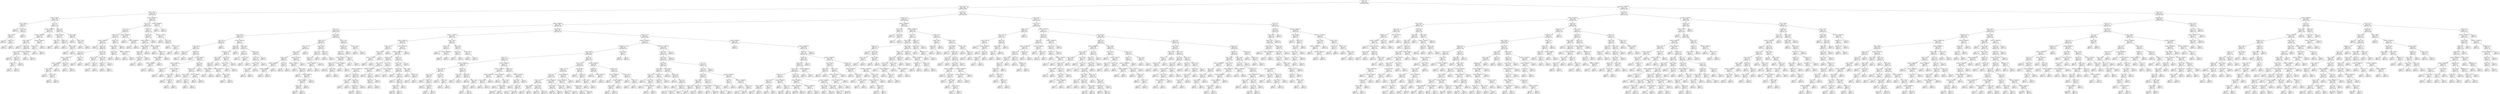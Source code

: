 digraph Tree {
node [shape=box] ;
0 [label="Drama <= 0.5\ngini = 0.491\nsamples = 4587\nvalue = [1985, 2602]"] ;
1 [label="annee <= 1984.5\ngini = 0.489\nsamples = 2318\nvalue = [1330, 988]"] ;
0 -> 1 [labeldistance=2.5, labelangle=45, headlabel="True"] ;
2 [label="annee <= 1976.5\ngini = 0.328\nsamples = 319\nvalue = [66, 253]"] ;
1 -> 2 ;
3 [label="budget <= 95000.0\ngini = 0.169\nsamples = 183\nvalue = [17, 166]"] ;
2 -> 3 ;
4 [label="annee <= 1958.5\ngini = 0.497\nsamples = 13\nvalue = [6, 7]"] ;
3 -> 4 ;
5 [label="gini = 0.0\nsamples = 5\nvalue = [0, 5]"] ;
4 -> 5 ;
6 [label="Thriller <= 0.5\ngini = 0.375\nsamples = 8\nvalue = [6, 2]"] ;
4 -> 6 ;
7 [label="Duree <= 86.0\ngini = 0.245\nsamples = 7\nvalue = [6, 1]"] ;
6 -> 7 ;
8 [label="gini = 0.0\nsamples = 5\nvalue = [5, 0]"] ;
7 -> 8 ;
9 [label="Comedy <= 0.5\ngini = 0.5\nsamples = 2\nvalue = [1, 1]"] ;
7 -> 9 ;
10 [label="gini = 0.0\nsamples = 1\nvalue = [0, 1]"] ;
9 -> 10 ;
11 [label="gini = 0.0\nsamples = 1\nvalue = [1, 0]"] ;
9 -> 11 ;
12 [label="gini = 0.0\nsamples = 1\nvalue = [0, 1]"] ;
6 -> 12 ;
13 [label="Sci-Fi <= 0.5\ngini = 0.121\nsamples = 170\nvalue = [11, 159]"] ;
3 -> 13 ;
14 [label="budget <= 22000000.0\ngini = 0.054\nsamples = 145\nvalue = [4, 141]"] ;
13 -> 14 ;
15 [label="budget <= 11000000.0\ngini = 0.041\nsamples = 144\nvalue = [3, 141]"] ;
14 -> 15 ;
16 [label="annee <= 1965.5\ngini = 0.029\nsamples = 137\nvalue = [2, 135]"] ;
15 -> 16 ;
17 [label="gini = 0.0\nsamples = 77\nvalue = [0, 77]"] ;
16 -> 17 ;
18 [label="Family <= 0.5\ngini = 0.064\nsamples = 60\nvalue = [2, 58]"] ;
16 -> 18 ;
19 [label="Duree <= 124.0\ngini = 0.035\nsamples = 56\nvalue = [1, 55]"] ;
18 -> 19 ;
20 [label="gini = 0.0\nsamples = 45\nvalue = [0, 45]"] ;
19 -> 20 ;
21 [label="Duree <= 127.0\ngini = 0.165\nsamples = 11\nvalue = [1, 10]"] ;
19 -> 21 ;
22 [label="Western <= 0.5\ngini = 0.5\nsamples = 2\nvalue = [1, 1]"] ;
21 -> 22 ;
23 [label="gini = 0.0\nsamples = 1\nvalue = [1, 0]"] ;
22 -> 23 ;
24 [label="gini = 0.0\nsamples = 1\nvalue = [0, 1]"] ;
22 -> 24 ;
25 [label="gini = 0.0\nsamples = 9\nvalue = [0, 9]"] ;
21 -> 25 ;
26 [label="budget <= 2188900.0\ngini = 0.375\nsamples = 4\nvalue = [1, 3]"] ;
18 -> 26 ;
27 [label="gini = 0.0\nsamples = 1\nvalue = [1, 0]"] ;
26 -> 27 ;
28 [label="gini = 0.0\nsamples = 3\nvalue = [0, 3]"] ;
26 -> 28 ;
29 [label="budget <= 12500000.0\ngini = 0.245\nsamples = 7\nvalue = [1, 6]"] ;
15 -> 29 ;
30 [label="Romance <= 0.5\ngini = 0.5\nsamples = 2\nvalue = [1, 1]"] ;
29 -> 30 ;
31 [label="gini = 0.0\nsamples = 1\nvalue = [1, 0]"] ;
30 -> 31 ;
32 [label="gini = 0.0\nsamples = 1\nvalue = [0, 1]"] ;
30 -> 32 ;
33 [label="gini = 0.0\nsamples = 5\nvalue = [0, 5]"] ;
29 -> 33 ;
34 [label="gini = 0.0\nsamples = 1\nvalue = [1, 0]"] ;
14 -> 34 ;
35 [label="Action <= 0.5\ngini = 0.403\nsamples = 25\nvalue = [7, 18]"] ;
13 -> 35 ;
36 [label="budget <= 265500.0\ngini = 0.208\nsamples = 17\nvalue = [2, 15]"] ;
35 -> 36 ;
37 [label="Duree <= 85.0\ngini = 0.5\nsamples = 2\nvalue = [1, 1]"] ;
36 -> 37 ;
38 [label="gini = 0.0\nsamples = 1\nvalue = [1, 0]"] ;
37 -> 38 ;
39 [label="gini = 0.0\nsamples = 1\nvalue = [0, 1]"] ;
37 -> 39 ;
40 [label="Fantasy <= 0.5\ngini = 0.124\nsamples = 15\nvalue = [1, 14]"] ;
36 -> 40 ;
41 [label="gini = 0.0\nsamples = 12\nvalue = [0, 12]"] ;
40 -> 41 ;
42 [label="annee <= 1964.0\ngini = 0.444\nsamples = 3\nvalue = [1, 2]"] ;
40 -> 42 ;
43 [label="gini = 0.0\nsamples = 2\nvalue = [0, 2]"] ;
42 -> 43 ;
44 [label="gini = 0.0\nsamples = 1\nvalue = [1, 0]"] ;
42 -> 44 ;
45 [label="annee <= 1963.0\ngini = 0.469\nsamples = 8\nvalue = [5, 3]"] ;
35 -> 45 ;
46 [label="gini = 0.0\nsamples = 2\nvalue = [0, 2]"] ;
45 -> 46 ;
47 [label="Duree <= 108.5\ngini = 0.278\nsamples = 6\nvalue = [5, 1]"] ;
45 -> 47 ;
48 [label="gini = 0.0\nsamples = 5\nvalue = [5, 0]"] ;
47 -> 48 ;
49 [label="gini = 0.0\nsamples = 1\nvalue = [0, 1]"] ;
47 -> 49 ;
50 [label="budget <= 33250000.0\ngini = 0.461\nsamples = 136\nvalue = [49, 87]"] ;
2 -> 50 ;
51 [label="Horror <= 0.5\ngini = 0.443\nsamples = 127\nvalue = [42, 85]"] ;
50 -> 51 ;
52 [label="Sci-Fi <= 0.5\ngini = 0.362\nsamples = 80\nvalue = [19, 61]"] ;
51 -> 52 ;
53 [label="Fantasy <= 0.5\ngini = 0.419\nsamples = 57\nvalue = [17, 40]"] ;
52 -> 53 ;
54 [label="budget <= 1390000.0\ngini = 0.351\nsamples = 44\nvalue = [10, 34]"] ;
53 -> 54 ;
55 [label="gini = 0.0\nsamples = 2\nvalue = [2, 0]"] ;
54 -> 55 ;
56 [label="Action <= 0.5\ngini = 0.308\nsamples = 42\nvalue = [8, 34]"] ;
54 -> 56 ;
57 [label="War <= 0.5\ngini = 0.191\nsamples = 28\nvalue = [3, 25]"] ;
56 -> 57 ;
58 [label="budget <= 13500000.0\ngini = 0.142\nsamples = 26\nvalue = [2, 24]"] ;
57 -> 58 ;
59 [label="budget <= 4250000.0\ngini = 0.083\nsamples = 23\nvalue = [1, 22]"] ;
58 -> 59 ;
60 [label="annee <= 1980.5\ngini = 0.18\nsamples = 10\nvalue = [1, 9]"] ;
59 -> 60 ;
61 [label="gini = 0.0\nsamples = 5\nvalue = [0, 5]"] ;
60 -> 61 ;
62 [label="annee <= 1982.0\ngini = 0.32\nsamples = 5\nvalue = [1, 4]"] ;
60 -> 62 ;
63 [label="gini = 0.0\nsamples = 1\nvalue = [1, 0]"] ;
62 -> 63 ;
64 [label="gini = 0.0\nsamples = 4\nvalue = [0, 4]"] ;
62 -> 64 ;
65 [label="gini = 0.0\nsamples = 13\nvalue = [0, 13]"] ;
59 -> 65 ;
66 [label="Duree <= 91.5\ngini = 0.444\nsamples = 3\nvalue = [1, 2]"] ;
58 -> 66 ;
67 [label="gini = 0.0\nsamples = 1\nvalue = [1, 0]"] ;
66 -> 67 ;
68 [label="gini = 0.0\nsamples = 2\nvalue = [0, 2]"] ;
66 -> 68 ;
69 [label="Duree <= 113.0\ngini = 0.5\nsamples = 2\nvalue = [1, 1]"] ;
57 -> 69 ;
70 [label="gini = 0.0\nsamples = 1\nvalue = [1, 0]"] ;
69 -> 70 ;
71 [label="gini = 0.0\nsamples = 1\nvalue = [0, 1]"] ;
69 -> 71 ;
72 [label="Duree <= 102.0\ngini = 0.459\nsamples = 14\nvalue = [5, 9]"] ;
56 -> 72 ;
73 [label="annee <= 1981.5\ngini = 0.32\nsamples = 5\nvalue = [4, 1]"] ;
72 -> 73 ;
74 [label="gini = 0.0\nsamples = 3\nvalue = [3, 0]"] ;
73 -> 74 ;
75 [label="Crime <= 0.5\ngini = 0.5\nsamples = 2\nvalue = [1, 1]"] ;
73 -> 75 ;
76 [label="gini = 0.0\nsamples = 1\nvalue = [0, 1]"] ;
75 -> 76 ;
77 [label="gini = 0.0\nsamples = 1\nvalue = [1, 0]"] ;
75 -> 77 ;
78 [label="annee <= 1979.0\ngini = 0.198\nsamples = 9\nvalue = [1, 8]"] ;
72 -> 78 ;
79 [label="Comedy <= 0.5\ngini = 0.5\nsamples = 2\nvalue = [1, 1]"] ;
78 -> 79 ;
80 [label="gini = 0.0\nsamples = 1\nvalue = [0, 1]"] ;
79 -> 80 ;
81 [label="gini = 0.0\nsamples = 1\nvalue = [1, 0]"] ;
79 -> 81 ;
82 [label="gini = 0.0\nsamples = 7\nvalue = [0, 7]"] ;
78 -> 82 ;
83 [label="Musical <= 0.5\ngini = 0.497\nsamples = 13\nvalue = [7, 6]"] ;
53 -> 83 ;
84 [label="annee <= 1982.5\ngini = 0.48\nsamples = 10\nvalue = [4, 6]"] ;
83 -> 84 ;
85 [label="Duree <= 130.5\ngini = 0.278\nsamples = 6\nvalue = [1, 5]"] ;
84 -> 85 ;
86 [label="gini = 0.0\nsamples = 5\nvalue = [0, 5]"] ;
85 -> 86 ;
87 [label="gini = 0.0\nsamples = 1\nvalue = [1, 0]"] ;
85 -> 87 ;
88 [label="budget <= 29500000.0\ngini = 0.375\nsamples = 4\nvalue = [3, 1]"] ;
84 -> 88 ;
89 [label="gini = 0.0\nsamples = 3\nvalue = [3, 0]"] ;
88 -> 89 ;
90 [label="gini = 0.0\nsamples = 1\nvalue = [0, 1]"] ;
88 -> 90 ;
91 [label="gini = 0.0\nsamples = 3\nvalue = [3, 0]"] ;
83 -> 91 ;
92 [label="budget <= 19000000.0\ngini = 0.159\nsamples = 23\nvalue = [2, 21]"] ;
52 -> 92 ;
93 [label="gini = 0.0\nsamples = 17\nvalue = [0, 17]"] ;
92 -> 93 ;
94 [label="budget <= 24500000.0\ngini = 0.444\nsamples = 6\nvalue = [2, 4]"] ;
92 -> 94 ;
95 [label="gini = 0.0\nsamples = 2\nvalue = [2, 0]"] ;
94 -> 95 ;
96 [label="gini = 0.0\nsamples = 4\nvalue = [0, 4]"] ;
94 -> 96 ;
97 [label="Thriller <= 0.5\ngini = 0.5\nsamples = 47\nvalue = [23, 24]"] ;
51 -> 97 ;
98 [label="Duree <= 108.0\ngini = 0.482\nsamples = 37\nvalue = [15, 22]"] ;
97 -> 98 ;
99 [label="budget <= 900000.0\ngini = 0.5\nsamples = 30\nvalue = [15, 15]"] ;
98 -> 99 ;
100 [label="budget <= 437500.0\ngini = 0.444\nsamples = 15\nvalue = [10, 5]"] ;
99 -> 100 ;
101 [label="Duree <= 87.0\ngini = 0.494\nsamples = 9\nvalue = [4, 5]"] ;
100 -> 101 ;
102 [label="Duree <= 83.0\ngini = 0.32\nsamples = 5\nvalue = [4, 1]"] ;
101 -> 102 ;
103 [label="gini = 0.0\nsamples = 1\nvalue = [0, 1]"] ;
102 -> 103 ;
104 [label="gini = 0.0\nsamples = 4\nvalue = [4, 0]"] ;
102 -> 104 ;
105 [label="gini = 0.0\nsamples = 4\nvalue = [0, 4]"] ;
101 -> 105 ;
106 [label="gini = 0.0\nsamples = 6\nvalue = [6, 0]"] ;
100 -> 106 ;
107 [label="budget <= 2250000.0\ngini = 0.444\nsamples = 15\nvalue = [5, 10]"] ;
99 -> 107 ;
108 [label="gini = 0.0\nsamples = 5\nvalue = [0, 5]"] ;
107 -> 108 ;
109 [label="Comedy <= 0.5\ngini = 0.5\nsamples = 10\nvalue = [5, 5]"] ;
107 -> 109 ;
110 [label="budget <= 6440000.0\ngini = 0.469\nsamples = 8\nvalue = [5, 3]"] ;
109 -> 110 ;
111 [label="budget <= 2890000.0\ngini = 0.48\nsamples = 5\nvalue = [2, 3]"] ;
110 -> 111 ;
112 [label="gini = 0.0\nsamples = 2\nvalue = [2, 0]"] ;
111 -> 112 ;
113 [label="gini = 0.0\nsamples = 3\nvalue = [0, 3]"] ;
111 -> 113 ;
114 [label="gini = 0.0\nsamples = 3\nvalue = [3, 0]"] ;
110 -> 114 ;
115 [label="gini = 0.0\nsamples = 2\nvalue = [0, 2]"] ;
109 -> 115 ;
116 [label="gini = 0.0\nsamples = 7\nvalue = [0, 7]"] ;
98 -> 116 ;
117 [label="budget <= 775000.0\ngini = 0.32\nsamples = 10\nvalue = [8, 2]"] ;
97 -> 117 ;
118 [label="gini = 0.0\nsamples = 1\nvalue = [0, 1]"] ;
117 -> 118 ;
119 [label="Sci-Fi <= 0.5\ngini = 0.198\nsamples = 9\nvalue = [8, 1]"] ;
117 -> 119 ;
120 [label="gini = 0.0\nsamples = 7\nvalue = [7, 0]"] ;
119 -> 120 ;
121 [label="Duree <= 102.0\ngini = 0.5\nsamples = 2\nvalue = [1, 1]"] ;
119 -> 121 ;
122 [label="gini = 0.0\nsamples = 1\nvalue = [1, 0]"] ;
121 -> 122 ;
123 [label="gini = 0.0\nsamples = 1\nvalue = [0, 1]"] ;
121 -> 123 ;
124 [label="budget <= 39500000.0\ngini = 0.346\nsamples = 9\nvalue = [7, 2]"] ;
50 -> 124 ;
125 [label="gini = 0.0\nsamples = 7\nvalue = [7, 0]"] ;
124 -> 125 ;
126 [label="gini = 0.0\nsamples = 2\nvalue = [0, 2]"] ;
124 -> 126 ;
127 [label="Duree <= 110.5\ngini = 0.465\nsamples = 1999\nvalue = [1264, 735]"] ;
1 -> 127 ;
128 [label="Animation <= 0.5\ngini = 0.418\nsamples = 1487\nvalue = [1045, 442]"] ;
127 -> 128 ;
129 [label="budget <= 6160000.0\ngini = 0.384\nsamples = 1335\nvalue = [989, 346]"] ;
128 -> 129 ;
130 [label="Horror <= 0.5\ngini = 0.494\nsamples = 222\nvalue = [123, 99]"] ;
129 -> 130 ;
131 [label="annee <= 2003.5\ngini = 0.478\nsamples = 104\nvalue = [41, 63]"] ;
130 -> 131 ;
132 [label="Sport <= 0.5\ngini = 0.343\nsamples = 41\nvalue = [9, 32]"] ;
131 -> 132 ;
133 [label="Duree <= 86.5\ngini = 0.32\nsamples = 40\nvalue = [8, 32]"] ;
132 -> 133 ;
134 [label="Action <= 0.5\ngini = 0.48\nsamples = 5\nvalue = [2, 3]"] ;
133 -> 134 ;
135 [label="gini = 0.0\nsamples = 3\nvalue = [0, 3]"] ;
134 -> 135 ;
136 [label="gini = 0.0\nsamples = 2\nvalue = [2, 0]"] ;
134 -> 136 ;
137 [label="Comedy <= 0.5\ngini = 0.284\nsamples = 35\nvalue = [6, 29]"] ;
133 -> 137 ;
138 [label="gini = 0.0\nsamples = 7\nvalue = [0, 7]"] ;
137 -> 138 ;
139 [label="budget <= 3433000.0\ngini = 0.337\nsamples = 28\nvalue = [6, 22]"] ;
137 -> 139 ;
140 [label="budget <= 450000.0\ngini = 0.231\nsamples = 15\nvalue = [2, 13]"] ;
139 -> 140 ;
141 [label="Duree <= 100.5\ngini = 0.5\nsamples = 2\nvalue = [1, 1]"] ;
140 -> 141 ;
142 [label="gini = 0.0\nsamples = 1\nvalue = [1, 0]"] ;
141 -> 142 ;
143 [label="gini = 0.0\nsamples = 1\nvalue = [0, 1]"] ;
141 -> 143 ;
144 [label="budget <= 1100000.0\ngini = 0.142\nsamples = 13\nvalue = [1, 12]"] ;
140 -> 144 ;
145 [label="annee <= 1995.5\ngini = 0.32\nsamples = 5\nvalue = [1, 4]"] ;
144 -> 145 ;
146 [label="gini = 0.0\nsamples = 3\nvalue = [0, 3]"] ;
145 -> 146 ;
147 [label="Mystery <= 0.5\ngini = 0.5\nsamples = 2\nvalue = [1, 1]"] ;
145 -> 147 ;
148 [label="gini = 0.0\nsamples = 1\nvalue = [1, 0]"] ;
147 -> 148 ;
149 [label="gini = 0.0\nsamples = 1\nvalue = [0, 1]"] ;
147 -> 149 ;
150 [label="gini = 0.0\nsamples = 8\nvalue = [0, 8]"] ;
144 -> 150 ;
151 [label="Thriller <= 0.5\ngini = 0.426\nsamples = 13\nvalue = [4, 9]"] ;
139 -> 151 ;
152 [label="Romance <= 0.5\ngini = 0.375\nsamples = 12\nvalue = [3, 9]"] ;
151 -> 152 ;
153 [label="Duree <= 104.0\ngini = 0.219\nsamples = 8\nvalue = [1, 7]"] ;
152 -> 153 ;
154 [label="gini = 0.0\nsamples = 6\nvalue = [0, 6]"] ;
153 -> 154 ;
155 [label="Crime <= 0.5\ngini = 0.5\nsamples = 2\nvalue = [1, 1]"] ;
153 -> 155 ;
156 [label="gini = 0.0\nsamples = 1\nvalue = [1, 0]"] ;
155 -> 156 ;
157 [label="gini = 0.0\nsamples = 1\nvalue = [0, 1]"] ;
155 -> 157 ;
158 [label="budget <= 5500000.0\ngini = 0.5\nsamples = 4\nvalue = [2, 2]"] ;
152 -> 158 ;
159 [label="gini = 0.0\nsamples = 2\nvalue = [0, 2]"] ;
158 -> 159 ;
160 [label="gini = 0.0\nsamples = 2\nvalue = [2, 0]"] ;
158 -> 160 ;
161 [label="gini = 0.0\nsamples = 1\nvalue = [1, 0]"] ;
151 -> 161 ;
162 [label="gini = 0.0\nsamples = 1\nvalue = [1, 0]"] ;
132 -> 162 ;
163 [label="budget <= 2950000.0\ngini = 0.5\nsamples = 63\nvalue = [32, 31]"] ;
131 -> 163 ;
164 [label="Crime <= 0.5\ngini = 0.436\nsamples = 28\nvalue = [9, 19]"] ;
163 -> 164 ;
165 [label="Documentary <= 0.5\ngini = 0.476\nsamples = 23\nvalue = [9, 14]"] ;
164 -> 165 ;
166 [label="Duree <= 105.0\ngini = 0.498\nsamples = 15\nvalue = [8, 7]"] ;
165 -> 166 ;
167 [label="Action <= 0.5\ngini = 0.444\nsamples = 12\nvalue = [8, 4]"] ;
166 -> 167 ;
168 [label="budget <= 450000.0\ngini = 0.245\nsamples = 7\nvalue = [6, 1]"] ;
167 -> 168 ;
169 [label="gini = 0.0\nsamples = 1\nvalue = [0, 1]"] ;
168 -> 169 ;
170 [label="gini = 0.0\nsamples = 6\nvalue = [6, 0]"] ;
168 -> 170 ;
171 [label="budget <= 1397500.0\ngini = 0.48\nsamples = 5\nvalue = [2, 3]"] ;
167 -> 171 ;
172 [label="gini = 0.0\nsamples = 2\nvalue = [0, 2]"] ;
171 -> 172 ;
173 [label="annee <= 2009.5\ngini = 0.444\nsamples = 3\nvalue = [2, 1]"] ;
171 -> 173 ;
174 [label="gini = 0.0\nsamples = 1\nvalue = [0, 1]"] ;
173 -> 174 ;
175 [label="gini = 0.0\nsamples = 2\nvalue = [2, 0]"] ;
173 -> 175 ;
176 [label="gini = 0.0\nsamples = 3\nvalue = [0, 3]"] ;
166 -> 176 ;
177 [label="annee <= 2007.5\ngini = 0.219\nsamples = 8\nvalue = [1, 7]"] ;
165 -> 177 ;
178 [label="annee <= 2006.5\ngini = 0.5\nsamples = 2\nvalue = [1, 1]"] ;
177 -> 178 ;
179 [label="gini = 0.0\nsamples = 1\nvalue = [0, 1]"] ;
178 -> 179 ;
180 [label="gini = 0.0\nsamples = 1\nvalue = [1, 0]"] ;
178 -> 180 ;
181 [label="gini = 0.0\nsamples = 6\nvalue = [0, 6]"] ;
177 -> 181 ;
182 [label="gini = 0.0\nsamples = 5\nvalue = [0, 5]"] ;
164 -> 182 ;
183 [label="Duree <= 93.5\ngini = 0.451\nsamples = 35\nvalue = [23, 12]"] ;
163 -> 183 ;
184 [label="Sci-Fi <= 0.5\ngini = 0.124\nsamples = 15\nvalue = [14, 1]"] ;
183 -> 184 ;
185 [label="gini = 0.0\nsamples = 13\nvalue = [13, 0]"] ;
184 -> 185 ;
186 [label="annee <= 2008.5\ngini = 0.5\nsamples = 2\nvalue = [1, 1]"] ;
184 -> 186 ;
187 [label="gini = 0.0\nsamples = 1\nvalue = [0, 1]"] ;
186 -> 187 ;
188 [label="gini = 0.0\nsamples = 1\nvalue = [1, 0]"] ;
186 -> 188 ;
189 [label="Action <= 0.5\ngini = 0.495\nsamples = 20\nvalue = [9, 11]"] ;
183 -> 189 ;
190 [label="Sci-Fi <= 0.5\ngini = 0.391\nsamples = 15\nvalue = [4, 11]"] ;
189 -> 190 ;
191 [label="annee <= 2009.5\ngini = 0.26\nsamples = 13\nvalue = [2, 11]"] ;
190 -> 191 ;
192 [label="annee <= 2006.5\ngini = 0.48\nsamples = 5\nvalue = [2, 3]"] ;
191 -> 192 ;
193 [label="gini = 0.0\nsamples = 3\nvalue = [0, 3]"] ;
192 -> 193 ;
194 [label="gini = 0.0\nsamples = 2\nvalue = [2, 0]"] ;
192 -> 194 ;
195 [label="gini = 0.0\nsamples = 8\nvalue = [0, 8]"] ;
191 -> 195 ;
196 [label="gini = 0.0\nsamples = 2\nvalue = [2, 0]"] ;
190 -> 196 ;
197 [label="gini = 0.0\nsamples = 5\nvalue = [5, 0]"] ;
189 -> 197 ;
198 [label="annee <= 2008.5\ngini = 0.424\nsamples = 118\nvalue = [82, 36]"] ;
130 -> 198 ;
199 [label="Thriller <= 0.5\ngini = 0.486\nsamples = 72\nvalue = [42, 30]"] ;
198 -> 199 ;
200 [label="Duree <= 101.5\ngini = 0.5\nsamples = 49\nvalue = [24, 25]"] ;
199 -> 200 ;
201 [label="annee <= 1987.5\ngini = 0.485\nsamples = 41\nvalue = [24, 17]"] ;
200 -> 201 ;
202 [label="Duree <= 88.5\ngini = 0.444\nsamples = 12\nvalue = [4, 8]"] ;
201 -> 202 ;
203 [label="budget <= 2850000.0\ngini = 0.219\nsamples = 8\nvalue = [1, 7]"] ;
202 -> 203 ;
204 [label="budget <= 2000000.0\ngini = 0.444\nsamples = 3\nvalue = [1, 2]"] ;
203 -> 204 ;
205 [label="gini = 0.0\nsamples = 2\nvalue = [0, 2]"] ;
204 -> 205 ;
206 [label="gini = 0.0\nsamples = 1\nvalue = [1, 0]"] ;
204 -> 206 ;
207 [label="gini = 0.0\nsamples = 5\nvalue = [0, 5]"] ;
203 -> 207 ;
208 [label="Sci-Fi <= 0.5\ngini = 0.375\nsamples = 4\nvalue = [3, 1]"] ;
202 -> 208 ;
209 [label="gini = 0.0\nsamples = 3\nvalue = [3, 0]"] ;
208 -> 209 ;
210 [label="gini = 0.0\nsamples = 1\nvalue = [0, 1]"] ;
208 -> 210 ;
211 [label="budget <= 5177500.0\ngini = 0.428\nsamples = 29\nvalue = [20, 9]"] ;
201 -> 211 ;
212 [label="budget <= 1100000.0\ngini = 0.384\nsamples = 27\nvalue = [20, 7]"] ;
211 -> 212 ;
213 [label="gini = 0.0\nsamples = 7\nvalue = [7, 0]"] ;
212 -> 213 ;
214 [label="Duree <= 88.5\ngini = 0.455\nsamples = 20\nvalue = [13, 7]"] ;
212 -> 214 ;
215 [label="gini = 0.0\nsamples = 4\nvalue = [4, 0]"] ;
214 -> 215 ;
216 [label="budget <= 4400000.0\ngini = 0.492\nsamples = 16\nvalue = [9, 7]"] ;
214 -> 216 ;
217 [label="budget <= 2243000.0\ngini = 0.486\nsamples = 12\nvalue = [5, 7]"] ;
216 -> 217 ;
218 [label="Comedy <= 0.5\ngini = 0.469\nsamples = 8\nvalue = [5, 3]"] ;
217 -> 218 ;
219 [label="gini = 0.48\nsamples = 5\nvalue = [2, 3]"] ;
218 -> 219 ;
220 [label="gini = 0.0\nsamples = 3\nvalue = [3, 0]"] ;
218 -> 220 ;
221 [label="gini = 0.0\nsamples = 4\nvalue = [0, 4]"] ;
217 -> 221 ;
222 [label="gini = 0.0\nsamples = 4\nvalue = [4, 0]"] ;
216 -> 222 ;
223 [label="gini = 0.0\nsamples = 2\nvalue = [0, 2]"] ;
211 -> 223 ;
224 [label="gini = 0.0\nsamples = 8\nvalue = [0, 8]"] ;
200 -> 224 ;
225 [label="annee <= 2006.5\ngini = 0.34\nsamples = 23\nvalue = [18, 5]"] ;
199 -> 225 ;
226 [label="Crime <= 0.5\ngini = 0.198\nsamples = 18\nvalue = [16, 2]"] ;
225 -> 226 ;
227 [label="Duree <= 86.5\ngini = 0.111\nsamples = 17\nvalue = [16, 1]"] ;
226 -> 227 ;
228 [label="budget <= 3850000.0\ngini = 0.32\nsamples = 5\nvalue = [4, 1]"] ;
227 -> 228 ;
229 [label="gini = 0.0\nsamples = 4\nvalue = [4, 0]"] ;
228 -> 229 ;
230 [label="gini = 0.0\nsamples = 1\nvalue = [0, 1]"] ;
228 -> 230 ;
231 [label="gini = 0.0\nsamples = 12\nvalue = [12, 0]"] ;
227 -> 231 ;
232 [label="gini = 0.0\nsamples = 1\nvalue = [0, 1]"] ;
226 -> 232 ;
233 [label="Duree <= 97.5\ngini = 0.48\nsamples = 5\nvalue = [2, 3]"] ;
225 -> 233 ;
234 [label="gini = 0.0\nsamples = 3\nvalue = [0, 3]"] ;
233 -> 234 ;
235 [label="gini = 0.0\nsamples = 2\nvalue = [2, 0]"] ;
233 -> 235 ;
236 [label="Duree <= 105.5\ngini = 0.227\nsamples = 46\nvalue = [40, 6]"] ;
198 -> 236 ;
237 [label="Adventure <= 0.5\ngini = 0.169\nsamples = 43\nvalue = [39, 4]"] ;
236 -> 237 ;
238 [label="Action <= 0.5\ngini = 0.133\nsamples = 42\nvalue = [39, 3]"] ;
237 -> 238 ;
239 [label="budget <= 5300000.0\ngini = 0.095\nsamples = 40\nvalue = [38, 2]"] ;
238 -> 239 ;
240 [label="Mystery <= 0.5\ngini = 0.054\nsamples = 36\nvalue = [35, 1]"] ;
239 -> 240 ;
241 [label="gini = 0.0\nsamples = 30\nvalue = [30, 0]"] ;
240 -> 241 ;
242 [label="Duree <= 96.0\ngini = 0.278\nsamples = 6\nvalue = [5, 1]"] ;
240 -> 242 ;
243 [label="gini = 0.0\nsamples = 5\nvalue = [5, 0]"] ;
242 -> 243 ;
244 [label="gini = 0.0\nsamples = 1\nvalue = [0, 1]"] ;
242 -> 244 ;
245 [label="budget <= 5800000.0\ngini = 0.375\nsamples = 4\nvalue = [3, 1]"] ;
239 -> 245 ;
246 [label="gini = 0.0\nsamples = 1\nvalue = [0, 1]"] ;
245 -> 246 ;
247 [label="gini = 0.0\nsamples = 3\nvalue = [3, 0]"] ;
245 -> 247 ;
248 [label="Crime <= 0.5\ngini = 0.5\nsamples = 2\nvalue = [1, 1]"] ;
238 -> 248 ;
249 [label="gini = 0.0\nsamples = 1\nvalue = [0, 1]"] ;
248 -> 249 ;
250 [label="gini = 0.0\nsamples = 1\nvalue = [1, 0]"] ;
248 -> 250 ;
251 [label="gini = 0.0\nsamples = 1\nvalue = [0, 1]"] ;
237 -> 251 ;
252 [label="annee <= 2011.5\ngini = 0.444\nsamples = 3\nvalue = [1, 2]"] ;
236 -> 252 ;
253 [label="gini = 0.0\nsamples = 1\nvalue = [1, 0]"] ;
252 -> 253 ;
254 [label="gini = 0.0\nsamples = 2\nvalue = [0, 2]"] ;
252 -> 254 ;
255 [label="annee <= 1991.5\ngini = 0.345\nsamples = 1113\nvalue = [866, 247]"] ;
129 -> 255 ;
256 [label="budget <= 27400000.0\ngini = 0.478\nsamples = 124\nvalue = [75, 49]"] ;
255 -> 256 ;
257 [label="budget <= 8750000.0\ngini = 0.494\nsamples = 99\nvalue = [55, 44]"] ;
256 -> 257 ;
258 [label="Duree <= 107.0\ngini = 0.32\nsamples = 15\nvalue = [12, 3]"] ;
257 -> 258 ;
259 [label="annee <= 1985.5\ngini = 0.142\nsamples = 13\nvalue = [12, 1]"] ;
258 -> 259 ;
260 [label="budget <= 7250000.0\ngini = 0.5\nsamples = 2\nvalue = [1, 1]"] ;
259 -> 260 ;
261 [label="gini = 0.0\nsamples = 1\nvalue = [1, 0]"] ;
260 -> 261 ;
262 [label="gini = 0.0\nsamples = 1\nvalue = [0, 1]"] ;
260 -> 262 ;
263 [label="gini = 0.0\nsamples = 11\nvalue = [11, 0]"] ;
259 -> 263 ;
264 [label="gini = 0.0\nsamples = 2\nvalue = [0, 2]"] ;
258 -> 264 ;
265 [label="budget <= 25500000.0\ngini = 0.5\nsamples = 84\nvalue = [43, 41]"] ;
257 -> 265 ;
266 [label="budget <= 16950000.0\ngini = 0.498\nsamples = 81\nvalue = [43, 38]"] ;
265 -> 266 ;
267 [label="Adventure <= 0.5\ngini = 0.494\nsamples = 47\nvalue = [21, 26]"] ;
266 -> 267 ;
268 [label="Duree <= 101.0\ngini = 0.5\nsamples = 37\nvalue = [19, 18]"] ;
267 -> 268 ;
269 [label="budget <= 10750000.0\ngini = 0.473\nsamples = 26\nvalue = [16, 10]"] ;
268 -> 269 ;
270 [label="gini = 0.0\nsamples = 7\nvalue = [7, 0]"] ;
269 -> 270 ;
271 [label="Comedy <= 0.5\ngini = 0.499\nsamples = 19\nvalue = [9, 10]"] ;
269 -> 271 ;
272 [label="annee <= 1987.5\ngini = 0.32\nsamples = 5\nvalue = [4, 1]"] ;
271 -> 272 ;
273 [label="gini = 0.0\nsamples = 1\nvalue = [0, 1]"] ;
272 -> 273 ;
274 [label="gini = 0.0\nsamples = 4\nvalue = [4, 0]"] ;
272 -> 274 ;
275 [label="Fantasy <= 0.5\ngini = 0.459\nsamples = 14\nvalue = [5, 9]"] ;
271 -> 275 ;
276 [label="Romance <= 0.5\ngini = 0.496\nsamples = 11\nvalue = [5, 6]"] ;
275 -> 276 ;
277 [label="gini = 0.444\nsamples = 9\nvalue = [3, 6]"] ;
276 -> 277 ;
278 [label="gini = 0.0\nsamples = 2\nvalue = [2, 0]"] ;
276 -> 278 ;
279 [label="gini = 0.0\nsamples = 3\nvalue = [0, 3]"] ;
275 -> 279 ;
280 [label="budget <= 13000000.0\ngini = 0.397\nsamples = 11\nvalue = [3, 8]"] ;
268 -> 280 ;
281 [label="gini = 0.0\nsamples = 5\nvalue = [0, 5]"] ;
280 -> 281 ;
282 [label="Sci-Fi <= 0.5\ngini = 0.5\nsamples = 6\nvalue = [3, 3]"] ;
280 -> 282 ;
283 [label="Family <= 0.5\ngini = 0.375\nsamples = 4\nvalue = [3, 1]"] ;
282 -> 283 ;
284 [label="gini = 0.0\nsamples = 3\nvalue = [3, 0]"] ;
283 -> 284 ;
285 [label="gini = 0.0\nsamples = 1\nvalue = [0, 1]"] ;
283 -> 285 ;
286 [label="gini = 0.0\nsamples = 2\nvalue = [0, 2]"] ;
282 -> 286 ;
287 [label="Duree <= 102.5\ngini = 0.32\nsamples = 10\nvalue = [2, 8]"] ;
267 -> 287 ;
288 [label="gini = 0.0\nsamples = 7\nvalue = [0, 7]"] ;
287 -> 288 ;
289 [label="budget <= 14162000.0\ngini = 0.444\nsamples = 3\nvalue = [2, 1]"] ;
287 -> 289 ;
290 [label="gini = 0.0\nsamples = 2\nvalue = [2, 0]"] ;
289 -> 290 ;
291 [label="gini = 0.0\nsamples = 1\nvalue = [0, 1]"] ;
289 -> 291 ;
292 [label="Musical <= 0.5\ngini = 0.457\nsamples = 34\nvalue = [22, 12]"] ;
266 -> 292 ;
293 [label="Duree <= 106.5\ngini = 0.43\nsamples = 32\nvalue = [22, 10]"] ;
292 -> 293 ;
294 [label="Duree <= 86.5\ngini = 0.355\nsamples = 26\nvalue = [20, 6]"] ;
293 -> 294 ;
295 [label="gini = 0.0\nsamples = 1\nvalue = [0, 1]"] ;
294 -> 295 ;
296 [label="Comedy <= 0.5\ngini = 0.32\nsamples = 25\nvalue = [20, 5]"] ;
294 -> 296 ;
297 [label="gini = 0.0\nsamples = 7\nvalue = [7, 0]"] ;
296 -> 297 ;
298 [label="Thriller <= 0.5\ngini = 0.401\nsamples = 18\nvalue = [13, 5]"] ;
296 -> 298 ;
299 [label="Duree <= 100.5\ngini = 0.36\nsamples = 17\nvalue = [13, 4]"] ;
298 -> 299 ;
300 [label="gini = 0.48\nsamples = 10\nvalue = [6, 4]"] ;
299 -> 300 ;
301 [label="gini = 0.0\nsamples = 7\nvalue = [7, 0]"] ;
299 -> 301 ;
302 [label="gini = 0.0\nsamples = 1\nvalue = [0, 1]"] ;
298 -> 302 ;
303 [label="annee <= 1985.5\ngini = 0.444\nsamples = 6\nvalue = [2, 4]"] ;
293 -> 303 ;
304 [label="gini = 0.0\nsamples = 3\nvalue = [0, 3]"] ;
303 -> 304 ;
305 [label="Thriller <= 0.5\ngini = 0.444\nsamples = 3\nvalue = [2, 1]"] ;
303 -> 305 ;
306 [label="gini = 0.0\nsamples = 2\nvalue = [2, 0]"] ;
305 -> 306 ;
307 [label="gini = 0.0\nsamples = 1\nvalue = [0, 1]"] ;
305 -> 307 ;
308 [label="gini = 0.0\nsamples = 2\nvalue = [0, 2]"] ;
292 -> 308 ;
309 [label="gini = 0.0\nsamples = 3\nvalue = [0, 3]"] ;
265 -> 309 ;
310 [label="annee <= 1990.5\ngini = 0.32\nsamples = 25\nvalue = [20, 5]"] ;
256 -> 310 ;
311 [label="Duree <= 107.5\ngini = 0.117\nsamples = 16\nvalue = [15, 1]"] ;
310 -> 311 ;
312 [label="gini = 0.0\nsamples = 13\nvalue = [13, 0]"] ;
311 -> 312 ;
313 [label="budget <= 38500000.0\ngini = 0.444\nsamples = 3\nvalue = [2, 1]"] ;
311 -> 313 ;
314 [label="gini = 0.0\nsamples = 2\nvalue = [2, 0]"] ;
313 -> 314 ;
315 [label="gini = 0.0\nsamples = 1\nvalue = [0, 1]"] ;
313 -> 315 ;
316 [label="Duree <= 99.5\ngini = 0.494\nsamples = 9\nvalue = [5, 4]"] ;
310 -> 316 ;
317 [label="Duree <= 95.0\ngini = 0.375\nsamples = 4\nvalue = [1, 3]"] ;
316 -> 317 ;
318 [label="gini = 0.0\nsamples = 1\nvalue = [1, 0]"] ;
317 -> 318 ;
319 [label="gini = 0.0\nsamples = 3\nvalue = [0, 3]"] ;
317 -> 319 ;
320 [label="Duree <= 109.5\ngini = 0.32\nsamples = 5\nvalue = [4, 1]"] ;
316 -> 320 ;
321 [label="gini = 0.0\nsamples = 4\nvalue = [4, 0]"] ;
320 -> 321 ;
322 [label="gini = 0.0\nsamples = 1\nvalue = [0, 1]"] ;
320 -> 322 ;
323 [label="Duree <= 101.5\ngini = 0.32\nsamples = 989\nvalue = [791, 198]"] ;
255 -> 323 ;
324 [label="budget <= 33950000.0\ngini = 0.28\nsamples = 702\nvalue = [584, 118]"] ;
323 -> 324 ;
325 [label="Documentary <= 0.5\ngini = 0.334\nsamples = 453\nvalue = [357, 96]"] ;
324 -> 325 ;
326 [label="annee <= 1999.5\ngini = 0.326\nsamples = 448\nvalue = [356, 92]"] ;
325 -> 326 ;
327 [label="Duree <= 91.5\ngini = 0.421\nsamples = 116\nvalue = [81, 35]"] ;
326 -> 327 ;
328 [label="budget <= 12500000.0\ngini = 0.268\nsamples = 44\nvalue = [37, 7]"] ;
327 -> 328 ;
329 [label="annee <= 1996.5\ngini = 0.444\nsamples = 15\nvalue = [10, 5]"] ;
328 -> 329 ;
330 [label="Duree <= 78.5\ngini = 0.298\nsamples = 11\nvalue = [9, 2]"] ;
329 -> 330 ;
331 [label="gini = 0.0\nsamples = 1\nvalue = [0, 1]"] ;
330 -> 331 ;
332 [label="Thriller <= 0.5\ngini = 0.18\nsamples = 10\nvalue = [9, 1]"] ;
330 -> 332 ;
333 [label="gini = 0.0\nsamples = 8\nvalue = [8, 0]"] ;
332 -> 333 ;
334 [label="Duree <= 86.5\ngini = 0.5\nsamples = 2\nvalue = [1, 1]"] ;
332 -> 334 ;
335 [label="gini = 0.0\nsamples = 1\nvalue = [1, 0]"] ;
334 -> 335 ;
336 [label="gini = 0.0\nsamples = 1\nvalue = [0, 1]"] ;
334 -> 336 ;
337 [label="Duree <= 86.5\ngini = 0.375\nsamples = 4\nvalue = [1, 3]"] ;
329 -> 337 ;
338 [label="gini = 0.0\nsamples = 2\nvalue = [0, 2]"] ;
337 -> 338 ;
339 [label="Duree <= 88.0\ngini = 0.5\nsamples = 2\nvalue = [1, 1]"] ;
337 -> 339 ;
340 [label="gini = 0.0\nsamples = 1\nvalue = [1, 0]"] ;
339 -> 340 ;
341 [label="gini = 0.0\nsamples = 1\nvalue = [0, 1]"] ;
339 -> 341 ;
342 [label="Duree <= 75.5\ngini = 0.128\nsamples = 29\nvalue = [27, 2]"] ;
328 -> 342 ;
343 [label="Duree <= 73.5\ngini = 0.5\nsamples = 2\nvalue = [1, 1]"] ;
342 -> 343 ;
344 [label="gini = 0.0\nsamples = 1\nvalue = [1, 0]"] ;
343 -> 344 ;
345 [label="gini = 0.0\nsamples = 1\nvalue = [0, 1]"] ;
343 -> 345 ;
346 [label="Duree <= 88.5\ngini = 0.071\nsamples = 27\nvalue = [26, 1]"] ;
342 -> 346 ;
347 [label="gini = 0.0\nsamples = 20\nvalue = [20, 0]"] ;
346 -> 347 ;
348 [label="Duree <= 89.5\ngini = 0.245\nsamples = 7\nvalue = [6, 1]"] ;
346 -> 348 ;
349 [label="Family <= 0.5\ngini = 0.444\nsamples = 3\nvalue = [2, 1]"] ;
348 -> 349 ;
350 [label="gini = 0.0\nsamples = 1\nvalue = [0, 1]"] ;
349 -> 350 ;
351 [label="gini = 0.0\nsamples = 2\nvalue = [2, 0]"] ;
349 -> 351 ;
352 [label="gini = 0.0\nsamples = 4\nvalue = [4, 0]"] ;
348 -> 352 ;
353 [label="budget <= 16500000.0\ngini = 0.475\nsamples = 72\nvalue = [44, 28]"] ;
327 -> 353 ;
354 [label="budget <= 10500000.0\ngini = 0.495\nsamples = 31\nvalue = [14, 17]"] ;
353 -> 354 ;
355 [label="budget <= 8250000.0\ngini = 0.397\nsamples = 11\nvalue = [8, 3]"] ;
354 -> 355 ;
356 [label="annee <= 1993.0\ngini = 0.48\nsamples = 5\nvalue = [2, 3]"] ;
355 -> 356 ;
357 [label="gini = 0.0\nsamples = 2\nvalue = [2, 0]"] ;
356 -> 357 ;
358 [label="gini = 0.0\nsamples = 3\nvalue = [0, 3]"] ;
356 -> 358 ;
359 [label="gini = 0.0\nsamples = 6\nvalue = [6, 0]"] ;
355 -> 359 ;
360 [label="budget <= 12500000.0\ngini = 0.42\nsamples = 20\nvalue = [6, 14]"] ;
354 -> 360 ;
361 [label="gini = 0.0\nsamples = 5\nvalue = [0, 5]"] ;
360 -> 361 ;
362 [label="annee <= 1994.5\ngini = 0.48\nsamples = 15\nvalue = [6, 9]"] ;
360 -> 362 ;
363 [label="gini = 0.0\nsamples = 4\nvalue = [0, 4]"] ;
362 -> 363 ;
364 [label="Romance <= 0.5\ngini = 0.496\nsamples = 11\nvalue = [6, 5]"] ;
362 -> 364 ;
365 [label="gini = 0.444\nsamples = 9\nvalue = [6, 3]"] ;
364 -> 365 ;
366 [label="gini = 0.0\nsamples = 2\nvalue = [0, 2]"] ;
364 -> 366 ;
367 [label="Comedy <= 0.5\ngini = 0.393\nsamples = 41\nvalue = [30, 11]"] ;
353 -> 367 ;
368 [label="gini = 0.0\nsamples = 12\nvalue = [12, 0]"] ;
367 -> 368 ;
369 [label="budget <= 32000000.0\ngini = 0.471\nsamples = 29\nvalue = [18, 11]"] ;
367 -> 369 ;
370 [label="Duree <= 93.5\ngini = 0.444\nsamples = 27\nvalue = [18, 9]"] ;
369 -> 370 ;
371 [label="gini = 0.0\nsamples = 6\nvalue = [6, 0]"] ;
370 -> 371 ;
372 [label="Duree <= 95.5\ngini = 0.49\nsamples = 21\nvalue = [12, 9]"] ;
370 -> 372 ;
373 [label="gini = 0.0\nsamples = 3\nvalue = [0, 3]"] ;
372 -> 373 ;
374 [label="gini = 0.444\nsamples = 18\nvalue = [12, 6]"] ;
372 -> 374 ;
375 [label="gini = 0.0\nsamples = 2\nvalue = [0, 2]"] ;
369 -> 375 ;
376 [label="Horror <= 0.5\ngini = 0.284\nsamples = 332\nvalue = [275, 57]"] ;
326 -> 376 ;
377 [label="Duree <= 100.5\ngini = 0.331\nsamples = 239\nvalue = [189, 50]"] ;
376 -> 377 ;
378 [label="Mystery <= 0.5\ngini = 0.317\nsamples = 228\nvalue = [183, 45]"] ;
377 -> 378 ;
379 [label="Crime <= 0.5\ngini = 0.299\nsamples = 213\nvalue = [174, 39]"] ;
378 -> 379 ;
380 [label="Duree <= 82.5\ngini = 0.26\nsamples = 163\nvalue = [138, 25]"] ;
379 -> 380 ;
381 [label="annee <= 2008.0\ngini = 0.463\nsamples = 11\nvalue = [7, 4]"] ;
380 -> 381 ;
382 [label="gini = 0.5\nsamples = 8\nvalue = [4, 4]"] ;
381 -> 382 ;
383 [label="gini = 0.0\nsamples = 3\nvalue = [3, 0]"] ;
381 -> 383 ;
384 [label="annee <= 2002.5\ngini = 0.238\nsamples = 152\nvalue = [131, 21]"] ;
380 -> 384 ;
385 [label="gini = 0.102\nsamples = 37\nvalue = [35, 2]"] ;
384 -> 385 ;
386 [label="gini = 0.276\nsamples = 115\nvalue = [96, 19]"] ;
384 -> 386 ;
387 [label="budget <= 24500000.0\ngini = 0.403\nsamples = 50\nvalue = [36, 14]"] ;
379 -> 387 ;
388 [label="annee <= 2006.5\ngini = 0.461\nsamples = 36\nvalue = [23, 13]"] ;
387 -> 388 ;
389 [label="gini = 0.499\nsamples = 19\nvalue = [10, 9]"] ;
388 -> 389 ;
390 [label="gini = 0.36\nsamples = 17\nvalue = [13, 4]"] ;
388 -> 390 ;
391 [label="Duree <= 86.0\ngini = 0.133\nsamples = 14\nvalue = [13, 1]"] ;
387 -> 391 ;
392 [label="gini = 0.375\nsamples = 4\nvalue = [3, 1]"] ;
391 -> 392 ;
393 [label="gini = 0.0\nsamples = 10\nvalue = [10, 0]"] ;
391 -> 393 ;
394 [label="budget <= 26420000.0\ngini = 0.48\nsamples = 15\nvalue = [9, 6]"] ;
378 -> 394 ;
395 [label="budget <= 8050000.0\ngini = 0.375\nsamples = 12\nvalue = [9, 3]"] ;
394 -> 395 ;
396 [label="gini = 0.0\nsamples = 1\nvalue = [0, 1]"] ;
395 -> 396 ;
397 [label="Duree <= 96.5\ngini = 0.298\nsamples = 11\nvalue = [9, 2]"] ;
395 -> 397 ;
398 [label="gini = 0.0\nsamples = 6\nvalue = [6, 0]"] ;
397 -> 398 ;
399 [label="gini = 0.48\nsamples = 5\nvalue = [3, 2]"] ;
397 -> 399 ;
400 [label="gini = 0.0\nsamples = 3\nvalue = [0, 3]"] ;
394 -> 400 ;
401 [label="annee <= 2006.0\ngini = 0.496\nsamples = 11\nvalue = [6, 5]"] ;
377 -> 401 ;
402 [label="gini = 0.0\nsamples = 4\nvalue = [4, 0]"] ;
401 -> 402 ;
403 [label="Thriller <= 0.5\ngini = 0.408\nsamples = 7\nvalue = [2, 5]"] ;
401 -> 403 ;
404 [label="gini = 0.0\nsamples = 4\nvalue = [0, 4]"] ;
403 -> 404 ;
405 [label="annee <= 2012.5\ngini = 0.444\nsamples = 3\nvalue = [2, 1]"] ;
403 -> 405 ;
406 [label="gini = 0.0\nsamples = 2\nvalue = [2, 0]"] ;
405 -> 406 ;
407 [label="gini = 0.0\nsamples = 1\nvalue = [0, 1]"] ;
405 -> 407 ;
408 [label="budget <= 21991000.0\ngini = 0.139\nsamples = 93\nvalue = [86, 7]"] ;
376 -> 408 ;
409 [label="Comedy <= 0.5\ngini = 0.029\nsamples = 69\nvalue = [68, 1]"] ;
408 -> 409 ;
410 [label="gini = 0.0\nsamples = 64\nvalue = [64, 0]"] ;
409 -> 410 ;
411 [label="budget <= 8825000.0\ngini = 0.32\nsamples = 5\nvalue = [4, 1]"] ;
409 -> 411 ;
412 [label="gini = 0.0\nsamples = 1\nvalue = [0, 1]"] ;
411 -> 412 ;
413 [label="gini = 0.0\nsamples = 4\nvalue = [4, 0]"] ;
411 -> 413 ;
414 [label="Thriller <= 0.5\ngini = 0.375\nsamples = 24\nvalue = [18, 6]"] ;
408 -> 414 ;
415 [label="budget <= 23800000.0\ngini = 0.496\nsamples = 11\nvalue = [6, 5]"] ;
414 -> 415 ;
416 [label="gini = 0.0\nsamples = 2\nvalue = [0, 2]"] ;
415 -> 416 ;
417 [label="budget <= 29000000.0\ngini = 0.444\nsamples = 9\nvalue = [6, 3]"] ;
415 -> 417 ;
418 [label="Duree <= 86.0\ngini = 0.245\nsamples = 7\nvalue = [6, 1]"] ;
417 -> 418 ;
419 [label="gini = 0.0\nsamples = 1\nvalue = [0, 1]"] ;
418 -> 419 ;
420 [label="gini = 0.0\nsamples = 6\nvalue = [6, 0]"] ;
418 -> 420 ;
421 [label="gini = 0.0\nsamples = 2\nvalue = [0, 2]"] ;
417 -> 421 ;
422 [label="annee <= 2011.5\ngini = 0.142\nsamples = 13\nvalue = [12, 1]"] ;
414 -> 422 ;
423 [label="gini = 0.0\nsamples = 11\nvalue = [11, 0]"] ;
422 -> 423 ;
424 [label="Action <= 0.5\ngini = 0.5\nsamples = 2\nvalue = [1, 1]"] ;
422 -> 424 ;
425 [label="gini = 0.0\nsamples = 1\nvalue = [0, 1]"] ;
424 -> 425 ;
426 [label="gini = 0.0\nsamples = 1\nvalue = [1, 0]"] ;
424 -> 426 ;
427 [label="annee <= 2011.0\ngini = 0.32\nsamples = 5\nvalue = [1, 4]"] ;
325 -> 427 ;
428 [label="gini = 0.0\nsamples = 4\nvalue = [0, 4]"] ;
427 -> 428 ;
429 [label="gini = 0.0\nsamples = 1\nvalue = [1, 0]"] ;
427 -> 429 ;
430 [label="budget <= 177500000.0\ngini = 0.161\nsamples = 249\nvalue = [227, 22]"] ;
324 -> 430 ;
431 [label="Duree <= 99.5\ngini = 0.155\nsamples = 248\nvalue = [227, 21]"] ;
430 -> 431 ;
432 [label="Duree <= 94.5\ngini = 0.188\nsamples = 200\nvalue = [179, 21]"] ;
431 -> 432 ;
433 [label="Duree <= 86.5\ngini = 0.114\nsamples = 115\nvalue = [108, 7]"] ;
432 -> 433 ;
434 [label="Duree <= 85.5\ngini = 0.269\nsamples = 25\nvalue = [21, 4]"] ;
433 -> 434 ;
435 [label="Duree <= 84.5\ngini = 0.1\nsamples = 19\nvalue = [18, 1]"] ;
434 -> 435 ;
436 [label="gini = 0.0\nsamples = 14\nvalue = [14, 0]"] ;
435 -> 436 ;
437 [label="annee <= 2001.5\ngini = 0.32\nsamples = 5\nvalue = [4, 1]"] ;
435 -> 437 ;
438 [label="gini = 0.0\nsamples = 3\nvalue = [3, 0]"] ;
437 -> 438 ;
439 [label="budget <= 83795000.0\ngini = 0.5\nsamples = 2\nvalue = [1, 1]"] ;
437 -> 439 ;
440 [label="gini = 0.0\nsamples = 1\nvalue = [0, 1]"] ;
439 -> 440 ;
441 [label="gini = 0.0\nsamples = 1\nvalue = [1, 0]"] ;
439 -> 441 ;
442 [label="Adventure <= 0.5\ngini = 0.5\nsamples = 6\nvalue = [3, 3]"] ;
434 -> 442 ;
443 [label="Comedy <= 0.5\ngini = 0.375\nsamples = 4\nvalue = [1, 3]"] ;
442 -> 443 ;
444 [label="gini = 0.0\nsamples = 1\nvalue = [1, 0]"] ;
443 -> 444 ;
445 [label="gini = 0.0\nsamples = 3\nvalue = [0, 3]"] ;
443 -> 445 ;
446 [label="gini = 0.0\nsamples = 2\nvalue = [2, 0]"] ;
442 -> 446 ;
447 [label="annee <= 2008.5\ngini = 0.064\nsamples = 90\nvalue = [87, 3]"] ;
433 -> 447 ;
448 [label="gini = 0.0\nsamples = 64\nvalue = [64, 0]"] ;
447 -> 448 ;
449 [label="Thriller <= 0.5\ngini = 0.204\nsamples = 26\nvalue = [23, 3]"] ;
447 -> 449 ;
450 [label="gini = 0.0\nsamples = 13\nvalue = [13, 0]"] ;
449 -> 450 ;
451 [label="Action <= 0.5\ngini = 0.355\nsamples = 13\nvalue = [10, 3]"] ;
449 -> 451 ;
452 [label="gini = 0.0\nsamples = 1\nvalue = [0, 1]"] ;
451 -> 452 ;
453 [label="Adventure <= 0.5\ngini = 0.278\nsamples = 12\nvalue = [10, 2]"] ;
451 -> 453 ;
454 [label="gini = 0.165\nsamples = 11\nvalue = [10, 1]"] ;
453 -> 454 ;
455 [label="gini = 0.0\nsamples = 1\nvalue = [0, 1]"] ;
453 -> 455 ;
456 [label="War <= 0.5\ngini = 0.275\nsamples = 85\nvalue = [71, 14]"] ;
432 -> 456 ;
457 [label="Action <= 0.5\ngini = 0.262\nsamples = 84\nvalue = [71, 13]"] ;
456 -> 457 ;
458 [label="Duree <= 97.0\ngini = 0.359\nsamples = 47\nvalue = [36, 11]"] ;
457 -> 458 ;
459 [label="annee <= 2003.5\ngini = 0.463\nsamples = 22\nvalue = [14, 8]"] ;
458 -> 459 ;
460 [label="Horror <= 0.5\ngini = 0.198\nsamples = 9\nvalue = [8, 1]"] ;
459 -> 460 ;
461 [label="gini = 0.0\nsamples = 7\nvalue = [7, 0]"] ;
460 -> 461 ;
462 [label="gini = 0.5\nsamples = 2\nvalue = [1, 1]"] ;
460 -> 462 ;
463 [label="Romance <= 0.5\ngini = 0.497\nsamples = 13\nvalue = [6, 7]"] ;
459 -> 463 ;
464 [label="gini = 0.375\nsamples = 8\nvalue = [2, 6]"] ;
463 -> 464 ;
465 [label="gini = 0.32\nsamples = 5\nvalue = [4, 1]"] ;
463 -> 465 ;
466 [label="annee <= 2012.5\ngini = 0.211\nsamples = 25\nvalue = [22, 3]"] ;
458 -> 466 ;
467 [label="budget <= 70000000.0\ngini = 0.159\nsamples = 23\nvalue = [21, 2]"] ;
466 -> 467 ;
468 [label="gini = 0.0\nsamples = 17\nvalue = [17, 0]"] ;
467 -> 468 ;
469 [label="gini = 0.444\nsamples = 6\nvalue = [4, 2]"] ;
467 -> 469 ;
470 [label="Adventure <= 0.5\ngini = 0.5\nsamples = 2\nvalue = [1, 1]"] ;
466 -> 470 ;
471 [label="gini = 0.0\nsamples = 1\nvalue = [0, 1]"] ;
470 -> 471 ;
472 [label="gini = 0.0\nsamples = 1\nvalue = [1, 0]"] ;
470 -> 472 ;
473 [label="budget <= 36500000.0\ngini = 0.102\nsamples = 37\nvalue = [35, 2]"] ;
457 -> 473 ;
474 [label="Crime <= 0.5\ngini = 0.5\nsamples = 2\nvalue = [1, 1]"] ;
473 -> 474 ;
475 [label="gini = 0.0\nsamples = 1\nvalue = [0, 1]"] ;
474 -> 475 ;
476 [label="gini = 0.0\nsamples = 1\nvalue = [1, 0]"] ;
474 -> 476 ;
477 [label="budget <= 92500000.0\ngini = 0.056\nsamples = 35\nvalue = [34, 1]"] ;
473 -> 477 ;
478 [label="gini = 0.0\nsamples = 31\nvalue = [31, 0]"] ;
477 -> 478 ;
479 [label="Thriller <= 0.5\ngini = 0.375\nsamples = 4\nvalue = [3, 1]"] ;
477 -> 479 ;
480 [label="gini = 0.0\nsamples = 3\nvalue = [3, 0]"] ;
479 -> 480 ;
481 [label="gini = 0.0\nsamples = 1\nvalue = [0, 1]"] ;
479 -> 481 ;
482 [label="gini = 0.0\nsamples = 1\nvalue = [0, 1]"] ;
456 -> 482 ;
483 [label="gini = 0.0\nsamples = 48\nvalue = [48, 0]"] ;
431 -> 483 ;
484 [label="gini = 0.0\nsamples = 1\nvalue = [0, 1]"] ;
430 -> 484 ;
485 [label="budget <= 6950000.0\ngini = 0.402\nsamples = 287\nvalue = [207, 80]"] ;
323 -> 485 ;
486 [label="gini = 0.0\nsamples = 2\nvalue = [0, 2]"] ;
485 -> 486 ;
487 [label="budget <= 205000000.0\ngini = 0.398\nsamples = 285\nvalue = [207, 78]"] ;
485 -> 487 ;
488 [label="Crime <= 0.5\ngini = 0.393\nsamples = 283\nvalue = [207, 76]"] ;
487 -> 488 ;
489 [label="History <= 0.5\ngini = 0.366\nsamples = 224\nvalue = [170, 54]"] ;
488 -> 489 ;
490 [label="Musical <= 0.5\ngini = 0.362\nsamples = 223\nvalue = [170, 53]"] ;
489 -> 490 ;
491 [label="Duree <= 103.5\ngini = 0.356\nsamples = 220\nvalue = [169, 51]"] ;
490 -> 491 ;
492 [label="Adventure <= 0.5\ngini = 0.21\nsamples = 42\nvalue = [37, 5]"] ;
491 -> 492 ;
493 [label="annee <= 2012.5\ngini = 0.121\nsamples = 31\nvalue = [29, 2]"] ;
492 -> 493 ;
494 [label="annee <= 1996.5\ngini = 0.067\nsamples = 29\nvalue = [28, 1]"] ;
493 -> 494 ;
495 [label="gini = 0.32\nsamples = 5\nvalue = [4, 1]"] ;
494 -> 495 ;
496 [label="gini = 0.0\nsamples = 24\nvalue = [24, 0]"] ;
494 -> 496 ;
497 [label="Duree <= 102.5\ngini = 0.5\nsamples = 2\nvalue = [1, 1]"] ;
493 -> 497 ;
498 [label="gini = 0.0\nsamples = 1\nvalue = [0, 1]"] ;
497 -> 498 ;
499 [label="gini = 0.0\nsamples = 1\nvalue = [1, 0]"] ;
497 -> 499 ;
500 [label="budget <= 25000000.0\ngini = 0.397\nsamples = 11\nvalue = [8, 3]"] ;
492 -> 500 ;
501 [label="gini = 0.0\nsamples = 1\nvalue = [0, 1]"] ;
500 -> 501 ;
502 [label="Fantasy <= 0.5\ngini = 0.32\nsamples = 10\nvalue = [8, 2]"] ;
500 -> 502 ;
503 [label="gini = 0.444\nsamples = 6\nvalue = [4, 2]"] ;
502 -> 503 ;
504 [label="gini = 0.0\nsamples = 4\nvalue = [4, 0]"] ;
502 -> 504 ;
505 [label="Duree <= 104.5\ngini = 0.383\nsamples = 178\nvalue = [132, 46]"] ;
491 -> 505 ;
506 [label="budget <= 62500000.0\ngini = 0.475\nsamples = 31\nvalue = [19, 12]"] ;
505 -> 506 ;
507 [label="budget <= 41500000.0\ngini = 0.426\nsamples = 26\nvalue = [18, 8]"] ;
506 -> 507 ;
508 [label="gini = 0.492\nsamples = 16\nvalue = [9, 7]"] ;
507 -> 508 ;
509 [label="gini = 0.18\nsamples = 10\nvalue = [9, 1]"] ;
507 -> 509 ;
510 [label="budget <= 92500000.0\ngini = 0.32\nsamples = 5\nvalue = [1, 4]"] ;
506 -> 510 ;
511 [label="gini = 0.0\nsamples = 4\nvalue = [0, 4]"] ;
510 -> 511 ;
512 [label="gini = 0.0\nsamples = 1\nvalue = [1, 0]"] ;
510 -> 512 ;
513 [label="budget <= 21000000.0\ngini = 0.356\nsamples = 147\nvalue = [113, 34]"] ;
505 -> 513 ;
514 [label="annee <= 1993.5\ngini = 0.198\nsamples = 36\nvalue = [32, 4]"] ;
513 -> 514 ;
515 [label="gini = 0.0\nsamples = 1\nvalue = [0, 1]"] ;
514 -> 515 ;
516 [label="gini = 0.157\nsamples = 35\nvalue = [32, 3]"] ;
514 -> 516 ;
517 [label="annee <= 1997.5\ngini = 0.394\nsamples = 111\nvalue = [81, 30]"] ;
513 -> 517 ;
518 [label="gini = 0.124\nsamples = 15\nvalue = [14, 1]"] ;
517 -> 518 ;
519 [label="gini = 0.422\nsamples = 96\nvalue = [67, 29]"] ;
517 -> 519 ;
520 [label="budget <= 48500000.0\ngini = 0.444\nsamples = 3\nvalue = [1, 2]"] ;
490 -> 520 ;
521 [label="gini = 0.0\nsamples = 2\nvalue = [0, 2]"] ;
520 -> 521 ;
522 [label="gini = 0.0\nsamples = 1\nvalue = [1, 0]"] ;
520 -> 522 ;
523 [label="gini = 0.0\nsamples = 1\nvalue = [0, 1]"] ;
489 -> 523 ;
524 [label="budget <= 19500000.0\ngini = 0.468\nsamples = 59\nvalue = [37, 22]"] ;
488 -> 524 ;
525 [label="annee <= 2006.0\ngini = 0.444\nsamples = 15\nvalue = [5, 10]"] ;
524 -> 525 ;
526 [label="Fantasy <= 0.5\ngini = 0.198\nsamples = 9\nvalue = [1, 8]"] ;
525 -> 526 ;
527 [label="gini = 0.0\nsamples = 8\nvalue = [0, 8]"] ;
526 -> 527 ;
528 [label="gini = 0.0\nsamples = 1\nvalue = [1, 0]"] ;
526 -> 528 ;
529 [label="Duree <= 109.0\ngini = 0.444\nsamples = 6\nvalue = [4, 2]"] ;
525 -> 529 ;
530 [label="budget <= 11250000.0\ngini = 0.32\nsamples = 5\nvalue = [4, 1]"] ;
529 -> 530 ;
531 [label="budget <= 10250000.0\ngini = 0.5\nsamples = 2\nvalue = [1, 1]"] ;
530 -> 531 ;
532 [label="gini = 0.0\nsamples = 1\nvalue = [1, 0]"] ;
531 -> 532 ;
533 [label="gini = 0.0\nsamples = 1\nvalue = [0, 1]"] ;
531 -> 533 ;
534 [label="gini = 0.0\nsamples = 3\nvalue = [3, 0]"] ;
530 -> 534 ;
535 [label="gini = 0.0\nsamples = 1\nvalue = [0, 1]"] ;
529 -> 535 ;
536 [label="Thriller <= 0.5\ngini = 0.397\nsamples = 44\nvalue = [32, 12]"] ;
524 -> 536 ;
537 [label="budget <= 36000000.0\ngini = 0.497\nsamples = 13\nvalue = [6, 7]"] ;
536 -> 537 ;
538 [label="gini = 0.0\nsamples = 6\nvalue = [0, 6]"] ;
537 -> 538 ;
539 [label="annee <= 2011.5\ngini = 0.245\nsamples = 7\nvalue = [6, 1]"] ;
537 -> 539 ;
540 [label="gini = 0.0\nsamples = 5\nvalue = [5, 0]"] ;
539 -> 540 ;
541 [label="budget <= 41000000.0\ngini = 0.5\nsamples = 2\nvalue = [1, 1]"] ;
539 -> 541 ;
542 [label="gini = 0.0\nsamples = 1\nvalue = [1, 0]"] ;
541 -> 542 ;
543 [label="gini = 0.0\nsamples = 1\nvalue = [0, 1]"] ;
541 -> 543 ;
544 [label="budget <= 30125000.0\ngini = 0.271\nsamples = 31\nvalue = [26, 5]"] ;
536 -> 544 ;
545 [label="gini = 0.0\nsamples = 15\nvalue = [15, 0]"] ;
544 -> 545 ;
546 [label="annee <= 2010.5\ngini = 0.43\nsamples = 16\nvalue = [11, 5]"] ;
544 -> 546 ;
547 [label="budget <= 32075000.0\ngini = 0.337\nsamples = 14\nvalue = [11, 3]"] ;
546 -> 547 ;
548 [label="gini = 0.0\nsamples = 1\nvalue = [0, 1]"] ;
547 -> 548 ;
549 [label="Duree <= 109.5\ngini = 0.26\nsamples = 13\nvalue = [11, 2]"] ;
547 -> 549 ;
550 [label="gini = 0.165\nsamples = 11\nvalue = [10, 1]"] ;
549 -> 550 ;
551 [label="gini = 0.5\nsamples = 2\nvalue = [1, 1]"] ;
549 -> 551 ;
552 [label="gini = 0.0\nsamples = 2\nvalue = [0, 2]"] ;
546 -> 552 ;
553 [label="gini = 0.0\nsamples = 2\nvalue = [0, 2]"] ;
487 -> 553 ;
554 [label="budget <= 19000000.0\ngini = 0.465\nsamples = 152\nvalue = [56, 96]"] ;
128 -> 554 ;
555 [label="Duree <= 95.5\ngini = 0.142\nsamples = 13\nvalue = [1, 12]"] ;
554 -> 555 ;
556 [label="gini = 0.0\nsamples = 10\nvalue = [0, 10]"] ;
555 -> 556 ;
557 [label="Duree <= 99.0\ngini = 0.444\nsamples = 3\nvalue = [1, 2]"] ;
555 -> 557 ;
558 [label="gini = 0.0\nsamples = 1\nvalue = [1, 0]"] ;
557 -> 558 ;
559 [label="gini = 0.0\nsamples = 2\nvalue = [0, 2]"] ;
557 -> 559 ;
560 [label="budget <= 82500000.0\ngini = 0.478\nsamples = 139\nvalue = [55, 84]"] ;
554 -> 560 ;
561 [label="Duree <= 95.5\ngini = 0.5\nsamples = 74\nvalue = [37, 37]"] ;
560 -> 561 ;
562 [label="annee <= 2000.5\ngini = 0.496\nsamples = 64\nvalue = [35, 29]"] ;
561 -> 562 ;
563 [label="Fantasy <= 0.5\ngini = 0.43\nsamples = 16\nvalue = [5, 11]"] ;
562 -> 563 ;
564 [label="gini = 0.0\nsamples = 5\nvalue = [0, 5]"] ;
563 -> 564 ;
565 [label="Duree <= 84.5\ngini = 0.496\nsamples = 11\nvalue = [5, 6]"] ;
563 -> 565 ;
566 [label="annee <= 1987.0\ngini = 0.32\nsamples = 5\nvalue = [1, 4]"] ;
565 -> 566 ;
567 [label="gini = 0.0\nsamples = 1\nvalue = [1, 0]"] ;
566 -> 567 ;
568 [label="gini = 0.0\nsamples = 4\nvalue = [0, 4]"] ;
566 -> 568 ;
569 [label="annee <= 1993.0\ngini = 0.444\nsamples = 6\nvalue = [4, 2]"] ;
565 -> 569 ;
570 [label="gini = 0.0\nsamples = 2\nvalue = [0, 2]"] ;
569 -> 570 ;
571 [label="gini = 0.0\nsamples = 4\nvalue = [4, 0]"] ;
569 -> 571 ;
572 [label="Duree <= 88.5\ngini = 0.469\nsamples = 48\nvalue = [30, 18]"] ;
562 -> 572 ;
573 [label="Fantasy <= 0.5\ngini = 0.5\nsamples = 26\nvalue = [13, 13]"] ;
572 -> 573 ;
574 [label="Duree <= 84.5\ngini = 0.444\nsamples = 18\nvalue = [6, 12]"] ;
573 -> 574 ;
575 [label="Duree <= 67.5\ngini = 0.408\nsamples = 7\nvalue = [5, 2]"] ;
574 -> 575 ;
576 [label="gini = 0.0\nsamples = 1\nvalue = [0, 1]"] ;
575 -> 576 ;
577 [label="budget <= 65000000.0\ngini = 0.278\nsamples = 6\nvalue = [5, 1]"] ;
575 -> 577 ;
578 [label="gini = 0.0\nsamples = 4\nvalue = [4, 0]"] ;
577 -> 578 ;
579 [label="Duree <= 81.5\ngini = 0.5\nsamples = 2\nvalue = [1, 1]"] ;
577 -> 579 ;
580 [label="gini = 0.0\nsamples = 1\nvalue = [1, 0]"] ;
579 -> 580 ;
581 [label="gini = 0.0\nsamples = 1\nvalue = [0, 1]"] ;
579 -> 581 ;
582 [label="annee <= 2013.0\ngini = 0.165\nsamples = 11\nvalue = [1, 10]"] ;
574 -> 582 ;
583 [label="gini = 0.0\nsamples = 9\nvalue = [0, 9]"] ;
582 -> 583 ;
584 [label="budget <= 33500000.0\ngini = 0.5\nsamples = 2\nvalue = [1, 1]"] ;
582 -> 584 ;
585 [label="gini = 0.0\nsamples = 1\nvalue = [0, 1]"] ;
584 -> 585 ;
586 [label="gini = 0.0\nsamples = 1\nvalue = [1, 0]"] ;
584 -> 586 ;
587 [label="Musical <= 0.5\ngini = 0.219\nsamples = 8\nvalue = [7, 1]"] ;
573 -> 587 ;
588 [label="gini = 0.0\nsamples = 7\nvalue = [7, 0]"] ;
587 -> 588 ;
589 [label="gini = 0.0\nsamples = 1\nvalue = [0, 1]"] ;
587 -> 589 ;
590 [label="Fantasy <= 0.5\ngini = 0.351\nsamples = 22\nvalue = [17, 5]"] ;
572 -> 590 ;
591 [label="gini = 0.0\nsamples = 11\nvalue = [11, 0]"] ;
590 -> 591 ;
592 [label="budget <= 61500000.0\ngini = 0.496\nsamples = 11\nvalue = [6, 5]"] ;
590 -> 592 ;
593 [label="Adventure <= 0.5\ngini = 0.32\nsamples = 5\nvalue = [1, 4]"] ;
592 -> 593 ;
594 [label="gini = 0.0\nsamples = 1\nvalue = [1, 0]"] ;
593 -> 594 ;
595 [label="gini = 0.0\nsamples = 4\nvalue = [0, 4]"] ;
593 -> 595 ;
596 [label="Mystery <= 0.5\ngini = 0.278\nsamples = 6\nvalue = [5, 1]"] ;
592 -> 596 ;
597 [label="gini = 0.0\nsamples = 5\nvalue = [5, 0]"] ;
596 -> 597 ;
598 [label="gini = 0.0\nsamples = 1\nvalue = [0, 1]"] ;
596 -> 598 ;
599 [label="Mystery <= 0.5\ngini = 0.32\nsamples = 10\nvalue = [2, 8]"] ;
561 -> 599 ;
600 [label="Duree <= 103.5\ngini = 0.198\nsamples = 9\nvalue = [1, 8]"] ;
599 -> 600 ;
601 [label="gini = 0.0\nsamples = 7\nvalue = [0, 7]"] ;
600 -> 601 ;
602 [label="Adventure <= 0.5\ngini = 0.5\nsamples = 2\nvalue = [1, 1]"] ;
600 -> 602 ;
603 [label="gini = 0.0\nsamples = 1\nvalue = [0, 1]"] ;
602 -> 603 ;
604 [label="gini = 0.0\nsamples = 1\nvalue = [1, 0]"] ;
602 -> 604 ;
605 [label="gini = 0.0\nsamples = 1\nvalue = [1, 0]"] ;
599 -> 605 ;
606 [label="Duree <= 84.5\ngini = 0.4\nsamples = 65\nvalue = [18, 47]"] ;
560 -> 606 ;
607 [label="annee <= 2001.0\ngini = 0.375\nsamples = 8\nvalue = [6, 2]"] ;
606 -> 607 ;
608 [label="Fantasy <= 0.5\ngini = 0.444\nsamples = 3\nvalue = [1, 2]"] ;
607 -> 608 ;
609 [label="gini = 0.0\nsamples = 1\nvalue = [1, 0]"] ;
608 -> 609 ;
610 [label="gini = 0.0\nsamples = 2\nvalue = [0, 2]"] ;
608 -> 610 ;
611 [label="gini = 0.0\nsamples = 5\nvalue = [5, 0]"] ;
607 -> 611 ;
612 [label="Duree <= 104.5\ngini = 0.332\nsamples = 57\nvalue = [12, 45]"] ;
606 -> 612 ;
613 [label="annee <= 2006.5\ngini = 0.269\nsamples = 50\nvalue = [8, 42]"] ;
612 -> 613 ;
614 [label="gini = 0.0\nsamples = 11\nvalue = [0, 11]"] ;
613 -> 614 ;
615 [label="annee <= 2007.5\ngini = 0.326\nsamples = 39\nvalue = [8, 31]"] ;
613 -> 615 ;
616 [label="Sport <= 0.5\ngini = 0.444\nsamples = 3\nvalue = [2, 1]"] ;
615 -> 616 ;
617 [label="gini = 0.0\nsamples = 2\nvalue = [2, 0]"] ;
616 -> 617 ;
618 [label="gini = 0.0\nsamples = 1\nvalue = [0, 1]"] ;
616 -> 618 ;
619 [label="Sport <= 0.5\ngini = 0.278\nsamples = 36\nvalue = [6, 30]"] ;
615 -> 619 ;
620 [label="Duree <= 99.0\ngini = 0.245\nsamples = 35\nvalue = [5, 30]"] ;
619 -> 620 ;
621 [label="budget <= 147500000.0\ngini = 0.153\nsamples = 24\nvalue = [2, 22]"] ;
620 -> 621 ;
622 [label="gini = 0.0\nsamples = 15\nvalue = [0, 15]"] ;
621 -> 622 ;
623 [label="Duree <= 88.5\ngini = 0.346\nsamples = 9\nvalue = [2, 7]"] ;
621 -> 623 ;
624 [label="gini = 0.0\nsamples = 1\nvalue = [1, 0]"] ;
623 -> 624 ;
625 [label="annee <= 2009.5\ngini = 0.219\nsamples = 8\nvalue = [1, 7]"] ;
623 -> 625 ;
626 [label="gini = 0.0\nsamples = 5\nvalue = [0, 5]"] ;
625 -> 626 ;
627 [label="annee <= 2011.0\ngini = 0.444\nsamples = 3\nvalue = [1, 2]"] ;
625 -> 627 ;
628 [label="gini = 0.5\nsamples = 2\nvalue = [1, 1]"] ;
627 -> 628 ;
629 [label="gini = 0.0\nsamples = 1\nvalue = [0, 1]"] ;
627 -> 629 ;
630 [label="budget <= 137500000.0\ngini = 0.397\nsamples = 11\nvalue = [3, 8]"] ;
620 -> 630 ;
631 [label="budget <= 101500000.0\ngini = 0.375\nsamples = 4\nvalue = [3, 1]"] ;
630 -> 631 ;
632 [label="gini = 0.0\nsamples = 1\nvalue = [0, 1]"] ;
631 -> 632 ;
633 [label="gini = 0.0\nsamples = 3\nvalue = [3, 0]"] ;
631 -> 633 ;
634 [label="gini = 0.0\nsamples = 7\nvalue = [0, 7]"] ;
630 -> 634 ;
635 [label="gini = 0.0\nsamples = 1\nvalue = [1, 0]"] ;
619 -> 635 ;
636 [label="Duree <= 106.5\ngini = 0.49\nsamples = 7\nvalue = [4, 3]"] ;
612 -> 636 ;
637 [label="gini = 0.0\nsamples = 3\nvalue = [3, 0]"] ;
636 -> 637 ;
638 [label="Music <= 0.5\ngini = 0.375\nsamples = 4\nvalue = [1, 3]"] ;
636 -> 638 ;
639 [label="gini = 0.0\nsamples = 3\nvalue = [0, 3]"] ;
638 -> 639 ;
640 [label="gini = 0.0\nsamples = 1\nvalue = [1, 0]"] ;
638 -> 640 ;
641 [label="Duree <= 134.5\ngini = 0.49\nsamples = 512\nvalue = [219, 293]"] ;
127 -> 641 ;
642 [label="annee <= 1992.5\ngini = 0.5\nsamples = 398\nvalue = [193, 205]"] ;
641 -> 642 ;
643 [label="Family <= 0.5\ngini = 0.355\nsamples = 39\nvalue = [9, 30]"] ;
642 -> 643 ;
644 [label="Duree <= 115.5\ngini = 0.307\nsamples = 37\nvalue = [7, 30]"] ;
643 -> 644 ;
645 [label="annee <= 1987.5\ngini = 0.5\nsamples = 8\nvalue = [4, 4]"] ;
644 -> 645 ;
646 [label="gini = 0.0\nsamples = 2\nvalue = [0, 2]"] ;
645 -> 646 ;
647 [label="budget <= 26500000.0\ngini = 0.444\nsamples = 6\nvalue = [4, 2]"] ;
645 -> 647 ;
648 [label="gini = 0.0\nsamples = 3\nvalue = [3, 0]"] ;
647 -> 648 ;
649 [label="Sci-Fi <= 0.5\ngini = 0.444\nsamples = 3\nvalue = [1, 2]"] ;
647 -> 649 ;
650 [label="Action <= 0.5\ngini = 0.5\nsamples = 2\nvalue = [1, 1]"] ;
649 -> 650 ;
651 [label="gini = 0.0\nsamples = 1\nvalue = [0, 1]"] ;
650 -> 651 ;
652 [label="gini = 0.0\nsamples = 1\nvalue = [1, 0]"] ;
650 -> 652 ;
653 [label="gini = 0.0\nsamples = 1\nvalue = [0, 1]"] ;
649 -> 653 ;
654 [label="Horror <= 0.5\ngini = 0.185\nsamples = 29\nvalue = [3, 26]"] ;
644 -> 654 ;
655 [label="annee <= 1985.5\ngini = 0.071\nsamples = 27\nvalue = [1, 26]"] ;
654 -> 655 ;
656 [label="Sci-Fi <= 0.5\ngini = 0.5\nsamples = 2\nvalue = [1, 1]"] ;
655 -> 656 ;
657 [label="gini = 0.0\nsamples = 1\nvalue = [1, 0]"] ;
656 -> 657 ;
658 [label="gini = 0.0\nsamples = 1\nvalue = [0, 1]"] ;
656 -> 658 ;
659 [label="gini = 0.0\nsamples = 25\nvalue = [0, 25]"] ;
655 -> 659 ;
660 [label="gini = 0.0\nsamples = 2\nvalue = [2, 0]"] ;
654 -> 660 ;
661 [label="gini = 0.0\nsamples = 2\nvalue = [2, 0]"] ;
643 -> 661 ;
662 [label="budget <= 21170000.0\ngini = 0.5\nsamples = 359\nvalue = [184, 175]"] ;
642 -> 662 ;
663 [label="Horror <= 0.5\ngini = 0.448\nsamples = 56\nvalue = [19, 37]"] ;
662 -> 663 ;
664 [label="Action <= 0.5\ngini = 0.381\nsamples = 43\nvalue = [11, 32]"] ;
663 -> 664 ;
665 [label="budget <= 19105000.0\ngini = 0.313\nsamples = 36\nvalue = [7, 29]"] ;
664 -> 665 ;
666 [label="Comedy <= 0.5\ngini = 0.257\nsamples = 33\nvalue = [5, 28]"] ;
665 -> 666 ;
667 [label="Duree <= 126.0\ngini = 0.391\nsamples = 15\nvalue = [4, 11]"] ;
666 -> 667 ;
668 [label="Music <= 0.5\ngini = 0.337\nsamples = 14\nvalue = [3, 11]"] ;
667 -> 668 ;
669 [label="Mystery <= 0.5\ngini = 0.26\nsamples = 13\nvalue = [2, 11]"] ;
668 -> 669 ;
670 [label="gini = 0.0\nsamples = 8\nvalue = [0, 8]"] ;
669 -> 670 ;
671 [label="annee <= 2001.5\ngini = 0.48\nsamples = 5\nvalue = [2, 3]"] ;
669 -> 671 ;
672 [label="gini = 0.0\nsamples = 2\nvalue = [0, 2]"] ;
671 -> 672 ;
673 [label="Romance <= 0.5\ngini = 0.444\nsamples = 3\nvalue = [2, 1]"] ;
671 -> 673 ;
674 [label="gini = 0.0\nsamples = 2\nvalue = [2, 0]"] ;
673 -> 674 ;
675 [label="gini = 0.0\nsamples = 1\nvalue = [0, 1]"] ;
673 -> 675 ;
676 [label="gini = 0.0\nsamples = 1\nvalue = [1, 0]"] ;
668 -> 676 ;
677 [label="gini = 0.0\nsamples = 1\nvalue = [1, 0]"] ;
667 -> 677 ;
678 [label="Fantasy <= 0.5\ngini = 0.105\nsamples = 18\nvalue = [1, 17]"] ;
666 -> 678 ;
679 [label="gini = 0.0\nsamples = 14\nvalue = [0, 14]"] ;
678 -> 679 ;
680 [label="Romance <= 0.5\ngini = 0.375\nsamples = 4\nvalue = [1, 3]"] ;
678 -> 680 ;
681 [label="gini = 0.0\nsamples = 3\nvalue = [0, 3]"] ;
680 -> 681 ;
682 [label="gini = 0.0\nsamples = 1\nvalue = [1, 0]"] ;
680 -> 682 ;
683 [label="Romance <= 0.5\ngini = 0.444\nsamples = 3\nvalue = [2, 1]"] ;
665 -> 683 ;
684 [label="gini = 0.0\nsamples = 1\nvalue = [0, 1]"] ;
683 -> 684 ;
685 [label="gini = 0.0\nsamples = 2\nvalue = [2, 0]"] ;
683 -> 685 ;
686 [label="budget <= 11120000.0\ngini = 0.49\nsamples = 7\nvalue = [4, 3]"] ;
664 -> 686 ;
687 [label="gini = 0.0\nsamples = 3\nvalue = [3, 0]"] ;
686 -> 687 ;
688 [label="Duree <= 124.5\ngini = 0.375\nsamples = 4\nvalue = [1, 3]"] ;
686 -> 688 ;
689 [label="gini = 0.0\nsamples = 3\nvalue = [0, 3]"] ;
688 -> 689 ;
690 [label="gini = 0.0\nsamples = 1\nvalue = [1, 0]"] ;
688 -> 690 ;
691 [label="budget <= 16500000.0\ngini = 0.473\nsamples = 13\nvalue = [8, 5]"] ;
663 -> 691 ;
692 [label="Duree <= 116.5\ngini = 0.397\nsamples = 11\nvalue = [8, 3]"] ;
691 -> 692 ;
693 [label="Thriller <= 0.5\ngini = 0.5\nsamples = 6\nvalue = [3, 3]"] ;
692 -> 693 ;
694 [label="gini = 0.0\nsamples = 2\nvalue = [0, 2]"] ;
693 -> 694 ;
695 [label="budget <= 13250000.0\ngini = 0.375\nsamples = 4\nvalue = [3, 1]"] ;
693 -> 695 ;
696 [label="gini = 0.0\nsamples = 3\nvalue = [3, 0]"] ;
695 -> 696 ;
697 [label="gini = 0.0\nsamples = 1\nvalue = [0, 1]"] ;
695 -> 697 ;
698 [label="gini = 0.0\nsamples = 5\nvalue = [5, 0]"] ;
692 -> 698 ;
699 [label="gini = 0.0\nsamples = 2\nvalue = [0, 2]"] ;
691 -> 699 ;
700 [label="annee <= 2005.5\ngini = 0.496\nsamples = 303\nvalue = [165, 138]"] ;
662 -> 700 ;
701 [label="Comedy <= 0.5\ngini = 0.465\nsamples = 147\nvalue = [93, 54]"] ;
700 -> 701 ;
702 [label="budget <= 49000000.0\ngini = 0.489\nsamples = 101\nvalue = [58, 43]"] ;
701 -> 702 ;
703 [label="annee <= 2000.5\ngini = 0.488\nsamples = 26\nvalue = [11, 15]"] ;
702 -> 703 ;
704 [label="annee <= 1999.5\ngini = 0.494\nsamples = 18\nvalue = [10, 8]"] ;
703 -> 704 ;
705 [label="Thriller <= 0.5\ngini = 0.498\nsamples = 15\nvalue = [7, 8]"] ;
704 -> 705 ;
706 [label="annee <= 1998.5\ngini = 0.32\nsamples = 5\nvalue = [4, 1]"] ;
705 -> 706 ;
707 [label="gini = 0.0\nsamples = 4\nvalue = [4, 0]"] ;
706 -> 707 ;
708 [label="gini = 0.0\nsamples = 1\nvalue = [0, 1]"] ;
706 -> 708 ;
709 [label="Duree <= 115.5\ngini = 0.42\nsamples = 10\nvalue = [3, 7]"] ;
705 -> 709 ;
710 [label="annee <= 1995.5\ngini = 0.48\nsamples = 5\nvalue = [3, 2]"] ;
709 -> 710 ;
711 [label="gini = 0.0\nsamples = 2\nvalue = [2, 0]"] ;
710 -> 711 ;
712 [label="budget <= 35000000.0\ngini = 0.444\nsamples = 3\nvalue = [1, 2]"] ;
710 -> 712 ;
713 [label="gini = 0.0\nsamples = 1\nvalue = [1, 0]"] ;
712 -> 713 ;
714 [label="gini = 0.0\nsamples = 2\nvalue = [0, 2]"] ;
712 -> 714 ;
715 [label="gini = 0.0\nsamples = 5\nvalue = [0, 5]"] ;
709 -> 715 ;
716 [label="gini = 0.0\nsamples = 3\nvalue = [3, 0]"] ;
704 -> 716 ;
717 [label="annee <= 2004.0\ngini = 0.219\nsamples = 8\nvalue = [1, 7]"] ;
703 -> 717 ;
718 [label="gini = 0.0\nsamples = 6\nvalue = [0, 6]"] ;
717 -> 718 ;
719 [label="Duree <= 116.0\ngini = 0.5\nsamples = 2\nvalue = [1, 1]"] ;
717 -> 719 ;
720 [label="gini = 0.0\nsamples = 1\nvalue = [1, 0]"] ;
719 -> 720 ;
721 [label="gini = 0.0\nsamples = 1\nvalue = [0, 1]"] ;
719 -> 721 ;
722 [label="War <= 0.5\ngini = 0.468\nsamples = 75\nvalue = [47, 28]"] ;
702 -> 722 ;
723 [label="Horror <= 0.5\ngini = 0.459\nsamples = 73\nvalue = [47, 26]"] ;
722 -> 723 ;
724 [label="annee <= 2004.5\ngini = 0.472\nsamples = 68\nvalue = [42, 26]"] ;
723 -> 724 ;
725 [label="annee <= 2000.5\ngini = 0.485\nsamples = 63\nvalue = [37, 26]"] ;
724 -> 725 ;
726 [label="annee <= 1994.5\ngini = 0.431\nsamples = 35\nvalue = [24, 11]"] ;
725 -> 726 ;
727 [label="Sci-Fi <= 0.5\ngini = 0.375\nsamples = 4\nvalue = [1, 3]"] ;
726 -> 727 ;
728 [label="gini = 0.0\nsamples = 1\nvalue = [1, 0]"] ;
727 -> 728 ;
729 [label="gini = 0.0\nsamples = 3\nvalue = [0, 3]"] ;
727 -> 729 ;
730 [label="Duree <= 120.0\ngini = 0.383\nsamples = 31\nvalue = [23, 8]"] ;
726 -> 730 ;
731 [label="gini = 0.0\nsamples = 7\nvalue = [7, 0]"] ;
730 -> 731 ;
732 [label="annee <= 1999.5\ngini = 0.444\nsamples = 24\nvalue = [16, 8]"] ;
730 -> 732 ;
733 [label="gini = 0.48\nsamples = 20\nvalue = [12, 8]"] ;
732 -> 733 ;
734 [label="gini = 0.0\nsamples = 4\nvalue = [4, 0]"] ;
732 -> 734 ;
735 [label="Duree <= 115.5\ngini = 0.497\nsamples = 28\nvalue = [13, 15]"] ;
725 -> 735 ;
736 [label="gini = 0.0\nsamples = 4\nvalue = [0, 4]"] ;
735 -> 736 ;
737 [label="Duree <= 133.5\ngini = 0.497\nsamples = 24\nvalue = [13, 11]"] ;
735 -> 737 ;
738 [label="Adventure <= 0.5\ngini = 0.483\nsamples = 22\nvalue = [13, 9]"] ;
737 -> 738 ;
739 [label="gini = 0.48\nsamples = 10\nvalue = [4, 6]"] ;
738 -> 739 ;
740 [label="gini = 0.375\nsamples = 12\nvalue = [9, 3]"] ;
738 -> 740 ;
741 [label="gini = 0.0\nsamples = 2\nvalue = [0, 2]"] ;
737 -> 741 ;
742 [label="gini = 0.0\nsamples = 5\nvalue = [5, 0]"] ;
724 -> 742 ;
743 [label="gini = 0.0\nsamples = 5\nvalue = [5, 0]"] ;
723 -> 743 ;
744 [label="gini = 0.0\nsamples = 2\nvalue = [0, 2]"] ;
722 -> 744 ;
745 [label="annee <= 1998.5\ngini = 0.364\nsamples = 46\nvalue = [35, 11]"] ;
701 -> 745 ;
746 [label="annee <= 1993.5\ngini = 0.5\nsamples = 12\nvalue = [6, 6]"] ;
745 -> 746 ;
747 [label="gini = 0.0\nsamples = 2\nvalue = [2, 0]"] ;
746 -> 747 ;
748 [label="budget <= 35500000.0\ngini = 0.48\nsamples = 10\nvalue = [4, 6]"] ;
746 -> 748 ;
749 [label="Music <= 0.5\ngini = 0.32\nsamples = 5\nvalue = [1, 4]"] ;
748 -> 749 ;
750 [label="gini = 0.0\nsamples = 4\nvalue = [0, 4]"] ;
749 -> 750 ;
751 [label="gini = 0.0\nsamples = 1\nvalue = [1, 0]"] ;
749 -> 751 ;
752 [label="Duree <= 120.0\ngini = 0.48\nsamples = 5\nvalue = [3, 2]"] ;
748 -> 752 ;
753 [label="gini = 0.0\nsamples = 2\nvalue = [2, 0]"] ;
752 -> 753 ;
754 [label="budget <= 86500000.0\ngini = 0.444\nsamples = 3\nvalue = [1, 2]"] ;
752 -> 754 ;
755 [label="gini = 0.0\nsamples = 2\nvalue = [0, 2]"] ;
754 -> 755 ;
756 [label="gini = 0.0\nsamples = 1\nvalue = [1, 0]"] ;
754 -> 756 ;
757 [label="Duree <= 127.5\ngini = 0.251\nsamples = 34\nvalue = [29, 5]"] ;
745 -> 757 ;
758 [label="Musical <= 0.5\ngini = 0.175\nsamples = 31\nvalue = [28, 3]"] ;
757 -> 758 ;
759 [label="budget <= 140000000.0\ngini = 0.124\nsamples = 30\nvalue = [28, 2]"] ;
758 -> 759 ;
760 [label="annee <= 2004.5\ngini = 0.067\nsamples = 29\nvalue = [28, 1]"] ;
759 -> 760 ;
761 [label="gini = 0.0\nsamples = 21\nvalue = [21, 0]"] ;
760 -> 761 ;
762 [label="Romance <= 0.5\ngini = 0.219\nsamples = 8\nvalue = [7, 1]"] ;
760 -> 762 ;
763 [label="gini = 0.0\nsamples = 6\nvalue = [6, 0]"] ;
762 -> 763 ;
764 [label="Duree <= 122.0\ngini = 0.5\nsamples = 2\nvalue = [1, 1]"] ;
762 -> 764 ;
765 [label="gini = 0.0\nsamples = 1\nvalue = [0, 1]"] ;
764 -> 765 ;
766 [label="gini = 0.0\nsamples = 1\nvalue = [1, 0]"] ;
764 -> 766 ;
767 [label="gini = 0.0\nsamples = 1\nvalue = [0, 1]"] ;
759 -> 767 ;
768 [label="gini = 0.0\nsamples = 1\nvalue = [0, 1]"] ;
758 -> 768 ;
769 [label="Duree <= 133.5\ngini = 0.444\nsamples = 3\nvalue = [1, 2]"] ;
757 -> 769 ;
770 [label="gini = 0.0\nsamples = 2\nvalue = [0, 2]"] ;
769 -> 770 ;
771 [label="gini = 0.0\nsamples = 1\nvalue = [1, 0]"] ;
769 -> 771 ;
772 [label="Action <= 0.5\ngini = 0.497\nsamples = 156\nvalue = [72, 84]"] ;
700 -> 772 ;
773 [label="annee <= 2007.5\ngini = 0.465\nsamples = 57\nvalue = [36, 21]"] ;
772 -> 773 ;
774 [label="Duree <= 116.5\ngini = 0.444\nsamples = 12\nvalue = [4, 8]"] ;
773 -> 774 ;
775 [label="Romance <= 0.5\ngini = 0.5\nsamples = 8\nvalue = [4, 4]"] ;
774 -> 775 ;
776 [label="Adventure <= 0.5\ngini = 0.444\nsamples = 6\nvalue = [2, 4]"] ;
775 -> 776 ;
777 [label="gini = 0.0\nsamples = 4\nvalue = [0, 4]"] ;
776 -> 777 ;
778 [label="gini = 0.0\nsamples = 2\nvalue = [2, 0]"] ;
776 -> 778 ;
779 [label="gini = 0.0\nsamples = 2\nvalue = [2, 0]"] ;
775 -> 779 ;
780 [label="gini = 0.0\nsamples = 4\nvalue = [0, 4]"] ;
774 -> 780 ;
781 [label="Duree <= 119.5\ngini = 0.411\nsamples = 45\nvalue = [32, 13]"] ;
773 -> 781 ;
782 [label="Music <= 0.5\ngini = 0.285\nsamples = 29\nvalue = [24, 5]"] ;
781 -> 782 ;
783 [label="Sci-Fi <= 0.5\ngini = 0.198\nsamples = 27\nvalue = [24, 3]"] ;
782 -> 783 ;
784 [label="annee <= 2011.5\ngini = 0.147\nsamples = 25\nvalue = [23, 2]"] ;
783 -> 784 ;
785 [label="gini = 0.0\nsamples = 13\nvalue = [13, 0]"] ;
784 -> 785 ;
786 [label="annee <= 2012.5\ngini = 0.278\nsamples = 12\nvalue = [10, 2]"] ;
784 -> 786 ;
787 [label="budget <= 60000000.0\ngini = 0.5\nsamples = 4\nvalue = [2, 2]"] ;
786 -> 787 ;
788 [label="gini = 0.0\nsamples = 2\nvalue = [0, 2]"] ;
787 -> 788 ;
789 [label="gini = 0.0\nsamples = 2\nvalue = [2, 0]"] ;
787 -> 789 ;
790 [label="gini = 0.0\nsamples = 8\nvalue = [8, 0]"] ;
786 -> 790 ;
791 [label="Duree <= 115.5\ngini = 0.5\nsamples = 2\nvalue = [1, 1]"] ;
783 -> 791 ;
792 [label="gini = 0.0\nsamples = 1\nvalue = [0, 1]"] ;
791 -> 792 ;
793 [label="gini = 0.0\nsamples = 1\nvalue = [1, 0]"] ;
791 -> 793 ;
794 [label="gini = 0.0\nsamples = 2\nvalue = [0, 2]"] ;
782 -> 794 ;
795 [label="Duree <= 124.5\ngini = 0.5\nsamples = 16\nvalue = [8, 8]"] ;
781 -> 795 ;
796 [label="Crime <= 0.5\ngini = 0.278\nsamples = 6\nvalue = [1, 5]"] ;
795 -> 796 ;
797 [label="gini = 0.0\nsamples = 5\nvalue = [0, 5]"] ;
796 -> 797 ;
798 [label="gini = 0.0\nsamples = 1\nvalue = [1, 0]"] ;
796 -> 798 ;
799 [label="annee <= 2014.5\ngini = 0.42\nsamples = 10\nvalue = [7, 3]"] ;
795 -> 799 ;
800 [label="Mystery <= 0.5\ngini = 0.346\nsamples = 9\nvalue = [7, 2]"] ;
799 -> 800 ;
801 [label="annee <= 2011.5\ngini = 0.219\nsamples = 8\nvalue = [7, 1]"] ;
800 -> 801 ;
802 [label="annee <= 2010.5\ngini = 0.5\nsamples = 2\nvalue = [1, 1]"] ;
801 -> 802 ;
803 [label="gini = 0.0\nsamples = 1\nvalue = [1, 0]"] ;
802 -> 803 ;
804 [label="gini = 0.0\nsamples = 1\nvalue = [0, 1]"] ;
802 -> 804 ;
805 [label="gini = 0.0\nsamples = 6\nvalue = [6, 0]"] ;
801 -> 805 ;
806 [label="gini = 0.0\nsamples = 1\nvalue = [0, 1]"] ;
800 -> 806 ;
807 [label="gini = 0.0\nsamples = 1\nvalue = [0, 1]"] ;
799 -> 807 ;
808 [label="Romance <= 0.5\ngini = 0.463\nsamples = 99\nvalue = [36, 63]"] ;
772 -> 808 ;
809 [label="Thriller <= 0.5\ngini = 0.447\nsamples = 92\nvalue = [31, 61]"] ;
808 -> 809 ;
810 [label="annee <= 2008.5\ngini = 0.363\nsamples = 42\nvalue = [10, 32]"] ;
809 -> 810 ;
811 [label="budget <= 145000000.0\ngini = 0.496\nsamples = 11\nvalue = [5, 6]"] ;
810 -> 811 ;
812 [label="Sport <= 0.5\ngini = 0.444\nsamples = 9\nvalue = [3, 6]"] ;
811 -> 812 ;
813 [label="Duree <= 116.0\ngini = 0.375\nsamples = 8\nvalue = [2, 6]"] ;
812 -> 813 ;
814 [label="annee <= 2007.0\ngini = 0.444\nsamples = 3\nvalue = [2, 1]"] ;
813 -> 814 ;
815 [label="gini = 0.0\nsamples = 1\nvalue = [0, 1]"] ;
814 -> 815 ;
816 [label="gini = 0.0\nsamples = 2\nvalue = [2, 0]"] ;
814 -> 816 ;
817 [label="gini = 0.0\nsamples = 5\nvalue = [0, 5]"] ;
813 -> 817 ;
818 [label="gini = 0.0\nsamples = 1\nvalue = [1, 0]"] ;
812 -> 818 ;
819 [label="gini = 0.0\nsamples = 2\nvalue = [2, 0]"] ;
811 -> 819 ;
820 [label="annee <= 2014.5\ngini = 0.271\nsamples = 31\nvalue = [5, 26]"] ;
810 -> 820 ;
821 [label="budget <= 80000000.0\ngini = 0.204\nsamples = 26\nvalue = [3, 23]"] ;
820 -> 821 ;
822 [label="budget <= 60000000.0\ngini = 0.444\nsamples = 9\nvalue = [3, 6]"] ;
821 -> 822 ;
823 [label="budget <= 34500000.0\ngini = 0.245\nsamples = 7\nvalue = [1, 6]"] ;
822 -> 823 ;
824 [label="annee <= 2010.5\ngini = 0.444\nsamples = 3\nvalue = [1, 2]"] ;
823 -> 824 ;
825 [label="gini = 0.0\nsamples = 2\nvalue = [0, 2]"] ;
824 -> 825 ;
826 [label="gini = 0.0\nsamples = 1\nvalue = [1, 0]"] ;
824 -> 826 ;
827 [label="gini = 0.0\nsamples = 4\nvalue = [0, 4]"] ;
823 -> 827 ;
828 [label="gini = 0.0\nsamples = 2\nvalue = [2, 0]"] ;
822 -> 828 ;
829 [label="gini = 0.0\nsamples = 17\nvalue = [0, 17]"] ;
821 -> 829 ;
830 [label="budget <= 153000000.0\ngini = 0.48\nsamples = 5\nvalue = [2, 3]"] ;
820 -> 830 ;
831 [label="gini = 0.0\nsamples = 3\nvalue = [0, 3]"] ;
830 -> 831 ;
832 [label="gini = 0.0\nsamples = 2\nvalue = [2, 0]"] ;
830 -> 832 ;
833 [label="annee <= 2014.5\ngini = 0.487\nsamples = 50\nvalue = [21, 29]"] ;
809 -> 833 ;
834 [label="Sci-Fi <= 0.5\ngini = 0.499\nsamples = 44\nvalue = [21, 23]"] ;
833 -> 834 ;
835 [label="Fantasy <= 0.5\ngini = 0.452\nsamples = 29\nvalue = [10, 19]"] ;
834 -> 835 ;
836 [label="budget <= 49000000.0\ngini = 0.417\nsamples = 27\nvalue = [8, 19]"] ;
835 -> 836 ;
837 [label="Duree <= 114.0\ngini = 0.48\nsamples = 5\nvalue = [3, 2]"] ;
836 -> 837 ;
838 [label="gini = 0.0\nsamples = 2\nvalue = [0, 2]"] ;
837 -> 838 ;
839 [label="gini = 0.0\nsamples = 3\nvalue = [3, 0]"] ;
837 -> 839 ;
840 [label="Duree <= 133.5\ngini = 0.351\nsamples = 22\nvalue = [5, 17]"] ;
836 -> 840 ;
841 [label="Crime <= 0.5\ngini = 0.308\nsamples = 21\nvalue = [4, 17]"] ;
840 -> 841 ;
842 [label="gini = 0.48\nsamples = 10\nvalue = [4, 6]"] ;
841 -> 842 ;
843 [label="gini = 0.0\nsamples = 11\nvalue = [0, 11]"] ;
841 -> 843 ;
844 [label="gini = 0.0\nsamples = 1\nvalue = [1, 0]"] ;
840 -> 844 ;
845 [label="gini = 0.0\nsamples = 2\nvalue = [2, 0]"] ;
835 -> 845 ;
846 [label="budget <= 36000000.0\ngini = 0.391\nsamples = 15\nvalue = [11, 4]"] ;
834 -> 846 ;
847 [label="annee <= 2011.0\ngini = 0.444\nsamples = 3\nvalue = [1, 2]"] ;
846 -> 847 ;
848 [label="gini = 0.0\nsamples = 1\nvalue = [1, 0]"] ;
847 -> 848 ;
849 [label="gini = 0.0\nsamples = 2\nvalue = [0, 2]"] ;
847 -> 849 ;
850 [label="Horror <= 0.5\ngini = 0.278\nsamples = 12\nvalue = [10, 2]"] ;
846 -> 850 ;
851 [label="annee <= 2007.5\ngini = 0.165\nsamples = 11\nvalue = [10, 1]"] ;
850 -> 851 ;
852 [label="gini = 0.0\nsamples = 1\nvalue = [0, 1]"] ;
851 -> 852 ;
853 [label="gini = 0.0\nsamples = 10\nvalue = [10, 0]"] ;
851 -> 853 ;
854 [label="gini = 0.0\nsamples = 1\nvalue = [0, 1]"] ;
850 -> 854 ;
855 [label="gini = 0.0\nsamples = 6\nvalue = [0, 6]"] ;
833 -> 855 ;
856 [label="Fantasy <= 0.5\ngini = 0.408\nsamples = 7\nvalue = [5, 2]"] ;
808 -> 856 ;
857 [label="gini = 0.0\nsamples = 4\nvalue = [4, 0]"] ;
856 -> 857 ;
858 [label="Mystery <= 0.5\ngini = 0.444\nsamples = 3\nvalue = [1, 2]"] ;
856 -> 858 ;
859 [label="gini = 0.0\nsamples = 2\nvalue = [0, 2]"] ;
858 -> 859 ;
860 [label="gini = 0.0\nsamples = 1\nvalue = [1, 0]"] ;
858 -> 860 ;
861 [label="Sci-Fi <= 0.5\ngini = 0.352\nsamples = 114\nvalue = [26, 88]"] ;
641 -> 861 ;
862 [label="Sport <= 0.5\ngini = 0.248\nsamples = 69\nvalue = [10, 59]"] ;
861 -> 862 ;
863 [label="Duree <= 156.5\ngini = 0.23\nsamples = 68\nvalue = [9, 59]"] ;
862 -> 863 ;
864 [label="Duree <= 145.0\ngini = 0.305\nsamples = 48\nvalue = [9, 39]"] ;
863 -> 864 ;
865 [label="annee <= 2012.5\ngini = 0.128\nsamples = 29\nvalue = [2, 27]"] ;
864 -> 865 ;
866 [label="gini = 0.0\nsamples = 26\nvalue = [0, 26]"] ;
865 -> 866 ;
867 [label="budget <= 120000000.0\ngini = 0.444\nsamples = 3\nvalue = [2, 1]"] ;
865 -> 867 ;
868 [label="gini = 0.0\nsamples = 2\nvalue = [2, 0]"] ;
867 -> 868 ;
869 [label="gini = 0.0\nsamples = 1\nvalue = [0, 1]"] ;
867 -> 869 ;
870 [label="Western <= 0.5\ngini = 0.465\nsamples = 19\nvalue = [7, 12]"] ;
864 -> 870 ;
871 [label="annee <= 2007.5\ngini = 0.415\nsamples = 17\nvalue = [5, 12]"] ;
870 -> 871 ;
872 [label="annee <= 2002.5\ngini = 0.5\nsamples = 10\nvalue = [5, 5]"] ;
871 -> 872 ;
873 [label="gini = 0.0\nsamples = 3\nvalue = [0, 3]"] ;
872 -> 873 ;
874 [label="Duree <= 151.5\ngini = 0.408\nsamples = 7\nvalue = [5, 2]"] ;
872 -> 874 ;
875 [label="Adventure <= 0.5\ngini = 0.48\nsamples = 5\nvalue = [3, 2]"] ;
874 -> 875 ;
876 [label="Crime <= 0.5\ngini = 0.375\nsamples = 4\nvalue = [3, 1]"] ;
875 -> 876 ;
877 [label="gini = 0.0\nsamples = 2\nvalue = [2, 0]"] ;
876 -> 877 ;
878 [label="annee <= 2004.0\ngini = 0.5\nsamples = 2\nvalue = [1, 1]"] ;
876 -> 878 ;
879 [label="gini = 0.0\nsamples = 1\nvalue = [1, 0]"] ;
878 -> 879 ;
880 [label="gini = 0.0\nsamples = 1\nvalue = [0, 1]"] ;
878 -> 880 ;
881 [label="gini = 0.0\nsamples = 1\nvalue = [0, 1]"] ;
875 -> 881 ;
882 [label="gini = 0.0\nsamples = 2\nvalue = [2, 0]"] ;
874 -> 882 ;
883 [label="gini = 0.0\nsamples = 7\nvalue = [0, 7]"] ;
871 -> 883 ;
884 [label="gini = 0.0\nsamples = 2\nvalue = [2, 0]"] ;
870 -> 884 ;
885 [label="gini = 0.0\nsamples = 20\nvalue = [0, 20]"] ;
863 -> 885 ;
886 [label="gini = 0.0\nsamples = 1\nvalue = [1, 0]"] ;
862 -> 886 ;
887 [label="budget <= 65500000.0\ngini = 0.458\nsamples = 45\nvalue = [16, 29]"] ;
861 -> 887 ;
888 [label="annee <= 1986.5\ngini = 0.486\nsamples = 12\nvalue = [7, 5]"] ;
887 -> 888 ;
889 [label="gini = 0.0\nsamples = 2\nvalue = [0, 2]"] ;
888 -> 889 ;
890 [label="Musical <= 0.5\ngini = 0.42\nsamples = 10\nvalue = [7, 3]"] ;
888 -> 890 ;
891 [label="Duree <= 171.0\ngini = 0.346\nsamples = 9\nvalue = [7, 2]"] ;
890 -> 891 ;
892 [label="Duree <= 137.5\ngini = 0.219\nsamples = 8\nvalue = [7, 1]"] ;
891 -> 892 ;
893 [label="Duree <= 135.5\ngini = 0.5\nsamples = 2\nvalue = [1, 1]"] ;
892 -> 893 ;
894 [label="gini = 0.0\nsamples = 1\nvalue = [1, 0]"] ;
893 -> 894 ;
895 [label="gini = 0.0\nsamples = 1\nvalue = [0, 1]"] ;
893 -> 895 ;
896 [label="gini = 0.0\nsamples = 6\nvalue = [6, 0]"] ;
892 -> 896 ;
897 [label="gini = 0.0\nsamples = 1\nvalue = [0, 1]"] ;
891 -> 897 ;
898 [label="gini = 0.0\nsamples = 1\nvalue = [0, 1]"] ;
890 -> 898 ;
899 [label="budget <= 172500000.0\ngini = 0.397\nsamples = 33\nvalue = [9, 24]"] ;
887 -> 899 ;
900 [label="annee <= 2004.0\ngini = 0.255\nsamples = 20\nvalue = [3, 17]"] ;
899 -> 900 ;
901 [label="budget <= 108500000.0\ngini = 0.42\nsamples = 10\nvalue = [3, 7]"] ;
900 -> 901 ;
902 [label="gini = 0.0\nsamples = 5\nvalue = [0, 5]"] ;
901 -> 902 ;
903 [label="budget <= 138500000.0\ngini = 0.48\nsamples = 5\nvalue = [3, 2]"] ;
901 -> 903 ;
904 [label="gini = 0.0\nsamples = 3\nvalue = [3, 0]"] ;
903 -> 904 ;
905 [label="gini = 0.0\nsamples = 2\nvalue = [0, 2]"] ;
903 -> 905 ;
906 [label="gini = 0.0\nsamples = 10\nvalue = [0, 10]"] ;
900 -> 906 ;
907 [label="annee <= 2011.5\ngini = 0.497\nsamples = 13\nvalue = [6, 7]"] ;
899 -> 907 ;
908 [label="Duree <= 177.0\ngini = 0.278\nsamples = 6\nvalue = [5, 1]"] ;
907 -> 908 ;
909 [label="gini = 0.0\nsamples = 5\nvalue = [5, 0]"] ;
908 -> 909 ;
910 [label="gini = 0.0\nsamples = 1\nvalue = [0, 1]"] ;
908 -> 910 ;
911 [label="Duree <= 157.0\ngini = 0.245\nsamples = 7\nvalue = [1, 6]"] ;
907 -> 911 ;
912 [label="gini = 0.0\nsamples = 3\nvalue = [0, 3]"] ;
911 -> 912 ;
913 [label="Duree <= 169.0\ngini = 0.375\nsamples = 4\nvalue = [1, 3]"] ;
911 -> 913 ;
914 [label="gini = 0.0\nsamples = 1\nvalue = [1, 0]"] ;
913 -> 914 ;
915 [label="gini = 0.0\nsamples = 3\nvalue = [0, 3]"] ;
913 -> 915 ;
916 [label="budget <= 15660000.0\ngini = 0.411\nsamples = 2269\nvalue = [655, 1614]"] ;
0 -> 916 [labeldistance=2.5, labelangle=-45, headlabel="False"] ;
917 [label="Duree <= 104.5\ngini = 0.283\nsamples = 1113\nvalue = [190, 923]"] ;
916 -> 917 ;
918 [label="budget <= 2750000.0\ngini = 0.387\nsamples = 480\nvalue = [126, 354]"] ;
917 -> 918 ;
919 [label="annee <= 2004.5\ngini = 0.209\nsamples = 177\nvalue = [21, 156]"] ;
918 -> 919 ;
920 [label="Music <= 0.5\ngini = 0.069\nsamples = 112\nvalue = [4, 108]"] ;
919 -> 920 ;
921 [label="Biography <= 0.5\ngini = 0.053\nsamples = 110\nvalue = [3, 107]"] ;
920 -> 921 ;
922 [label="budget <= 1140000.0\ngini = 0.037\nsamples = 106\nvalue = [2, 104]"] ;
921 -> 922 ;
923 [label="gini = 0.0\nsamples = 72\nvalue = [0, 72]"] ;
922 -> 923 ;
924 [label="budget <= 1225000.0\ngini = 0.111\nsamples = 34\nvalue = [2, 32]"] ;
922 -> 924 ;
925 [label="Duree <= 92.0\ngini = 0.444\nsamples = 3\nvalue = [1, 2]"] ;
924 -> 925 ;
926 [label="gini = 0.0\nsamples = 1\nvalue = [1, 0]"] ;
925 -> 926 ;
927 [label="gini = 0.0\nsamples = 2\nvalue = [0, 2]"] ;
925 -> 927 ;
928 [label="Thriller <= 0.5\ngini = 0.062\nsamples = 31\nvalue = [1, 30]"] ;
924 -> 928 ;
929 [label="gini = 0.0\nsamples = 25\nvalue = [0, 25]"] ;
928 -> 929 ;
930 [label="annee <= 1982.0\ngini = 0.278\nsamples = 6\nvalue = [1, 5]"] ;
928 -> 930 ;
931 [label="gini = 0.0\nsamples = 5\nvalue = [0, 5]"] ;
930 -> 931 ;
932 [label="gini = 0.0\nsamples = 1\nvalue = [1, 0]"] ;
930 -> 932 ;
933 [label="Horror <= 0.5\ngini = 0.375\nsamples = 4\nvalue = [1, 3]"] ;
921 -> 933 ;
934 [label="gini = 0.0\nsamples = 3\nvalue = [0, 3]"] ;
933 -> 934 ;
935 [label="gini = 0.0\nsamples = 1\nvalue = [1, 0]"] ;
933 -> 935 ;
936 [label="budget <= 1415000.0\ngini = 0.5\nsamples = 2\nvalue = [1, 1]"] ;
920 -> 936 ;
937 [label="gini = 0.0\nsamples = 1\nvalue = [0, 1]"] ;
936 -> 937 ;
938 [label="gini = 0.0\nsamples = 1\nvalue = [1, 0]"] ;
936 -> 938 ;
939 [label="Horror <= 0.5\ngini = 0.386\nsamples = 65\nvalue = [17, 48]"] ;
919 -> 939 ;
940 [label="Action <= 0.5\ngini = 0.306\nsamples = 53\nvalue = [10, 43]"] ;
939 -> 940 ;
941 [label="Duree <= 78.5\ngini = 0.286\nsamples = 52\nvalue = [9, 43]"] ;
940 -> 941 ;
942 [label="gini = 0.0\nsamples = 1\nvalue = [1, 0]"] ;
941 -> 942 ;
943 [label="Thriller <= 0.5\ngini = 0.265\nsamples = 51\nvalue = [8, 43]"] ;
941 -> 943 ;
944 [label="Duree <= 89.5\ngini = 0.206\nsamples = 43\nvalue = [5, 38]"] ;
943 -> 944 ;
945 [label="gini = 0.0\nsamples = 11\nvalue = [0, 11]"] ;
944 -> 945 ;
946 [label="budget <= 2317500.0\ngini = 0.264\nsamples = 32\nvalue = [5, 27]"] ;
944 -> 946 ;
947 [label="Duree <= 94.5\ngini = 0.231\nsamples = 30\nvalue = [4, 26]"] ;
946 -> 947 ;
948 [label="budget <= 487500.0\ngini = 0.397\nsamples = 11\nvalue = [3, 8]"] ;
947 -> 948 ;
949 [label="gini = 0.0\nsamples = 4\nvalue = [0, 4]"] ;
948 -> 949 ;
950 [label="budget <= 1780000.0\ngini = 0.49\nsamples = 7\nvalue = [3, 4]"] ;
948 -> 950 ;
951 [label="Animation <= 0.5\ngini = 0.48\nsamples = 5\nvalue = [3, 2]"] ;
950 -> 951 ;
952 [label="annee <= 2006.0\ngini = 0.375\nsamples = 4\nvalue = [3, 1]"] ;
951 -> 952 ;
953 [label="gini = 0.5\nsamples = 2\nvalue = [1, 1]"] ;
952 -> 953 ;
954 [label="gini = 0.0\nsamples = 2\nvalue = [2, 0]"] ;
952 -> 954 ;
955 [label="gini = 0.0\nsamples = 1\nvalue = [0, 1]"] ;
951 -> 955 ;
956 [label="gini = 0.0\nsamples = 2\nvalue = [0, 2]"] ;
950 -> 956 ;
957 [label="budget <= 124300.0\ngini = 0.1\nsamples = 19\nvalue = [1, 18]"] ;
947 -> 957 ;
958 [label="Duree <= 97.0\ngini = 0.5\nsamples = 2\nvalue = [1, 1]"] ;
957 -> 958 ;
959 [label="gini = 0.0\nsamples = 1\nvalue = [0, 1]"] ;
958 -> 959 ;
960 [label="gini = 0.0\nsamples = 1\nvalue = [1, 0]"] ;
958 -> 960 ;
961 [label="gini = 0.0\nsamples = 17\nvalue = [0, 17]"] ;
957 -> 961 ;
962 [label="annee <= 2012.0\ngini = 0.5\nsamples = 2\nvalue = [1, 1]"] ;
946 -> 962 ;
963 [label="gini = 0.0\nsamples = 1\nvalue = [1, 0]"] ;
962 -> 963 ;
964 [label="gini = 0.0\nsamples = 1\nvalue = [0, 1]"] ;
962 -> 964 ;
965 [label="budget <= 925000.0\ngini = 0.469\nsamples = 8\nvalue = [3, 5]"] ;
943 -> 965 ;
966 [label="gini = 0.0\nsamples = 3\nvalue = [3, 0]"] ;
965 -> 966 ;
967 [label="gini = 0.0\nsamples = 5\nvalue = [0, 5]"] ;
965 -> 967 ;
968 [label="gini = 0.0\nsamples = 1\nvalue = [1, 0]"] ;
940 -> 968 ;
969 [label="Duree <= 100.5\ngini = 0.486\nsamples = 12\nvalue = [7, 5]"] ;
939 -> 969 ;
970 [label="budget <= 1825000.0\ngini = 0.42\nsamples = 10\nvalue = [7, 3]"] ;
969 -> 970 ;
971 [label="Crime <= 0.5\ngini = 0.245\nsamples = 7\nvalue = [6, 1]"] ;
970 -> 971 ;
972 [label="gini = 0.0\nsamples = 6\nvalue = [6, 0]"] ;
971 -> 972 ;
973 [label="gini = 0.0\nsamples = 1\nvalue = [0, 1]"] ;
971 -> 973 ;
974 [label="Duree <= 90.0\ngini = 0.444\nsamples = 3\nvalue = [1, 2]"] ;
970 -> 974 ;
975 [label="gini = 0.0\nsamples = 1\nvalue = [1, 0]"] ;
974 -> 975 ;
976 [label="gini = 0.0\nsamples = 2\nvalue = [0, 2]"] ;
974 -> 976 ;
977 [label="gini = 0.0\nsamples = 2\nvalue = [0, 2]"] ;
969 -> 977 ;
978 [label="Thriller <= 0.5\ngini = 0.453\nsamples = 303\nvalue = [105, 198]"] ;
918 -> 978 ;
979 [label="Animation <= 0.5\ngini = 0.411\nsamples = 218\nvalue = [63, 155]"] ;
978 -> 979 ;
980 [label="Adventure <= 0.5\ngini = 0.42\nsamples = 210\nvalue = [63, 147]"] ;
979 -> 980 ;
981 [label="annee <= 2009.5\ngini = 0.408\nsamples = 196\nvalue = [56, 140]"] ;
980 -> 981 ;
982 [label="Comedy <= 0.5\ngini = 0.366\nsamples = 137\nvalue = [33, 104]"] ;
981 -> 982 ;
983 [label="Music <= 0.5\ngini = 0.278\nsamples = 66\nvalue = [11, 55]"] ;
982 -> 983 ;
984 [label="budget <= 5907000.0\ngini = 0.231\nsamples = 60\nvalue = [8, 52]"] ;
983 -> 984 ;
985 [label="gini = 0.0\nsamples = 20\nvalue = [0, 20]"] ;
984 -> 985 ;
986 [label="annee <= 2006.5\ngini = 0.32\nsamples = 40\nvalue = [8, 32]"] ;
984 -> 986 ;
987 [label="annee <= 2000.5\ngini = 0.391\nsamples = 30\nvalue = [8, 22]"] ;
986 -> 987 ;
988 [label="Duree <= 96.0\ngini = 0.198\nsamples = 18\nvalue = [2, 16]"] ;
987 -> 988 ;
989 [label="annee <= 1984.0\ngini = 0.408\nsamples = 7\nvalue = [2, 5]"] ;
988 -> 989 ;
990 [label="gini = 0.0\nsamples = 3\nvalue = [0, 3]"] ;
989 -> 990 ;
991 [label="annee <= 1997.5\ngini = 0.5\nsamples = 4\nvalue = [2, 2]"] ;
989 -> 991 ;
992 [label="gini = 0.0\nsamples = 2\nvalue = [2, 0]"] ;
991 -> 992 ;
993 [label="gini = 0.0\nsamples = 2\nvalue = [0, 2]"] ;
991 -> 993 ;
994 [label="gini = 0.0\nsamples = 11\nvalue = [0, 11]"] ;
988 -> 994 ;
995 [label="budget <= 10500000.0\ngini = 0.5\nsamples = 12\nvalue = [6, 6]"] ;
987 -> 995 ;
996 [label="Romance <= 0.5\ngini = 0.444\nsamples = 9\nvalue = [6, 3]"] ;
995 -> 996 ;
997 [label="Duree <= 91.0\ngini = 0.375\nsamples = 8\nvalue = [6, 2]"] ;
996 -> 997 ;
998 [label="gini = 0.0\nsamples = 1\nvalue = [0, 1]"] ;
997 -> 998 ;
999 [label="gini = 0.245\nsamples = 7\nvalue = [6, 1]"] ;
997 -> 999 ;
1000 [label="gini = 0.0\nsamples = 1\nvalue = [0, 1]"] ;
996 -> 1000 ;
1001 [label="gini = 0.0\nsamples = 3\nvalue = [0, 3]"] ;
995 -> 1001 ;
1002 [label="gini = 0.0\nsamples = 10\nvalue = [0, 10]"] ;
986 -> 1002 ;
1003 [label="Duree <= 96.0\ngini = 0.5\nsamples = 6\nvalue = [3, 3]"] ;
983 -> 1003 ;
1004 [label="gini = 0.0\nsamples = 2\nvalue = [2, 0]"] ;
1003 -> 1004 ;
1005 [label="budget <= 11500000.0\ngini = 0.375\nsamples = 4\nvalue = [1, 3]"] ;
1003 -> 1005 ;
1006 [label="gini = 0.0\nsamples = 3\nvalue = [0, 3]"] ;
1005 -> 1006 ;
1007 [label="gini = 0.0\nsamples = 1\nvalue = [1, 0]"] ;
1005 -> 1007 ;
1008 [label="Crime <= 0.5\ngini = 0.428\nsamples = 71\nvalue = [22, 49]"] ;
982 -> 1008 ;
1009 [label="Duree <= 88.5\ngini = 0.461\nsamples = 61\nvalue = [22, 39]"] ;
1008 -> 1009 ;
1010 [label="gini = 0.0\nsamples = 2\nvalue = [2, 0]"] ;
1009 -> 1010 ;
1011 [label="annee <= 2003.0\ngini = 0.448\nsamples = 59\nvalue = [20, 39]"] ;
1009 -> 1011 ;
1012 [label="Sport <= 0.5\ngini = 0.493\nsamples = 34\nvalue = [15, 19]"] ;
1011 -> 1012 ;
1013 [label="annee <= 1998.5\ngini = 0.475\nsamples = 31\nvalue = [12, 19]"] ;
1012 -> 1013 ;
1014 [label="Duree <= 101.0\ngini = 0.36\nsamples = 17\nvalue = [4, 13]"] ;
1013 -> 1014 ;
1015 [label="budget <= 4000000.0\ngini = 0.142\nsamples = 13\nvalue = [1, 12]"] ;
1014 -> 1015 ;
1016 [label="gini = 0.375\nsamples = 4\nvalue = [1, 3]"] ;
1015 -> 1016 ;
1017 [label="gini = 0.0\nsamples = 9\nvalue = [0, 9]"] ;
1015 -> 1017 ;
1018 [label="budget <= 13000000.0\ngini = 0.375\nsamples = 4\nvalue = [3, 1]"] ;
1014 -> 1018 ;
1019 [label="gini = 0.0\nsamples = 3\nvalue = [3, 0]"] ;
1018 -> 1019 ;
1020 [label="gini = 0.0\nsamples = 1\nvalue = [0, 1]"] ;
1018 -> 1020 ;
1021 [label="budget <= 4500000.0\ngini = 0.49\nsamples = 14\nvalue = [8, 6]"] ;
1013 -> 1021 ;
1022 [label="gini = 0.0\nsamples = 2\nvalue = [0, 2]"] ;
1021 -> 1022 ;
1023 [label="Romance <= 0.5\ngini = 0.444\nsamples = 12\nvalue = [8, 4]"] ;
1021 -> 1023 ;
1024 [label="gini = 0.48\nsamples = 5\nvalue = [2, 3]"] ;
1023 -> 1024 ;
1025 [label="gini = 0.245\nsamples = 7\nvalue = [6, 1]"] ;
1023 -> 1025 ;
1026 [label="gini = 0.0\nsamples = 3\nvalue = [3, 0]"] ;
1012 -> 1026 ;
1027 [label="budget <= 13350000.0\ngini = 0.32\nsamples = 25\nvalue = [5, 20]"] ;
1011 -> 1027 ;
1028 [label="budget <= 3025500.0\ngini = 0.227\nsamples = 23\nvalue = [3, 20]"] ;
1027 -> 1028 ;
1029 [label="gini = 0.0\nsamples = 1\nvalue = [1, 0]"] ;
1028 -> 1029 ;
1030 [label="Duree <= 96.5\ngini = 0.165\nsamples = 22\nvalue = [2, 20]"] ;
1028 -> 1030 ;
1031 [label="budget <= 9500000.0\ngini = 0.278\nsamples = 12\nvalue = [2, 10]"] ;
1030 -> 1031 ;
1032 [label="gini = 0.165\nsamples = 11\nvalue = [1, 10]"] ;
1031 -> 1032 ;
1033 [label="gini = 0.0\nsamples = 1\nvalue = [1, 0]"] ;
1031 -> 1033 ;
1034 [label="gini = 0.0\nsamples = 10\nvalue = [0, 10]"] ;
1030 -> 1034 ;
1035 [label="gini = 0.0\nsamples = 2\nvalue = [2, 0]"] ;
1027 -> 1035 ;
1036 [label="gini = 0.0\nsamples = 10\nvalue = [0, 10]"] ;
1008 -> 1036 ;
1037 [label="Duree <= 97.5\ngini = 0.476\nsamples = 59\nvalue = [23, 36]"] ;
981 -> 1037 ;
1038 [label="Duree <= 96.5\ngini = 0.497\nsamples = 28\nvalue = [15, 13]"] ;
1037 -> 1038 ;
1039 [label="annee <= 2013.5\ngini = 0.496\nsamples = 22\nvalue = [10, 12]"] ;
1038 -> 1039 ;
1040 [label="Biography <= 0.5\ngini = 0.499\nsamples = 19\nvalue = [10, 9]"] ;
1039 -> 1040 ;
1041 [label="budget <= 13000000.0\ngini = 0.498\nsamples = 17\nvalue = [8, 9]"] ;
1040 -> 1041 ;
1042 [label="budget <= 6815000.0\ngini = 0.498\nsamples = 15\nvalue = [8, 7]"] ;
1041 -> 1042 ;
1043 [label="Duree <= 90.5\ngini = 0.48\nsamples = 10\nvalue = [4, 6]"] ;
1042 -> 1043 ;
1044 [label="Romance <= 0.5\ngini = 0.375\nsamples = 4\nvalue = [3, 1]"] ;
1043 -> 1044 ;
1045 [label="gini = 0.0\nsamples = 3\nvalue = [3, 0]"] ;
1044 -> 1045 ;
1046 [label="gini = 0.0\nsamples = 1\nvalue = [0, 1]"] ;
1044 -> 1046 ;
1047 [label="annee <= 2011.5\ngini = 0.278\nsamples = 6\nvalue = [1, 5]"] ;
1043 -> 1047 ;
1048 [label="gini = 0.0\nsamples = 5\nvalue = [0, 5]"] ;
1047 -> 1048 ;
1049 [label="gini = 0.0\nsamples = 1\nvalue = [1, 0]"] ;
1047 -> 1049 ;
1050 [label="annee <= 2012.5\ngini = 0.32\nsamples = 5\nvalue = [4, 1]"] ;
1042 -> 1050 ;
1051 [label="gini = 0.0\nsamples = 4\nvalue = [4, 0]"] ;
1050 -> 1051 ;
1052 [label="gini = 0.0\nsamples = 1\nvalue = [0, 1]"] ;
1050 -> 1052 ;
1053 [label="gini = 0.0\nsamples = 2\nvalue = [0, 2]"] ;
1041 -> 1053 ;
1054 [label="gini = 0.0\nsamples = 2\nvalue = [2, 0]"] ;
1040 -> 1054 ;
1055 [label="gini = 0.0\nsamples = 3\nvalue = [0, 3]"] ;
1039 -> 1055 ;
1056 [label="Crime <= 0.5\ngini = 0.278\nsamples = 6\nvalue = [5, 1]"] ;
1038 -> 1056 ;
1057 [label="gini = 0.0\nsamples = 5\nvalue = [5, 0]"] ;
1056 -> 1057 ;
1058 [label="gini = 0.0\nsamples = 1\nvalue = [0, 1]"] ;
1056 -> 1058 ;
1059 [label="annee <= 2013.5\ngini = 0.383\nsamples = 31\nvalue = [8, 23]"] ;
1037 -> 1059 ;
1060 [label="History <= 0.5\ngini = 0.269\nsamples = 25\nvalue = [4, 21]"] ;
1059 -> 1060 ;
1061 [label="annee <= 2011.5\ngini = 0.219\nsamples = 24\nvalue = [3, 21]"] ;
1060 -> 1061 ;
1062 [label="budget <= 12250000.0\ngini = 0.32\nsamples = 15\nvalue = [3, 12]"] ;
1061 -> 1062 ;
1063 [label="Duree <= 101.5\ngini = 0.42\nsamples = 10\nvalue = [3, 7]"] ;
1062 -> 1063 ;
1064 [label="budget <= 7500000.0\ngini = 0.245\nsamples = 7\nvalue = [1, 6]"] ;
1063 -> 1064 ;
1065 [label="budget <= 6750000.0\ngini = 0.444\nsamples = 3\nvalue = [1, 2]"] ;
1064 -> 1065 ;
1066 [label="gini = 0.0\nsamples = 2\nvalue = [0, 2]"] ;
1065 -> 1066 ;
1067 [label="gini = 0.0\nsamples = 1\nvalue = [1, 0]"] ;
1065 -> 1067 ;
1068 [label="gini = 0.0\nsamples = 4\nvalue = [0, 4]"] ;
1064 -> 1068 ;
1069 [label="Comedy <= 0.5\ngini = 0.444\nsamples = 3\nvalue = [2, 1]"] ;
1063 -> 1069 ;
1070 [label="gini = 0.0\nsamples = 1\nvalue = [1, 0]"] ;
1069 -> 1070 ;
1071 [label="budget <= 9085000.0\ngini = 0.5\nsamples = 2\nvalue = [1, 1]"] ;
1069 -> 1071 ;
1072 [label="gini = 0.0\nsamples = 1\nvalue = [1, 0]"] ;
1071 -> 1072 ;
1073 [label="gini = 0.0\nsamples = 1\nvalue = [0, 1]"] ;
1071 -> 1073 ;
1074 [label="gini = 0.0\nsamples = 5\nvalue = [0, 5]"] ;
1062 -> 1074 ;
1075 [label="gini = 0.0\nsamples = 9\nvalue = [0, 9]"] ;
1061 -> 1075 ;
1076 [label="gini = 0.0\nsamples = 1\nvalue = [1, 0]"] ;
1060 -> 1076 ;
1077 [label="budget <= 12625000.0\ngini = 0.444\nsamples = 6\nvalue = [4, 2]"] ;
1059 -> 1077 ;
1078 [label="budget <= 5550000.0\ngini = 0.32\nsamples = 5\nvalue = [4, 1]"] ;
1077 -> 1078 ;
1079 [label="Horror <= 0.5\ngini = 0.5\nsamples = 2\nvalue = [1, 1]"] ;
1078 -> 1079 ;
1080 [label="gini = 0.0\nsamples = 1\nvalue = [0, 1]"] ;
1079 -> 1080 ;
1081 [label="gini = 0.0\nsamples = 1\nvalue = [1, 0]"] ;
1079 -> 1081 ;
1082 [label="gini = 0.0\nsamples = 3\nvalue = [3, 0]"] ;
1078 -> 1082 ;
1083 [label="gini = 0.0\nsamples = 1\nvalue = [0, 1]"] ;
1077 -> 1083 ;
1084 [label="Duree <= 101.5\ngini = 0.5\nsamples = 14\nvalue = [7, 7]"] ;
980 -> 1084 ;
1085 [label="Fantasy <= 0.5\ngini = 0.42\nsamples = 10\nvalue = [3, 7]"] ;
1084 -> 1085 ;
1086 [label="Family <= 0.5\ngini = 0.245\nsamples = 7\nvalue = [1, 6]"] ;
1085 -> 1086 ;
1087 [label="gini = 0.0\nsamples = 5\nvalue = [0, 5]"] ;
1086 -> 1087 ;
1088 [label="Action <= 0.5\ngini = 0.5\nsamples = 2\nvalue = [1, 1]"] ;
1086 -> 1088 ;
1089 [label="gini = 0.0\nsamples = 1\nvalue = [1, 0]"] ;
1088 -> 1089 ;
1090 [label="gini = 0.0\nsamples = 1\nvalue = [0, 1]"] ;
1088 -> 1090 ;
1091 [label="budget <= 5060000.0\ngini = 0.444\nsamples = 3\nvalue = [2, 1]"] ;
1085 -> 1091 ;
1092 [label="gini = 0.0\nsamples = 1\nvalue = [0, 1]"] ;
1091 -> 1092 ;
1093 [label="gini = 0.0\nsamples = 2\nvalue = [2, 0]"] ;
1091 -> 1093 ;
1094 [label="gini = 0.0\nsamples = 4\nvalue = [4, 0]"] ;
1084 -> 1094 ;
1095 [label="gini = 0.0\nsamples = 8\nvalue = [0, 8]"] ;
979 -> 1095 ;
1096 [label="annee <= 2005.5\ngini = 0.5\nsamples = 85\nvalue = [42, 43]"] ;
978 -> 1096 ;
1097 [label="Duree <= 95.5\ngini = 0.457\nsamples = 48\nvalue = [17, 31]"] ;
1096 -> 1097 ;
1098 [label="annee <= 1987.5\ngini = 0.496\nsamples = 22\nvalue = [12, 10]"] ;
1097 -> 1098 ;
1099 [label="gini = 0.0\nsamples = 4\nvalue = [0, 4]"] ;
1098 -> 1099 ;
1100 [label="Duree <= 83.0\ngini = 0.444\nsamples = 18\nvalue = [12, 6]"] ;
1098 -> 1100 ;
1101 [label="gini = 0.0\nsamples = 2\nvalue = [0, 2]"] ;
1100 -> 1101 ;
1102 [label="budget <= 5500000.0\ngini = 0.375\nsamples = 16\nvalue = [12, 4]"] ;
1100 -> 1102 ;
1103 [label="annee <= 2001.5\ngini = 0.5\nsamples = 6\nvalue = [3, 3]"] ;
1102 -> 1103 ;
1104 [label="Action <= 0.5\ngini = 0.375\nsamples = 4\nvalue = [3, 1]"] ;
1103 -> 1104 ;
1105 [label="gini = 0.0\nsamples = 3\nvalue = [3, 0]"] ;
1104 -> 1105 ;
1106 [label="gini = 0.0\nsamples = 1\nvalue = [0, 1]"] ;
1104 -> 1106 ;
1107 [label="gini = 0.0\nsamples = 2\nvalue = [0, 2]"] ;
1103 -> 1107 ;
1108 [label="Mystery <= 0.5\ngini = 0.18\nsamples = 10\nvalue = [9, 1]"] ;
1102 -> 1108 ;
1109 [label="gini = 0.0\nsamples = 8\nvalue = [8, 0]"] ;
1108 -> 1109 ;
1110 [label="Horror <= 0.5\ngini = 0.5\nsamples = 2\nvalue = [1, 1]"] ;
1108 -> 1110 ;
1111 [label="gini = 0.0\nsamples = 1\nvalue = [0, 1]"] ;
1110 -> 1111 ;
1112 [label="gini = 0.0\nsamples = 1\nvalue = [1, 0]"] ;
1110 -> 1112 ;
1113 [label="Horror <= 0.5\ngini = 0.311\nsamples = 26\nvalue = [5, 21]"] ;
1097 -> 1113 ;
1114 [label="budget <= 2945000.0\ngini = 0.219\nsamples = 24\nvalue = [3, 21]"] ;
1113 -> 1114 ;
1115 [label="gini = 0.0\nsamples = 1\nvalue = [1, 0]"] ;
1114 -> 1115 ;
1116 [label="Biography <= 0.5\ngini = 0.159\nsamples = 23\nvalue = [2, 21]"] ;
1114 -> 1116 ;
1117 [label="Action <= 0.5\ngini = 0.087\nsamples = 22\nvalue = [1, 21]"] ;
1116 -> 1117 ;
1118 [label="gini = 0.0\nsamples = 19\nvalue = [0, 19]"] ;
1117 -> 1118 ;
1119 [label="budget <= 9250000.0\ngini = 0.444\nsamples = 3\nvalue = [1, 2]"] ;
1117 -> 1119 ;
1120 [label="gini = 0.0\nsamples = 2\nvalue = [0, 2]"] ;
1119 -> 1120 ;
1121 [label="gini = 0.0\nsamples = 1\nvalue = [1, 0]"] ;
1119 -> 1121 ;
1122 [label="gini = 0.0\nsamples = 1\nvalue = [1, 0]"] ;
1116 -> 1122 ;
1123 [label="gini = 0.0\nsamples = 2\nvalue = [2, 0]"] ;
1113 -> 1123 ;
1124 [label="Horror <= 0.5\ngini = 0.438\nsamples = 37\nvalue = [25, 12]"] ;
1096 -> 1124 ;
1125 [label="Duree <= 94.5\ngini = 0.488\nsamples = 26\nvalue = [15, 11]"] ;
1124 -> 1125 ;
1126 [label="Crime <= 0.5\ngini = 0.375\nsamples = 12\nvalue = [9, 3]"] ;
1125 -> 1126 ;
1127 [label="Mystery <= 0.5\ngini = 0.48\nsamples = 5\nvalue = [2, 3]"] ;
1126 -> 1127 ;
1128 [label="gini = 0.0\nsamples = 3\nvalue = [0, 3]"] ;
1127 -> 1128 ;
1129 [label="gini = 0.0\nsamples = 2\nvalue = [2, 0]"] ;
1127 -> 1129 ;
1130 [label="gini = 0.0\nsamples = 7\nvalue = [7, 0]"] ;
1126 -> 1130 ;
1131 [label="Duree <= 102.5\ngini = 0.49\nsamples = 14\nvalue = [6, 8]"] ;
1125 -> 1131 ;
1132 [label="Fantasy <= 0.5\ngini = 0.444\nsamples = 12\nvalue = [4, 8]"] ;
1131 -> 1132 ;
1133 [label="annee <= 2011.5\ngini = 0.397\nsamples = 11\nvalue = [3, 8]"] ;
1132 -> 1133 ;
1134 [label="Mystery <= 0.5\ngini = 0.219\nsamples = 8\nvalue = [1, 7]"] ;
1133 -> 1134 ;
1135 [label="gini = 0.0\nsamples = 6\nvalue = [0, 6]"] ;
1134 -> 1135 ;
1136 [label="annee <= 2009.5\ngini = 0.5\nsamples = 2\nvalue = [1, 1]"] ;
1134 -> 1136 ;
1137 [label="gini = 0.0\nsamples = 1\nvalue = [1, 0]"] ;
1136 -> 1137 ;
1138 [label="gini = 0.0\nsamples = 1\nvalue = [0, 1]"] ;
1136 -> 1138 ;
1139 [label="Duree <= 98.0\ngini = 0.444\nsamples = 3\nvalue = [2, 1]"] ;
1133 -> 1139 ;
1140 [label="gini = 0.0\nsamples = 2\nvalue = [2, 0]"] ;
1139 -> 1140 ;
1141 [label="gini = 0.0\nsamples = 1\nvalue = [0, 1]"] ;
1139 -> 1141 ;
1142 [label="gini = 0.0\nsamples = 1\nvalue = [1, 0]"] ;
1132 -> 1142 ;
1143 [label="gini = 0.0\nsamples = 2\nvalue = [2, 0]"] ;
1131 -> 1143 ;
1144 [label="Duree <= 101.5\ngini = 0.165\nsamples = 11\nvalue = [10, 1]"] ;
1124 -> 1144 ;
1145 [label="gini = 0.0\nsamples = 8\nvalue = [8, 0]"] ;
1144 -> 1145 ;
1146 [label="budget <= 4750000.0\ngini = 0.444\nsamples = 3\nvalue = [2, 1]"] ;
1144 -> 1146 ;
1147 [label="gini = 0.0\nsamples = 2\nvalue = [2, 0]"] ;
1146 -> 1147 ;
1148 [label="gini = 0.0\nsamples = 1\nvalue = [0, 1]"] ;
1146 -> 1148 ;
1149 [label="budget <= 11158052.5\ngini = 0.182\nsamples = 633\nvalue = [64, 569]"] ;
917 -> 1149 ;
1150 [label="Animation <= 0.5\ngini = 0.104\nsamples = 456\nvalue = [25, 431]"] ;
1149 -> 1150 ;
1151 [label="budget <= 17805.0\ngini = 0.1\nsamples = 455\nvalue = [24, 431]"] ;
1150 -> 1151 ;
1152 [label="gini = 0.0\nsamples = 1\nvalue = [1, 0]"] ;
1151 -> 1152 ;
1153 [label="Sci-Fi <= 0.5\ngini = 0.096\nsamples = 454\nvalue = [23, 431]"] ;
1151 -> 1153 ;
1154 [label="budget <= 4570000.0\ngini = 0.084\nsamples = 435\nvalue = [19, 416]"] ;
1153 -> 1154 ;
1155 [label="annee <= 2011.5\ngini = 0.026\nsamples = 224\nvalue = [3, 221]"] ;
1154 -> 1155 ;
1156 [label="budget <= 517750.0\ngini = 0.009\nsamples = 211\nvalue = [1, 210]"] ;
1155 -> 1156 ;
1157 [label="annee <= 2007.0\ngini = 0.117\nsamples = 16\nvalue = [1, 15]"] ;
1156 -> 1157 ;
1158 [label="gini = 0.0\nsamples = 14\nvalue = [0, 14]"] ;
1157 -> 1158 ;
1159 [label="Romance <= 0.5\ngini = 0.5\nsamples = 2\nvalue = [1, 1]"] ;
1157 -> 1159 ;
1160 [label="gini = 0.0\nsamples = 1\nvalue = [0, 1]"] ;
1159 -> 1160 ;
1161 [label="gini = 0.0\nsamples = 1\nvalue = [1, 0]"] ;
1159 -> 1161 ;
1162 [label="gini = 0.0\nsamples = 195\nvalue = [0, 195]"] ;
1156 -> 1162 ;
1163 [label="Duree <= 114.0\ngini = 0.26\nsamples = 13\nvalue = [2, 11]"] ;
1155 -> 1163 ;
1164 [label="budget <= 3180000.0\ngini = 0.5\nsamples = 4\nvalue = [2, 2]"] ;
1163 -> 1164 ;
1165 [label="gini = 0.0\nsamples = 2\nvalue = [2, 0]"] ;
1164 -> 1165 ;
1166 [label="gini = 0.0\nsamples = 2\nvalue = [0, 2]"] ;
1164 -> 1166 ;
1167 [label="gini = 0.0\nsamples = 9\nvalue = [0, 9]"] ;
1163 -> 1167 ;
1168 [label="budget <= 4614391.5\ngini = 0.14\nsamples = 211\nvalue = [16, 195]"] ;
1154 -> 1168 ;
1169 [label="gini = 0.0\nsamples = 1\nvalue = [1, 0]"] ;
1168 -> 1169 ;
1170 [label="Romance <= 0.5\ngini = 0.133\nsamples = 210\nvalue = [15, 195]"] ;
1168 -> 1170 ;
1171 [label="Sport <= 0.5\ngini = 0.089\nsamples = 150\nvalue = [7, 143]"] ;
1170 -> 1171 ;
1172 [label="Duree <= 105.5\ngini = 0.068\nsamples = 142\nvalue = [5, 137]"] ;
1171 -> 1172 ;
1173 [label="budget <= 8500000.0\ngini = 0.32\nsamples = 5\nvalue = [1, 4]"] ;
1172 -> 1173 ;
1174 [label="gini = 0.0\nsamples = 3\nvalue = [0, 3]"] ;
1173 -> 1174 ;
1175 [label="Music <= 0.5\ngini = 0.5\nsamples = 2\nvalue = [1, 1]"] ;
1173 -> 1175 ;
1176 [label="gini = 0.0\nsamples = 1\nvalue = [1, 0]"] ;
1175 -> 1176 ;
1177 [label="gini = 0.0\nsamples = 1\nvalue = [0, 1]"] ;
1175 -> 1177 ;
1178 [label="Action <= 0.5\ngini = 0.057\nsamples = 137\nvalue = [4, 133]"] ;
1172 -> 1178 ;
1179 [label="Mystery <= 0.5\ngini = 0.033\nsamples = 120\nvalue = [2, 118]"] ;
1178 -> 1179 ;
1180 [label="annee <= 2011.5\ngini = 0.019\nsamples = 105\nvalue = [1, 104]"] ;
1179 -> 1180 ;
1181 [label="gini = 0.0\nsamples = 90\nvalue = [0, 90]"] ;
1180 -> 1181 ;
1182 [label="annee <= 2012.5\ngini = 0.124\nsamples = 15\nvalue = [1, 14]"] ;
1180 -> 1182 ;
1183 [label="gini = 0.32\nsamples = 5\nvalue = [1, 4]"] ;
1182 -> 1183 ;
1184 [label="gini = 0.0\nsamples = 10\nvalue = [0, 10]"] ;
1182 -> 1184 ;
1185 [label="budget <= 7697540.0\ngini = 0.124\nsamples = 15\nvalue = [1, 14]"] ;
1179 -> 1185 ;
1186 [label="gini = 0.0\nsamples = 10\nvalue = [0, 10]"] ;
1185 -> 1186 ;
1187 [label="budget <= 8520000.0\ngini = 0.32\nsamples = 5\nvalue = [1, 4]"] ;
1185 -> 1187 ;
1188 [label="gini = 0.0\nsamples = 1\nvalue = [1, 0]"] ;
1187 -> 1188 ;
1189 [label="gini = 0.0\nsamples = 4\nvalue = [0, 4]"] ;
1187 -> 1189 ;
1190 [label="Comedy <= 0.5\ngini = 0.208\nsamples = 17\nvalue = [2, 15]"] ;
1178 -> 1190 ;
1191 [label="budget <= 5350000.0\ngini = 0.117\nsamples = 16\nvalue = [1, 15]"] ;
1190 -> 1191 ;
1192 [label="annee <= 1975.0\ngini = 0.5\nsamples = 2\nvalue = [1, 1]"] ;
1191 -> 1192 ;
1193 [label="gini = 0.0\nsamples = 1\nvalue = [0, 1]"] ;
1192 -> 1193 ;
1194 [label="gini = 0.0\nsamples = 1\nvalue = [1, 0]"] ;
1192 -> 1194 ;
1195 [label="gini = 0.0\nsamples = 14\nvalue = [0, 14]"] ;
1191 -> 1195 ;
1196 [label="gini = 0.0\nsamples = 1\nvalue = [1, 0]"] ;
1190 -> 1196 ;
1197 [label="annee <= 1989.0\ngini = 0.375\nsamples = 8\nvalue = [2, 6]"] ;
1171 -> 1197 ;
1198 [label="gini = 0.0\nsamples = 5\nvalue = [0, 5]"] ;
1197 -> 1198 ;
1199 [label="annee <= 2007.5\ngini = 0.444\nsamples = 3\nvalue = [2, 1]"] ;
1197 -> 1199 ;
1200 [label="gini = 0.0\nsamples = 2\nvalue = [2, 0]"] ;
1199 -> 1200 ;
1201 [label="gini = 0.0\nsamples = 1\nvalue = [0, 1]"] ;
1199 -> 1201 ;
1202 [label="Duree <= 117.5\ngini = 0.231\nsamples = 60\nvalue = [8, 52]"] ;
1170 -> 1202 ;
1203 [label="Duree <= 115.5\ngini = 0.363\nsamples = 21\nvalue = [5, 16]"] ;
1202 -> 1203 ;
1204 [label="budget <= 7500000.0\ngini = 0.266\nsamples = 19\nvalue = [3, 16]"] ;
1203 -> 1204 ;
1205 [label="gini = 0.0\nsamples = 12\nvalue = [0, 12]"] ;
1204 -> 1205 ;
1206 [label="annee <= 2011.0\ngini = 0.49\nsamples = 7\nvalue = [3, 4]"] ;
1204 -> 1206 ;
1207 [label="Comedy <= 0.5\ngini = 0.48\nsamples = 5\nvalue = [3, 2]"] ;
1206 -> 1207 ;
1208 [label="gini = 0.0\nsamples = 2\nvalue = [2, 0]"] ;
1207 -> 1208 ;
1209 [label="Family <= 0.5\ngini = 0.444\nsamples = 3\nvalue = [1, 2]"] ;
1207 -> 1209 ;
1210 [label="gini = 0.0\nsamples = 2\nvalue = [0, 2]"] ;
1209 -> 1210 ;
1211 [label="gini = 0.0\nsamples = 1\nvalue = [1, 0]"] ;
1209 -> 1211 ;
1212 [label="gini = 0.0\nsamples = 2\nvalue = [0, 2]"] ;
1206 -> 1212 ;
1213 [label="gini = 0.0\nsamples = 2\nvalue = [2, 0]"] ;
1203 -> 1213 ;
1214 [label="War <= 0.5\ngini = 0.142\nsamples = 39\nvalue = [3, 36]"] ;
1202 -> 1214 ;
1215 [label="Comedy <= 0.5\ngini = 0.105\nsamples = 36\nvalue = [2, 34]"] ;
1214 -> 1215 ;
1216 [label="annee <= 1978.0\ngini = 0.062\nsamples = 31\nvalue = [1, 30]"] ;
1215 -> 1216 ;
1217 [label="annee <= 1973.0\ngini = 0.18\nsamples = 10\nvalue = [1, 9]"] ;
1216 -> 1217 ;
1218 [label="gini = 0.0\nsamples = 9\nvalue = [0, 9]"] ;
1217 -> 1218 ;
1219 [label="gini = 0.0\nsamples = 1\nvalue = [1, 0]"] ;
1217 -> 1219 ;
1220 [label="gini = 0.0\nsamples = 21\nvalue = [0, 21]"] ;
1216 -> 1220 ;
1221 [label="Musical <= 0.5\ngini = 0.32\nsamples = 5\nvalue = [1, 4]"] ;
1215 -> 1221 ;
1222 [label="gini = 0.0\nsamples = 4\nvalue = [0, 4]"] ;
1221 -> 1222 ;
1223 [label="gini = 0.0\nsamples = 1\nvalue = [1, 0]"] ;
1221 -> 1223 ;
1224 [label="Duree <= 132.0\ngini = 0.444\nsamples = 3\nvalue = [1, 2]"] ;
1214 -> 1224 ;
1225 [label="gini = 0.0\nsamples = 1\nvalue = [1, 0]"] ;
1224 -> 1225 ;
1226 [label="gini = 0.0\nsamples = 2\nvalue = [0, 2]"] ;
1224 -> 1226 ;
1227 [label="Duree <= 112.5\ngini = 0.332\nsamples = 19\nvalue = [4, 15]"] ;
1153 -> 1227 ;
1228 [label="Action <= 0.5\ngini = 0.5\nsamples = 6\nvalue = [3, 3]"] ;
1227 -> 1228 ;
1229 [label="annee <= 1970.0\ngini = 0.375\nsamples = 4\nvalue = [3, 1]"] ;
1228 -> 1229 ;
1230 [label="gini = 0.0\nsamples = 1\nvalue = [0, 1]"] ;
1229 -> 1230 ;
1231 [label="gini = 0.0\nsamples = 3\nvalue = [3, 0]"] ;
1229 -> 1231 ;
1232 [label="gini = 0.0\nsamples = 2\nvalue = [0, 2]"] ;
1228 -> 1232 ;
1233 [label="budget <= 8200000.0\ngini = 0.142\nsamples = 13\nvalue = [1, 12]"] ;
1227 -> 1233 ;
1234 [label="gini = 0.0\nsamples = 11\nvalue = [0, 11]"] ;
1233 -> 1234 ;
1235 [label="Duree <= 135.5\ngini = 0.5\nsamples = 2\nvalue = [1, 1]"] ;
1233 -> 1235 ;
1236 [label="gini = 0.0\nsamples = 1\nvalue = [0, 1]"] ;
1235 -> 1236 ;
1237 [label="gini = 0.0\nsamples = 1\nvalue = [1, 0]"] ;
1235 -> 1237 ;
1238 [label="gini = 0.0\nsamples = 1\nvalue = [1, 0]"] ;
1150 -> 1238 ;
1239 [label="annee <= 2009.5\ngini = 0.344\nsamples = 177\nvalue = [39, 138]"] ;
1149 -> 1239 ;
1240 [label="Comedy <= 0.5\ngini = 0.263\nsamples = 135\nvalue = [21, 114]"] ;
1239 -> 1240 ;
1241 [label="Horror <= 0.5\ngini = 0.194\nsamples = 110\nvalue = [12, 98]"] ;
1240 -> 1241 ;
1242 [label="budget <= 11250000.0\ngini = 0.181\nsamples = 109\nvalue = [11, 98]"] ;
1241 -> 1242 ;
1243 [label="gini = 0.0\nsamples = 1\nvalue = [1, 0]"] ;
1242 -> 1243 ;
1244 [label="Music <= 0.5\ngini = 0.168\nsamples = 108\nvalue = [10, 98]"] ;
1242 -> 1244 ;
1245 [label="Duree <= 111.5\ngini = 0.129\nsamples = 101\nvalue = [7, 94]"] ;
1244 -> 1245 ;
1246 [label="annee <= 2001.0\ngini = 0.351\nsamples = 22\nvalue = [5, 17]"] ;
1245 -> 1246 ;
1247 [label="annee <= 1996.0\ngini = 0.494\nsamples = 9\nvalue = [4, 5]"] ;
1246 -> 1247 ;
1248 [label="budget <= 12500000.0\ngini = 0.408\nsamples = 7\nvalue = [2, 5]"] ;
1247 -> 1248 ;
1249 [label="annee <= 1992.5\ngini = 0.444\nsamples = 3\nvalue = [2, 1]"] ;
1248 -> 1249 ;
1250 [label="gini = 0.0\nsamples = 2\nvalue = [2, 0]"] ;
1249 -> 1250 ;
1251 [label="gini = 0.0\nsamples = 1\nvalue = [0, 1]"] ;
1249 -> 1251 ;
1252 [label="gini = 0.0\nsamples = 4\nvalue = [0, 4]"] ;
1248 -> 1252 ;
1253 [label="gini = 0.0\nsamples = 2\nvalue = [2, 0]"] ;
1247 -> 1253 ;
1254 [label="Thriller <= 0.5\ngini = 0.142\nsamples = 13\nvalue = [1, 12]"] ;
1246 -> 1254 ;
1255 [label="gini = 0.0\nsamples = 8\nvalue = [0, 8]"] ;
1254 -> 1255 ;
1256 [label="Action <= 0.5\ngini = 0.32\nsamples = 5\nvalue = [1, 4]"] ;
1254 -> 1256 ;
1257 [label="annee <= 2007.5\ngini = 0.444\nsamples = 3\nvalue = [1, 2]"] ;
1256 -> 1257 ;
1258 [label="gini = 0.0\nsamples = 1\nvalue = [1, 0]"] ;
1257 -> 1258 ;
1259 [label="gini = 0.0\nsamples = 2\nvalue = [0, 2]"] ;
1257 -> 1259 ;
1260 [label="gini = 0.0\nsamples = 2\nvalue = [0, 2]"] ;
1256 -> 1260 ;
1261 [label="Romance <= 0.5\ngini = 0.049\nsamples = 79\nvalue = [2, 77]"] ;
1245 -> 1261 ;
1262 [label="gini = 0.0\nsamples = 54\nvalue = [0, 54]"] ;
1261 -> 1262 ;
1263 [label="Duree <= 130.5\ngini = 0.147\nsamples = 25\nvalue = [2, 23]"] ;
1261 -> 1263 ;
1264 [label="gini = 0.0\nsamples = 18\nvalue = [0, 18]"] ;
1263 -> 1264 ;
1265 [label="Duree <= 133.0\ngini = 0.408\nsamples = 7\nvalue = [2, 5]"] ;
1263 -> 1265 ;
1266 [label="gini = 0.0\nsamples = 1\nvalue = [1, 0]"] ;
1265 -> 1266 ;
1267 [label="budget <= 13000000.0\ngini = 0.278\nsamples = 6\nvalue = [1, 5]"] ;
1265 -> 1267 ;
1268 [label="gini = 0.0\nsamples = 3\nvalue = [0, 3]"] ;
1267 -> 1268 ;
1269 [label="annee <= 2003.0\ngini = 0.444\nsamples = 3\nvalue = [1, 2]"] ;
1267 -> 1269 ;
1270 [label="gini = 0.0\nsamples = 1\nvalue = [1, 0]"] ;
1269 -> 1270 ;
1271 [label="gini = 0.0\nsamples = 2\nvalue = [0, 2]"] ;
1269 -> 1271 ;
1272 [label="annee <= 1993.5\ngini = 0.49\nsamples = 7\nvalue = [3, 4]"] ;
1244 -> 1272 ;
1273 [label="gini = 0.0\nsamples = 2\nvalue = [0, 2]"] ;
1272 -> 1273 ;
1274 [label="annee <= 2003.5\ngini = 0.48\nsamples = 5\nvalue = [3, 2]"] ;
1272 -> 1274 ;
1275 [label="gini = 0.0\nsamples = 2\nvalue = [2, 0]"] ;
1274 -> 1275 ;
1276 [label="Duree <= 112.5\ngini = 0.444\nsamples = 3\nvalue = [1, 2]"] ;
1274 -> 1276 ;
1277 [label="annee <= 2007.5\ngini = 0.5\nsamples = 2\nvalue = [1, 1]"] ;
1276 -> 1277 ;
1278 [label="gini = 0.0\nsamples = 1\nvalue = [1, 0]"] ;
1277 -> 1278 ;
1279 [label="gini = 0.0\nsamples = 1\nvalue = [0, 1]"] ;
1277 -> 1279 ;
1280 [label="gini = 0.0\nsamples = 1\nvalue = [0, 1]"] ;
1276 -> 1280 ;
1281 [label="gini = 0.0\nsamples = 1\nvalue = [1, 0]"] ;
1241 -> 1281 ;
1282 [label="Duree <= 124.5\ngini = 0.461\nsamples = 25\nvalue = [9, 16]"] ;
1240 -> 1282 ;
1283 [label="Duree <= 109.0\ngini = 0.499\nsamples = 19\nvalue = [9, 10]"] ;
1282 -> 1283 ;
1284 [label="gini = 0.0\nsamples = 3\nvalue = [0, 3]"] ;
1283 -> 1284 ;
1285 [label="Duree <= 121.5\ngini = 0.492\nsamples = 16\nvalue = [9, 7]"] ;
1283 -> 1285 ;
1286 [label="Duree <= 119.0\ngini = 0.5\nsamples = 14\nvalue = [7, 7]"] ;
1285 -> 1286 ;
1287 [label="Mystery <= 0.5\ngini = 0.444\nsamples = 9\nvalue = [6, 3]"] ;
1286 -> 1287 ;
1288 [label="annee <= 2007.0\ngini = 0.375\nsamples = 8\nvalue = [6, 2]"] ;
1287 -> 1288 ;
1289 [label="Fantasy <= 0.5\ngini = 0.245\nsamples = 7\nvalue = [6, 1]"] ;
1288 -> 1289 ;
1290 [label="gini = 0.0\nsamples = 5\nvalue = [5, 0]"] ;
1289 -> 1290 ;
1291 [label="Action <= 0.5\ngini = 0.5\nsamples = 2\nvalue = [1, 1]"] ;
1289 -> 1291 ;
1292 [label="gini = 0.0\nsamples = 1\nvalue = [0, 1]"] ;
1291 -> 1292 ;
1293 [label="gini = 0.0\nsamples = 1\nvalue = [1, 0]"] ;
1291 -> 1293 ;
1294 [label="gini = 0.0\nsamples = 1\nvalue = [0, 1]"] ;
1288 -> 1294 ;
1295 [label="gini = 0.0\nsamples = 1\nvalue = [0, 1]"] ;
1287 -> 1295 ;
1296 [label="Romance <= 0.5\ngini = 0.32\nsamples = 5\nvalue = [1, 4]"] ;
1286 -> 1296 ;
1297 [label="Biography <= 0.5\ngini = 0.5\nsamples = 2\nvalue = [1, 1]"] ;
1296 -> 1297 ;
1298 [label="gini = 0.0\nsamples = 1\nvalue = [1, 0]"] ;
1297 -> 1298 ;
1299 [label="gini = 0.0\nsamples = 1\nvalue = [0, 1]"] ;
1297 -> 1299 ;
1300 [label="gini = 0.0\nsamples = 3\nvalue = [0, 3]"] ;
1296 -> 1300 ;
1301 [label="gini = 0.0\nsamples = 2\nvalue = [2, 0]"] ;
1285 -> 1301 ;
1302 [label="gini = 0.0\nsamples = 6\nvalue = [0, 6]"] ;
1282 -> 1302 ;
1303 [label="Duree <= 120.0\ngini = 0.49\nsamples = 42\nvalue = [18, 24]"] ;
1239 -> 1303 ;
1304 [label="Duree <= 106.5\ngini = 0.499\nsamples = 29\nvalue = [15, 14]"] ;
1303 -> 1304 ;
1305 [label="gini = 0.0\nsamples = 3\nvalue = [0, 3]"] ;
1304 -> 1305 ;
1306 [label="Crime <= 0.5\ngini = 0.488\nsamples = 26\nvalue = [15, 11]"] ;
1304 -> 1306 ;
1307 [label="Action <= 0.5\ngini = 0.499\nsamples = 21\nvalue = [10, 11]"] ;
1306 -> 1307 ;
1308 [label="Music <= 0.5\ngini = 0.488\nsamples = 19\nvalue = [8, 11]"] ;
1307 -> 1308 ;
1309 [label="annee <= 2011.5\ngini = 0.457\nsamples = 17\nvalue = [6, 11]"] ;
1308 -> 1309 ;
1310 [label="gini = 0.0\nsamples = 5\nvalue = [0, 5]"] ;
1309 -> 1310 ;
1311 [label="Romance <= 0.5\ngini = 0.5\nsamples = 12\nvalue = [6, 6]"] ;
1309 -> 1311 ;
1312 [label="Fantasy <= 0.5\ngini = 0.444\nsamples = 9\nvalue = [3, 6]"] ;
1311 -> 1312 ;
1313 [label="Duree <= 112.5\ngini = 0.375\nsamples = 8\nvalue = [2, 6]"] ;
1312 -> 1313 ;
1314 [label="Sci-Fi <= 0.5\ngini = 0.5\nsamples = 4\nvalue = [2, 2]"] ;
1313 -> 1314 ;
1315 [label="budget <= 12250000.0\ngini = 0.444\nsamples = 3\nvalue = [2, 1]"] ;
1314 -> 1315 ;
1316 [label="gini = 0.0\nsamples = 1\nvalue = [0, 1]"] ;
1315 -> 1316 ;
1317 [label="gini = 0.0\nsamples = 2\nvalue = [2, 0]"] ;
1315 -> 1317 ;
1318 [label="gini = 0.0\nsamples = 1\nvalue = [0, 1]"] ;
1314 -> 1318 ;
1319 [label="gini = 0.0\nsamples = 4\nvalue = [0, 4]"] ;
1313 -> 1319 ;
1320 [label="gini = 0.0\nsamples = 1\nvalue = [1, 0]"] ;
1312 -> 1320 ;
1321 [label="gini = 0.0\nsamples = 3\nvalue = [3, 0]"] ;
1311 -> 1321 ;
1322 [label="gini = 0.0\nsamples = 2\nvalue = [2, 0]"] ;
1308 -> 1322 ;
1323 [label="gini = 0.0\nsamples = 2\nvalue = [2, 0]"] ;
1307 -> 1323 ;
1324 [label="gini = 0.0\nsamples = 5\nvalue = [5, 0]"] ;
1306 -> 1324 ;
1325 [label="budget <= 14345000.0\ngini = 0.355\nsamples = 13\nvalue = [3, 10]"] ;
1303 -> 1325 ;
1326 [label="Romance <= 0.5\ngini = 0.5\nsamples = 6\nvalue = [3, 3]"] ;
1325 -> 1326 ;
1327 [label="History <= 0.5\ngini = 0.375\nsamples = 4\nvalue = [3, 1]"] ;
1326 -> 1327 ;
1328 [label="gini = 0.0\nsamples = 3\nvalue = [3, 0]"] ;
1327 -> 1328 ;
1329 [label="gini = 0.0\nsamples = 1\nvalue = [0, 1]"] ;
1327 -> 1329 ;
1330 [label="gini = 0.0\nsamples = 2\nvalue = [0, 2]"] ;
1326 -> 1330 ;
1331 [label="gini = 0.0\nsamples = 7\nvalue = [0, 7]"] ;
1325 -> 1331 ;
1332 [label="Duree <= 115.5\ngini = 0.481\nsamples = 1156\nvalue = [465, 691]"] ;
916 -> 1332 ;
1333 [label="Biography <= 0.5\ngini = 0.486\nsamples = 540\nvalue = [315, 225]"] ;
1332 -> 1333 ;
1334 [label="Thriller <= 0.5\ngini = 0.477\nsamples = 512\nvalue = [311, 201]"] ;
1333 -> 1334 ;
1335 [label="Duree <= 107.5\ngini = 0.499\nsamples = 284\nvalue = [149, 135]"] ;
1334 -> 1335 ;
1336 [label="Animation <= 0.5\ngini = 0.481\nsamples = 189\nvalue = [113, 76]"] ;
1335 -> 1336 ;
1337 [label="budget <= 32500000.0\ngini = 0.464\nsamples = 172\nvalue = [109, 63]"] ;
1336 -> 1337 ;
1338 [label="annee <= 1996.5\ngini = 0.495\nsamples = 116\nvalue = [64, 52]"] ;
1337 -> 1338 ;
1339 [label="Music <= 0.5\ngini = 0.444\nsamples = 27\nvalue = [9, 18]"] ;
1338 -> 1339 ;
1340 [label="Crime <= 0.5\ngini = 0.403\nsamples = 25\nvalue = [7, 18]"] ;
1339 -> 1340 ;
1341 [label="annee <= 1994.5\ngini = 0.375\nsamples = 24\nvalue = [6, 18]"] ;
1340 -> 1341 ;
1342 [label="budget <= 26000000.0\ngini = 0.432\nsamples = 19\nvalue = [6, 13]"] ;
1341 -> 1342 ;
1343 [label="annee <= 1988.5\ngini = 0.48\nsamples = 15\nvalue = [6, 9]"] ;
1342 -> 1343 ;
1344 [label="Duree <= 101.5\ngini = 0.375\nsamples = 4\nvalue = [3, 1]"] ;
1343 -> 1344 ;
1345 [label="gini = 0.0\nsamples = 2\nvalue = [2, 0]"] ;
1344 -> 1345 ;
1346 [label="Duree <= 103.0\ngini = 0.5\nsamples = 2\nvalue = [1, 1]"] ;
1344 -> 1346 ;
1347 [label="gini = 0.0\nsamples = 1\nvalue = [0, 1]"] ;
1346 -> 1347 ;
1348 [label="gini = 0.0\nsamples = 1\nvalue = [1, 0]"] ;
1346 -> 1348 ;
1349 [label="annee <= 1990.5\ngini = 0.397\nsamples = 11\nvalue = [3, 8]"] ;
1343 -> 1349 ;
1350 [label="gini = 0.0\nsamples = 5\nvalue = [0, 5]"] ;
1349 -> 1350 ;
1351 [label="Fantasy <= 0.5\ngini = 0.5\nsamples = 6\nvalue = [3, 3]"] ;
1349 -> 1351 ;
1352 [label="gini = 0.48\nsamples = 5\nvalue = [2, 3]"] ;
1351 -> 1352 ;
1353 [label="gini = 0.0\nsamples = 1\nvalue = [1, 0]"] ;
1351 -> 1353 ;
1354 [label="gini = 0.0\nsamples = 4\nvalue = [0, 4]"] ;
1342 -> 1354 ;
1355 [label="gini = 0.0\nsamples = 5\nvalue = [0, 5]"] ;
1341 -> 1355 ;
1356 [label="gini = 0.0\nsamples = 1\nvalue = [1, 0]"] ;
1340 -> 1356 ;
1357 [label="gini = 0.0\nsamples = 2\nvalue = [2, 0]"] ;
1339 -> 1357 ;
1358 [label="budget <= 17600000.0\ngini = 0.472\nsamples = 89\nvalue = [55, 34]"] ;
1338 -> 1358 ;
1359 [label="Duree <= 99.0\ngini = 0.463\nsamples = 11\nvalue = [4, 7]"] ;
1358 -> 1359 ;
1360 [label="Duree <= 88.5\ngini = 0.346\nsamples = 9\nvalue = [2, 7]"] ;
1359 -> 1360 ;
1361 [label="gini = 0.0\nsamples = 1\nvalue = [1, 0]"] ;
1360 -> 1361 ;
1362 [label="annee <= 2002.5\ngini = 0.219\nsamples = 8\nvalue = [1, 7]"] ;
1360 -> 1362 ;
1363 [label="Duree <= 95.5\ngini = 0.5\nsamples = 2\nvalue = [1, 1]"] ;
1362 -> 1363 ;
1364 [label="gini = 0.0\nsamples = 1\nvalue = [1, 0]"] ;
1363 -> 1364 ;
1365 [label="gini = 0.0\nsamples = 1\nvalue = [0, 1]"] ;
1363 -> 1365 ;
1366 [label="gini = 0.0\nsamples = 6\nvalue = [0, 6]"] ;
1362 -> 1366 ;
1367 [label="gini = 0.0\nsamples = 2\nvalue = [2, 0]"] ;
1359 -> 1367 ;
1368 [label="Duree <= 81.5\ngini = 0.453\nsamples = 78\nvalue = [51, 27]"] ;
1358 -> 1368 ;
1369 [label="gini = 0.0\nsamples = 2\nvalue = [0, 2]"] ;
1368 -> 1369 ;
1370 [label="Duree <= 94.5\ngini = 0.441\nsamples = 76\nvalue = [51, 25]"] ;
1368 -> 1370 ;
1371 [label="annee <= 2010.0\ngini = 0.153\nsamples = 12\nvalue = [11, 1]"] ;
1370 -> 1371 ;
1372 [label="gini = 0.0\nsamples = 10\nvalue = [10, 0]"] ;
1371 -> 1372 ;
1373 [label="Duree <= 88.0\ngini = 0.5\nsamples = 2\nvalue = [1, 1]"] ;
1371 -> 1373 ;
1374 [label="gini = 0.0\nsamples = 1\nvalue = [1, 0]"] ;
1373 -> 1374 ;
1375 [label="gini = 0.0\nsamples = 1\nvalue = [0, 1]"] ;
1373 -> 1375 ;
1376 [label="annee <= 2009.5\ngini = 0.469\nsamples = 64\nvalue = [40, 24]"] ;
1370 -> 1376 ;
1377 [label="Sport <= 0.5\ngini = 0.499\nsamples = 44\nvalue = [23, 21]"] ;
1376 -> 1377 ;
1378 [label="annee <= 1998.5\ngini = 0.499\nsamples = 40\nvalue = [19, 21]"] ;
1377 -> 1378 ;
1379 [label="gini = 0.0\nsamples = 3\nvalue = [3, 0]"] ;
1378 -> 1379 ;
1380 [label="Duree <= 101.5\ngini = 0.491\nsamples = 37\nvalue = [16, 21]"] ;
1378 -> 1380 ;
1381 [label="gini = 0.337\nsamples = 14\nvalue = [3, 11]"] ;
1380 -> 1381 ;
1382 [label="gini = 0.491\nsamples = 23\nvalue = [13, 10]"] ;
1380 -> 1382 ;
1383 [label="gini = 0.0\nsamples = 4\nvalue = [4, 0]"] ;
1377 -> 1383 ;
1384 [label="budget <= 18500000.0\ngini = 0.255\nsamples = 20\nvalue = [17, 3]"] ;
1376 -> 1384 ;
1385 [label="gini = 0.0\nsamples = 1\nvalue = [0, 1]"] ;
1384 -> 1385 ;
1386 [label="annee <= 2011.5\ngini = 0.188\nsamples = 19\nvalue = [17, 2]"] ;
1384 -> 1386 ;
1387 [label="gini = 0.0\nsamples = 10\nvalue = [10, 0]"] ;
1386 -> 1387 ;
1388 [label="budget <= 19900000.0\ngini = 0.346\nsamples = 9\nvalue = [7, 2]"] ;
1386 -> 1388 ;
1389 [label="gini = 0.0\nsamples = 1\nvalue = [0, 1]"] ;
1388 -> 1389 ;
1390 [label="gini = 0.219\nsamples = 8\nvalue = [7, 1]"] ;
1388 -> 1390 ;
1391 [label="budget <= 80500000.0\ngini = 0.316\nsamples = 56\nvalue = [45, 11]"] ;
1337 -> 1391 ;
1392 [label="annee <= 2005.5\ngini = 0.269\nsamples = 50\nvalue = [42, 8]"] ;
1391 -> 1392 ;
1393 [label="Duree <= 106.5\ngini = 0.121\nsamples = 31\nvalue = [29, 2]"] ;
1392 -> 1393 ;
1394 [label="budget <= 59000000.0\ngini = 0.069\nsamples = 28\nvalue = [27, 1]"] ;
1393 -> 1394 ;
1395 [label="gini = 0.0\nsamples = 22\nvalue = [22, 0]"] ;
1394 -> 1395 ;
1396 [label="budget <= 65000000.0\ngini = 0.278\nsamples = 6\nvalue = [5, 1]"] ;
1394 -> 1396 ;
1397 [label="annee <= 2001.0\ngini = 0.5\nsamples = 2\nvalue = [1, 1]"] ;
1396 -> 1397 ;
1398 [label="gini = 0.0\nsamples = 1\nvalue = [0, 1]"] ;
1397 -> 1398 ;
1399 [label="gini = 0.0\nsamples = 1\nvalue = [1, 0]"] ;
1397 -> 1399 ;
1400 [label="gini = 0.0\nsamples = 4\nvalue = [4, 0]"] ;
1396 -> 1400 ;
1401 [label="budget <= 40000000.0\ngini = 0.444\nsamples = 3\nvalue = [2, 1]"] ;
1393 -> 1401 ;
1402 [label="gini = 0.0\nsamples = 1\nvalue = [0, 1]"] ;
1401 -> 1402 ;
1403 [label="gini = 0.0\nsamples = 2\nvalue = [2, 0]"] ;
1401 -> 1403 ;
1404 [label="Sci-Fi <= 0.5\ngini = 0.432\nsamples = 19\nvalue = [13, 6]"] ;
1392 -> 1404 ;
1405 [label="Crime <= 0.5\ngini = 0.36\nsamples = 17\nvalue = [13, 4]"] ;
1404 -> 1405 ;
1406 [label="Adventure <= 0.5\ngini = 0.245\nsamples = 14\nvalue = [12, 2]"] ;
1405 -> 1406 ;
1407 [label="annee <= 2006.5\ngini = 0.142\nsamples = 13\nvalue = [12, 1]"] ;
1406 -> 1407 ;
1408 [label="budget <= 46000000.0\ngini = 0.444\nsamples = 3\nvalue = [2, 1]"] ;
1407 -> 1408 ;
1409 [label="gini = 0.0\nsamples = 1\nvalue = [0, 1]"] ;
1408 -> 1409 ;
1410 [label="gini = 0.0\nsamples = 2\nvalue = [2, 0]"] ;
1408 -> 1410 ;
1411 [label="gini = 0.0\nsamples = 10\nvalue = [10, 0]"] ;
1407 -> 1411 ;
1412 [label="gini = 0.0\nsamples = 1\nvalue = [0, 1]"] ;
1406 -> 1412 ;
1413 [label="Action <= 0.5\ngini = 0.444\nsamples = 3\nvalue = [1, 2]"] ;
1405 -> 1413 ;
1414 [label="gini = 0.0\nsamples = 2\nvalue = [0, 2]"] ;
1413 -> 1414 ;
1415 [label="gini = 0.0\nsamples = 1\nvalue = [1, 0]"] ;
1413 -> 1415 ;
1416 [label="gini = 0.0\nsamples = 2\nvalue = [0, 2]"] ;
1404 -> 1416 ;
1417 [label="annee <= 2010.5\ngini = 0.5\nsamples = 6\nvalue = [3, 3]"] ;
1391 -> 1417 ;
1418 [label="gini = 0.0\nsamples = 3\nvalue = [0, 3]"] ;
1417 -> 1418 ;
1419 [label="gini = 0.0\nsamples = 3\nvalue = [3, 0]"] ;
1417 -> 1419 ;
1420 [label="budget <= 42500000.0\ngini = 0.36\nsamples = 17\nvalue = [4, 13]"] ;
1336 -> 1420 ;
1421 [label="Comedy <= 0.5\ngini = 0.49\nsamples = 7\nvalue = [4, 3]"] ;
1420 -> 1421 ;
1422 [label="Sci-Fi <= 0.5\ngini = 0.375\nsamples = 4\nvalue = [1, 3]"] ;
1421 -> 1422 ;
1423 [label="gini = 0.0\nsamples = 3\nvalue = [0, 3]"] ;
1422 -> 1423 ;
1424 [label="gini = 0.0\nsamples = 1\nvalue = [1, 0]"] ;
1422 -> 1424 ;
1425 [label="gini = 0.0\nsamples = 3\nvalue = [3, 0]"] ;
1421 -> 1425 ;
1426 [label="gini = 0.0\nsamples = 10\nvalue = [0, 10]"] ;
1420 -> 1426 ;
1427 [label="annee <= 2005.5\ngini = 0.471\nsamples = 95\nvalue = [36, 59]"] ;
1335 -> 1427 ;
1428 [label="annee <= 1980.5\ngini = 0.386\nsamples = 46\nvalue = [12, 34]"] ;
1427 -> 1428 ;
1429 [label="gini = 0.0\nsamples = 1\nvalue = [1, 0]"] ;
1428 -> 1429 ;
1430 [label="annee <= 1992.5\ngini = 0.369\nsamples = 45\nvalue = [11, 34]"] ;
1428 -> 1430 ;
1431 [label="gini = 0.0\nsamples = 10\nvalue = [0, 10]"] ;
1430 -> 1431 ;
1432 [label="annee <= 2001.5\ngini = 0.431\nsamples = 35\nvalue = [11, 24]"] ;
1430 -> 1432 ;
1433 [label="budget <= 61000000.0\ngini = 0.473\nsamples = 26\nvalue = [10, 16]"] ;
1432 -> 1433 ;
1434 [label="budget <= 57500000.0\ngini = 0.491\nsamples = 23\nvalue = [10, 13]"] ;
1433 -> 1434 ;
1435 [label="Duree <= 114.5\ngini = 0.472\nsamples = 21\nvalue = [8, 13]"] ;
1434 -> 1435 ;
1436 [label="budget <= 46500000.0\ngini = 0.494\nsamples = 18\nvalue = [8, 10]"] ;
1435 -> 1436 ;
1437 [label="budget <= 37500000.0\ngini = 0.5\nsamples = 16\nvalue = [8, 8]"] ;
1436 -> 1437 ;
1438 [label="Sci-Fi <= 0.5\ngini = 0.49\nsamples = 14\nvalue = [6, 8]"] ;
1437 -> 1438 ;
1439 [label="gini = 0.473\nsamples = 13\nvalue = [5, 8]"] ;
1438 -> 1439 ;
1440 [label="gini = 0.0\nsamples = 1\nvalue = [1, 0]"] ;
1438 -> 1440 ;
1441 [label="gini = 0.0\nsamples = 2\nvalue = [2, 0]"] ;
1437 -> 1441 ;
1442 [label="gini = 0.0\nsamples = 2\nvalue = [0, 2]"] ;
1436 -> 1442 ;
1443 [label="gini = 0.0\nsamples = 3\nvalue = [0, 3]"] ;
1435 -> 1443 ;
1444 [label="gini = 0.0\nsamples = 2\nvalue = [2, 0]"] ;
1434 -> 1444 ;
1445 [label="gini = 0.0\nsamples = 3\nvalue = [0, 3]"] ;
1433 -> 1445 ;
1446 [label="Comedy <= 0.5\ngini = 0.198\nsamples = 9\nvalue = [1, 8]"] ;
1432 -> 1446 ;
1447 [label="gini = 0.0\nsamples = 6\nvalue = [0, 6]"] ;
1446 -> 1447 ;
1448 [label="Duree <= 110.5\ngini = 0.444\nsamples = 3\nvalue = [1, 2]"] ;
1446 -> 1448 ;
1449 [label="gini = 0.0\nsamples = 1\nvalue = [1, 0]"] ;
1448 -> 1449 ;
1450 [label="gini = 0.0\nsamples = 2\nvalue = [0, 2]"] ;
1448 -> 1450 ;
1451 [label="budget <= 100000000.0\ngini = 0.5\nsamples = 49\nvalue = [24, 25]"] ;
1427 -> 1451 ;
1452 [label="Music <= 0.5\ngini = 0.496\nsamples = 46\nvalue = [21, 25]"] ;
1451 -> 1452 ;
1453 [label="Family <= 0.5\ngini = 0.491\nsamples = 44\nvalue = [19, 25]"] ;
1452 -> 1453 ;
1454 [label="budget <= 51500000.0\ngini = 0.497\nsamples = 41\nvalue = [19, 22]"] ;
1453 -> 1454 ;
1455 [label="Fantasy <= 0.5\ngini = 0.486\nsamples = 36\nvalue = [15, 21]"] ;
1454 -> 1455 ;
1456 [label="Duree <= 111.5\ngini = 0.493\nsamples = 34\nvalue = [15, 19]"] ;
1455 -> 1456 ;
1457 [label="Romance <= 0.5\ngini = 0.444\nsamples = 18\nvalue = [6, 12]"] ;
1456 -> 1457 ;
1458 [label="budget <= 39000000.0\ngini = 0.18\nsamples = 10\nvalue = [1, 9]"] ;
1457 -> 1458 ;
1459 [label="gini = 0.0\nsamples = 9\nvalue = [0, 9]"] ;
1458 -> 1459 ;
1460 [label="gini = 0.0\nsamples = 1\nvalue = [1, 0]"] ;
1458 -> 1460 ;
1461 [label="budget <= 32500000.0\ngini = 0.469\nsamples = 8\nvalue = [5, 3]"] ;
1457 -> 1461 ;
1462 [label="budget <= 25500000.0\ngini = 0.32\nsamples = 5\nvalue = [4, 1]"] ;
1461 -> 1462 ;
1463 [label="gini = 0.5\nsamples = 2\nvalue = [1, 1]"] ;
1462 -> 1463 ;
1464 [label="gini = 0.0\nsamples = 3\nvalue = [3, 0]"] ;
1462 -> 1464 ;
1465 [label="Duree <= 109.5\ngini = 0.444\nsamples = 3\nvalue = [1, 2]"] ;
1461 -> 1465 ;
1466 [label="gini = 0.0\nsamples = 2\nvalue = [0, 2]"] ;
1465 -> 1466 ;
1467 [label="gini = 0.0\nsamples = 1\nvalue = [1, 0]"] ;
1465 -> 1467 ;
1468 [label="Duree <= 112.5\ngini = 0.492\nsamples = 16\nvalue = [9, 7]"] ;
1456 -> 1468 ;
1469 [label="Romance <= 0.5\ngini = 0.32\nsamples = 5\nvalue = [4, 1]"] ;
1468 -> 1469 ;
1470 [label="gini = 0.0\nsamples = 2\nvalue = [2, 0]"] ;
1469 -> 1470 ;
1471 [label="annee <= 2010.5\ngini = 0.444\nsamples = 3\nvalue = [2, 1]"] ;
1469 -> 1471 ;
1472 [label="gini = 0.0\nsamples = 1\nvalue = [0, 1]"] ;
1471 -> 1472 ;
1473 [label="gini = 0.0\nsamples = 2\nvalue = [2, 0]"] ;
1471 -> 1473 ;
1474 [label="budget <= 16250000.0\ngini = 0.496\nsamples = 11\nvalue = [5, 6]"] ;
1468 -> 1474 ;
1475 [label="gini = 0.0\nsamples = 2\nvalue = [0, 2]"] ;
1474 -> 1475 ;
1476 [label="budget <= 39000000.0\ngini = 0.494\nsamples = 9\nvalue = [5, 4]"] ;
1474 -> 1476 ;
1477 [label="gini = 0.408\nsamples = 7\nvalue = [5, 2]"] ;
1476 -> 1477 ;
1478 [label="gini = 0.0\nsamples = 2\nvalue = [0, 2]"] ;
1476 -> 1478 ;
1479 [label="gini = 0.0\nsamples = 2\nvalue = [0, 2]"] ;
1455 -> 1479 ;
1480 [label="Adventure <= 0.5\ngini = 0.32\nsamples = 5\nvalue = [4, 1]"] ;
1454 -> 1480 ;
1481 [label="gini = 0.0\nsamples = 4\nvalue = [4, 0]"] ;
1480 -> 1481 ;
1482 [label="gini = 0.0\nsamples = 1\nvalue = [0, 1]"] ;
1480 -> 1482 ;
1483 [label="gini = 0.0\nsamples = 3\nvalue = [0, 3]"] ;
1453 -> 1483 ;
1484 [label="gini = 0.0\nsamples = 2\nvalue = [2, 0]"] ;
1452 -> 1484 ;
1485 [label="gini = 0.0\nsamples = 3\nvalue = [3, 0]"] ;
1451 -> 1485 ;
1486 [label="Duree <= 104.5\ngini = 0.411\nsamples = 228\nvalue = [162, 66]"] ;
1334 -> 1486 ;
1487 [label="War <= 0.5\ngini = 0.308\nsamples = 105\nvalue = [85, 20]"] ;
1486 -> 1487 ;
1488 [label="Crime <= 0.5\ngini = 0.291\nsamples = 102\nvalue = [84, 18]"] ;
1487 -> 1488 ;
1489 [label="Animation <= 0.5\ngini = 0.153\nsamples = 48\nvalue = [44, 4]"] ;
1488 -> 1489 ;
1490 [label="budget <= 49000000.0\ngini = 0.12\nsamples = 47\nvalue = [44, 3]"] ;
1489 -> 1490 ;
1491 [label="Sci-Fi <= 0.5\ngini = 0.053\nsamples = 37\nvalue = [36, 1]"] ;
1490 -> 1491 ;
1492 [label="gini = 0.0\nsamples = 26\nvalue = [26, 0]"] ;
1491 -> 1492 ;
1493 [label="Mystery <= 0.5\ngini = 0.165\nsamples = 11\nvalue = [10, 1]"] ;
1491 -> 1493 ;
1494 [label="gini = 0.0\nsamples = 7\nvalue = [7, 0]"] ;
1493 -> 1494 ;
1495 [label="budget <= 29500000.0\ngini = 0.375\nsamples = 4\nvalue = [3, 1]"] ;
1493 -> 1495 ;
1496 [label="Horror <= 0.5\ngini = 0.5\nsamples = 2\nvalue = [1, 1]"] ;
1495 -> 1496 ;
1497 [label="gini = 0.0\nsamples = 1\nvalue = [1, 0]"] ;
1496 -> 1497 ;
1498 [label="gini = 0.0\nsamples = 1\nvalue = [0, 1]"] ;
1496 -> 1498 ;
1499 [label="gini = 0.0\nsamples = 2\nvalue = [2, 0]"] ;
1495 -> 1499 ;
1500 [label="budget <= 52500000.0\ngini = 0.32\nsamples = 10\nvalue = [8, 2]"] ;
1490 -> 1500 ;
1501 [label="gini = 0.0\nsamples = 1\nvalue = [0, 1]"] ;
1500 -> 1501 ;
1502 [label="Sci-Fi <= 0.5\ngini = 0.198\nsamples = 9\nvalue = [8, 1]"] ;
1500 -> 1502 ;
1503 [label="gini = 0.0\nsamples = 6\nvalue = [6, 0]"] ;
1502 -> 1503 ;
1504 [label="budget <= 120000000.0\ngini = 0.444\nsamples = 3\nvalue = [2, 1]"] ;
1502 -> 1504 ;
1505 [label="gini = 0.0\nsamples = 2\nvalue = [2, 0]"] ;
1504 -> 1505 ;
1506 [label="gini = 0.0\nsamples = 1\nvalue = [0, 1]"] ;
1504 -> 1506 ;
1507 [label="gini = 0.0\nsamples = 1\nvalue = [0, 1]"] ;
1489 -> 1507 ;
1508 [label="budget <= 21000000.0\ngini = 0.384\nsamples = 54\nvalue = [40, 14]"] ;
1488 -> 1508 ;
1509 [label="Duree <= 93.0\ngini = 0.486\nsamples = 12\nvalue = [5, 7]"] ;
1508 -> 1509 ;
1510 [label="gini = 0.0\nsamples = 2\nvalue = [2, 0]"] ;
1509 -> 1510 ;
1511 [label="budget <= 19125000.0\ngini = 0.42\nsamples = 10\nvalue = [3, 7]"] ;
1509 -> 1511 ;
1512 [label="annee <= 2007.5\ngini = 0.5\nsamples = 6\nvalue = [3, 3]"] ;
1511 -> 1512 ;
1513 [label="budget <= 18500000.0\ngini = 0.375\nsamples = 4\nvalue = [1, 3]"] ;
1512 -> 1513 ;
1514 [label="gini = 0.0\nsamples = 3\nvalue = [0, 3]"] ;
1513 -> 1514 ;
1515 [label="gini = 0.0\nsamples = 1\nvalue = [1, 0]"] ;
1513 -> 1515 ;
1516 [label="gini = 0.0\nsamples = 2\nvalue = [2, 0]"] ;
1512 -> 1516 ;
1517 [label="gini = 0.0\nsamples = 4\nvalue = [0, 4]"] ;
1511 -> 1517 ;
1518 [label="annee <= 2005.5\ngini = 0.278\nsamples = 42\nvalue = [35, 7]"] ;
1508 -> 1518 ;
1519 [label="Duree <= 90.5\ngini = 0.397\nsamples = 22\nvalue = [16, 6]"] ;
1518 -> 1519 ;
1520 [label="gini = 0.0\nsamples = 1\nvalue = [0, 1]"] ;
1519 -> 1520 ;
1521 [label="Duree <= 101.5\ngini = 0.363\nsamples = 21\nvalue = [16, 5]"] ;
1519 -> 1521 ;
1522 [label="budget <= 37000000.0\ngini = 0.278\nsamples = 18\nvalue = [15, 3]"] ;
1521 -> 1522 ;
1523 [label="Action <= 0.5\ngini = 0.444\nsamples = 9\nvalue = [6, 3]"] ;
1522 -> 1523 ;
1524 [label="gini = 0.0\nsamples = 1\nvalue = [0, 1]"] ;
1523 -> 1524 ;
1525 [label="Mystery <= 0.5\ngini = 0.375\nsamples = 8\nvalue = [6, 2]"] ;
1523 -> 1525 ;
1526 [label="budget <= 25075000.0\ngini = 0.245\nsamples = 7\nvalue = [6, 1]"] ;
1525 -> 1526 ;
1527 [label="gini = 0.444\nsamples = 3\nvalue = [2, 1]"] ;
1526 -> 1527 ;
1528 [label="gini = 0.0\nsamples = 4\nvalue = [4, 0]"] ;
1526 -> 1528 ;
1529 [label="gini = 0.0\nsamples = 1\nvalue = [0, 1]"] ;
1525 -> 1529 ;
1530 [label="gini = 0.0\nsamples = 9\nvalue = [9, 0]"] ;
1522 -> 1530 ;
1531 [label="Action <= 0.5\ngini = 0.444\nsamples = 3\nvalue = [1, 2]"] ;
1521 -> 1531 ;
1532 [label="gini = 0.0\nsamples = 1\nvalue = [0, 1]"] ;
1531 -> 1532 ;
1533 [label="budget <= 42500000.0\ngini = 0.5\nsamples = 2\nvalue = [1, 1]"] ;
1531 -> 1533 ;
1534 [label="gini = 0.0\nsamples = 1\nvalue = [1, 0]"] ;
1533 -> 1534 ;
1535 [label="gini = 0.0\nsamples = 1\nvalue = [0, 1]"] ;
1533 -> 1535 ;
1536 [label="budget <= 37500000.0\ngini = 0.095\nsamples = 20\nvalue = [19, 1]"] ;
1518 -> 1536 ;
1537 [label="gini = 0.0\nsamples = 17\nvalue = [17, 0]"] ;
1536 -> 1537 ;
1538 [label="Duree <= 95.5\ngini = 0.444\nsamples = 3\nvalue = [2, 1]"] ;
1536 -> 1538 ;
1539 [label="gini = 0.0\nsamples = 1\nvalue = [0, 1]"] ;
1538 -> 1539 ;
1540 [label="gini = 0.0\nsamples = 2\nvalue = [2, 0]"] ;
1538 -> 1540 ;
1541 [label="Duree <= 96.5\ngini = 0.444\nsamples = 3\nvalue = [1, 2]"] ;
1487 -> 1541 ;
1542 [label="gini = 0.0\nsamples = 1\nvalue = [1, 0]"] ;
1541 -> 1542 ;
1543 [label="gini = 0.0\nsamples = 2\nvalue = [0, 2]"] ;
1541 -> 1543 ;
1544 [label="annee <= 2004.5\ngini = 0.468\nsamples = 123\nvalue = [77, 46]"] ;
1486 -> 1544 ;
1545 [label="budget <= 37000000.0\ngini = 0.354\nsamples = 61\nvalue = [47, 14]"] ;
1544 -> 1545 ;
1546 [label="Crime <= 0.5\ngini = 0.473\nsamples = 26\nvalue = [16, 10]"] ;
1545 -> 1546 ;
1547 [label="Duree <= 110.5\ngini = 0.48\nsamples = 10\nvalue = [4, 6]"] ;
1546 -> 1547 ;
1548 [label="Duree <= 108.0\ngini = 0.49\nsamples = 7\nvalue = [4, 3]"] ;
1547 -> 1548 ;
1549 [label="Sci-Fi <= 0.5\ngini = 0.48\nsamples = 5\nvalue = [2, 3]"] ;
1548 -> 1549 ;
1550 [label="annee <= 1986.5\ngini = 0.444\nsamples = 3\nvalue = [2, 1]"] ;
1549 -> 1550 ;
1551 [label="gini = 0.0\nsamples = 1\nvalue = [0, 1]"] ;
1550 -> 1551 ;
1552 [label="gini = 0.0\nsamples = 2\nvalue = [2, 0]"] ;
1550 -> 1552 ;
1553 [label="gini = 0.0\nsamples = 2\nvalue = [0, 2]"] ;
1549 -> 1553 ;
1554 [label="gini = 0.0\nsamples = 2\nvalue = [2, 0]"] ;
1548 -> 1554 ;
1555 [label="gini = 0.0\nsamples = 3\nvalue = [0, 3]"] ;
1547 -> 1555 ;
1556 [label="budget <= 19500000.0\ngini = 0.375\nsamples = 16\nvalue = [12, 4]"] ;
1546 -> 1556 ;
1557 [label="gini = 0.0\nsamples = 1\nvalue = [0, 1]"] ;
1556 -> 1557 ;
1558 [label="budget <= 26000000.0\ngini = 0.32\nsamples = 15\nvalue = [12, 3]"] ;
1556 -> 1558 ;
1559 [label="gini = 0.0\nsamples = 8\nvalue = [8, 0]"] ;
1558 -> 1559 ;
1560 [label="Duree <= 114.5\ngini = 0.49\nsamples = 7\nvalue = [4, 3]"] ;
1558 -> 1560 ;
1561 [label="annee <= 2002.5\ngini = 0.444\nsamples = 6\nvalue = [4, 2]"] ;
1560 -> 1561 ;
1562 [label="Action <= 0.5\ngini = 0.48\nsamples = 5\nvalue = [3, 2]"] ;
1561 -> 1562 ;
1563 [label="Mystery <= 0.5\ngini = 0.375\nsamples = 4\nvalue = [3, 1]"] ;
1562 -> 1563 ;
1564 [label="gini = 0.0\nsamples = 2\nvalue = [2, 0]"] ;
1563 -> 1564 ;
1565 [label="budget <= 32500000.0\ngini = 0.5\nsamples = 2\nvalue = [1, 1]"] ;
1563 -> 1565 ;
1566 [label="gini = 0.0\nsamples = 1\nvalue = [0, 1]"] ;
1565 -> 1566 ;
1567 [label="gini = 0.0\nsamples = 1\nvalue = [1, 0]"] ;
1565 -> 1567 ;
1568 [label="gini = 0.0\nsamples = 1\nvalue = [0, 1]"] ;
1562 -> 1568 ;
1569 [label="gini = 0.0\nsamples = 1\nvalue = [1, 0]"] ;
1561 -> 1569 ;
1570 [label="gini = 0.0\nsamples = 1\nvalue = [0, 1]"] ;
1560 -> 1570 ;
1571 [label="Duree <= 107.5\ngini = 0.202\nsamples = 35\nvalue = [31, 4]"] ;
1545 -> 1571 ;
1572 [label="Mystery <= 0.5\ngini = 0.42\nsamples = 10\nvalue = [7, 3]"] ;
1571 -> 1572 ;
1573 [label="budget <= 66000000.0\ngini = 0.219\nsamples = 8\nvalue = [7, 1]"] ;
1572 -> 1573 ;
1574 [label="gini = 0.0\nsamples = 6\nvalue = [6, 0]"] ;
1573 -> 1574 ;
1575 [label="Sci-Fi <= 0.5\ngini = 0.5\nsamples = 2\nvalue = [1, 1]"] ;
1573 -> 1575 ;
1576 [label="gini = 0.0\nsamples = 1\nvalue = [1, 0]"] ;
1575 -> 1576 ;
1577 [label="gini = 0.0\nsamples = 1\nvalue = [0, 1]"] ;
1575 -> 1577 ;
1578 [label="gini = 0.0\nsamples = 2\nvalue = [0, 2]"] ;
1572 -> 1578 ;
1579 [label="Horror <= 0.5\ngini = 0.077\nsamples = 25\nvalue = [24, 1]"] ;
1571 -> 1579 ;
1580 [label="gini = 0.0\nsamples = 23\nvalue = [23, 0]"] ;
1579 -> 1580 ;
1581 [label="Romance <= 0.5\ngini = 0.5\nsamples = 2\nvalue = [1, 1]"] ;
1579 -> 1581 ;
1582 [label="gini = 0.0\nsamples = 1\nvalue = [0, 1]"] ;
1581 -> 1582 ;
1583 [label="gini = 0.0\nsamples = 1\nvalue = [1, 0]"] ;
1581 -> 1583 ;
1584 [label="budget <= 42500000.0\ngini = 0.499\nsamples = 62\nvalue = [30, 32]"] ;
1544 -> 1584 ;
1585 [label="budget <= 34450000.0\ngini = 0.478\nsamples = 48\nvalue = [29, 19]"] ;
1584 -> 1585 ;
1586 [label="annee <= 2008.5\ngini = 0.499\nsamples = 40\nvalue = [21, 19]"] ;
1585 -> 1586 ;
1587 [label="budget <= 27500000.0\ngini = 0.472\nsamples = 21\nvalue = [8, 13]"] ;
1586 -> 1587 ;
1588 [label="Comedy <= 0.5\ngini = 0.432\nsamples = 19\nvalue = [6, 13]"] ;
1587 -> 1588 ;
1589 [label="Duree <= 110.5\ngini = 0.401\nsamples = 18\nvalue = [5, 13]"] ;
1588 -> 1589 ;
1590 [label="Crime <= 0.5\ngini = 0.459\nsamples = 14\nvalue = [5, 9]"] ;
1589 -> 1590 ;
1591 [label="gini = 0.0\nsamples = 3\nvalue = [0, 3]"] ;
1590 -> 1591 ;
1592 [label="Duree <= 109.5\ngini = 0.496\nsamples = 11\nvalue = [5, 6]"] ;
1590 -> 1592 ;
1593 [label="annee <= 2006.5\ngini = 0.48\nsamples = 10\nvalue = [4, 6]"] ;
1592 -> 1593 ;
1594 [label="gini = 0.48\nsamples = 5\nvalue = [3, 2]"] ;
1593 -> 1594 ;
1595 [label="gini = 0.32\nsamples = 5\nvalue = [1, 4]"] ;
1593 -> 1595 ;
1596 [label="gini = 0.0\nsamples = 1\nvalue = [1, 0]"] ;
1592 -> 1596 ;
1597 [label="gini = 0.0\nsamples = 4\nvalue = [0, 4]"] ;
1589 -> 1597 ;
1598 [label="gini = 0.0\nsamples = 1\nvalue = [1, 0]"] ;
1588 -> 1598 ;
1599 [label="gini = 0.0\nsamples = 2\nvalue = [2, 0]"] ;
1587 -> 1599 ;
1600 [label="budget <= 25500000.0\ngini = 0.432\nsamples = 19\nvalue = [13, 6]"] ;
1586 -> 1600 ;
1601 [label="Duree <= 109.5\ngini = 0.26\nsamples = 13\nvalue = [11, 2]"] ;
1600 -> 1601 ;
1602 [label="gini = 0.0\nsamples = 8\nvalue = [8, 0]"] ;
1601 -> 1602 ;
1603 [label="Mystery <= 0.5\ngini = 0.48\nsamples = 5\nvalue = [3, 2]"] ;
1601 -> 1603 ;
1604 [label="annee <= 2013.5\ngini = 0.444\nsamples = 3\nvalue = [1, 2]"] ;
1603 -> 1604 ;
1605 [label="gini = 0.0\nsamples = 2\nvalue = [0, 2]"] ;
1604 -> 1605 ;
1606 [label="gini = 0.0\nsamples = 1\nvalue = [1, 0]"] ;
1604 -> 1606 ;
1607 [label="gini = 0.0\nsamples = 2\nvalue = [2, 0]"] ;
1603 -> 1607 ;
1608 [label="Mystery <= 0.5\ngini = 0.444\nsamples = 6\nvalue = [2, 4]"] ;
1600 -> 1608 ;
1609 [label="Adventure <= 0.5\ngini = 0.32\nsamples = 5\nvalue = [1, 4]"] ;
1608 -> 1609 ;
1610 [label="gini = 0.0\nsamples = 4\nvalue = [0, 4]"] ;
1609 -> 1610 ;
1611 [label="gini = 0.0\nsamples = 1\nvalue = [1, 0]"] ;
1609 -> 1611 ;
1612 [label="gini = 0.0\nsamples = 1\nvalue = [1, 0]"] ;
1608 -> 1612 ;
1613 [label="gini = 0.0\nsamples = 8\nvalue = [8, 0]"] ;
1585 -> 1613 ;
1614 [label="budget <= 105000000.0\ngini = 0.133\nsamples = 14\nvalue = [1, 13]"] ;
1584 -> 1614 ;
1615 [label="gini = 0.0\nsamples = 12\nvalue = [0, 12]"] ;
1614 -> 1615 ;
1616 [label="Duree <= 111.5\ngini = 0.5\nsamples = 2\nvalue = [1, 1]"] ;
1614 -> 1616 ;
1617 [label="gini = 0.0\nsamples = 1\nvalue = [0, 1]"] ;
1616 -> 1617 ;
1618 [label="gini = 0.0\nsamples = 1\nvalue = [1, 0]"] ;
1616 -> 1618 ;
1619 [label="annee <= 2011.5\ngini = 0.245\nsamples = 28\nvalue = [4, 24]"] ;
1333 -> 1619 ;
1620 [label="Sci-Fi <= 0.5\ngini = 0.142\nsamples = 26\nvalue = [2, 24]"] ;
1619 -> 1620 ;
1621 [label="budget <= 16975000.0\ngini = 0.077\nsamples = 25\nvalue = [1, 24]"] ;
1620 -> 1621 ;
1622 [label="Duree <= 103.5\ngini = 0.444\nsamples = 3\nvalue = [1, 2]"] ;
1621 -> 1622 ;
1623 [label="gini = 0.0\nsamples = 1\nvalue = [1, 0]"] ;
1622 -> 1623 ;
1624 [label="gini = 0.0\nsamples = 2\nvalue = [0, 2]"] ;
1622 -> 1624 ;
1625 [label="gini = 0.0\nsamples = 22\nvalue = [0, 22]"] ;
1621 -> 1625 ;
1626 [label="gini = 0.0\nsamples = 1\nvalue = [1, 0]"] ;
1620 -> 1626 ;
1627 [label="gini = 0.0\nsamples = 2\nvalue = [2, 0]"] ;
1619 -> 1627 ;
1628 [label="budget <= 36500000.0\ngini = 0.368\nsamples = 616\nvalue = [150, 466]"] ;
1332 -> 1628 ;
1629 [label="Sci-Fi <= 0.5\ngini = 0.216\nsamples = 292\nvalue = [36, 256]"] ;
1628 -> 1629 ;
1630 [label="Duree <= 141.5\ngini = 0.195\nsamples = 283\nvalue = [31, 252]"] ;
1629 -> 1630 ;
1631 [label="budget <= 24750000.0\ngini = 0.238\nsamples = 225\nvalue = [31, 194]"] ;
1630 -> 1631 ;
1632 [label="Romance <= 0.5\ngini = 0.161\nsamples = 102\nvalue = [9, 93]"] ;
1631 -> 1632 ;
1633 [label="Duree <= 140.5\ngini = 0.097\nsamples = 78\nvalue = [4, 74]"] ;
1632 -> 1633 ;
1634 [label="Sport <= 0.5\ngini = 0.077\nsamples = 75\nvalue = [3, 72]"] ;
1633 -> 1634 ;
1635 [label="Mystery <= 0.5\ngini = 0.057\nsamples = 68\nvalue = [2, 66]"] ;
1634 -> 1635 ;
1636 [label="Comedy <= 0.5\ngini = 0.033\nsamples = 60\nvalue = [1, 59]"] ;
1635 -> 1636 ;
1637 [label="gini = 0.0\nsamples = 51\nvalue = [0, 51]"] ;
1636 -> 1637 ;
1638 [label="Duree <= 121.0\ngini = 0.198\nsamples = 9\nvalue = [1, 8]"] ;
1636 -> 1638 ;
1639 [label="Duree <= 119.5\ngini = 0.444\nsamples = 3\nvalue = [1, 2]"] ;
1638 -> 1639 ;
1640 [label="gini = 0.0\nsamples = 2\nvalue = [0, 2]"] ;
1639 -> 1640 ;
1641 [label="gini = 0.0\nsamples = 1\nvalue = [1, 0]"] ;
1639 -> 1641 ;
1642 [label="gini = 0.0\nsamples = 6\nvalue = [0, 6]"] ;
1638 -> 1642 ;
1643 [label="annee <= 1993.5\ngini = 0.219\nsamples = 8\nvalue = [1, 7]"] ;
1635 -> 1643 ;
1644 [label="annee <= 1990.0\ngini = 0.5\nsamples = 2\nvalue = [1, 1]"] ;
1643 -> 1644 ;
1645 [label="gini = 0.0\nsamples = 1\nvalue = [0, 1]"] ;
1644 -> 1645 ;
1646 [label="gini = 0.0\nsamples = 1\nvalue = [1, 0]"] ;
1644 -> 1646 ;
1647 [label="gini = 0.0\nsamples = 6\nvalue = [0, 6]"] ;
1643 -> 1647 ;
1648 [label="Thriller <= 0.5\ngini = 0.245\nsamples = 7\nvalue = [1, 6]"] ;
1634 -> 1648 ;
1649 [label="gini = 0.0\nsamples = 6\nvalue = [0, 6]"] ;
1648 -> 1649 ;
1650 [label="gini = 0.0\nsamples = 1\nvalue = [1, 0]"] ;
1648 -> 1650 ;
1651 [label="annee <= 2005.0\ngini = 0.444\nsamples = 3\nvalue = [1, 2]"] ;
1633 -> 1651 ;
1652 [label="gini = 0.0\nsamples = 1\nvalue = [1, 0]"] ;
1651 -> 1652 ;
1653 [label="gini = 0.0\nsamples = 2\nvalue = [0, 2]"] ;
1651 -> 1653 ;
1654 [label="Musical <= 0.5\ngini = 0.33\nsamples = 24\nvalue = [5, 19]"] ;
1632 -> 1654 ;
1655 [label="annee <= 1986.5\ngini = 0.287\nsamples = 23\nvalue = [4, 19]"] ;
1654 -> 1655 ;
1656 [label="gini = 0.0\nsamples = 1\nvalue = [1, 0]"] ;
1655 -> 1656 ;
1657 [label="Music <= 0.5\ngini = 0.236\nsamples = 22\nvalue = [3, 19]"] ;
1655 -> 1657 ;
1658 [label="annee <= 2005.5\ngini = 0.18\nsamples = 20\nvalue = [2, 18]"] ;
1657 -> 1658 ;
1659 [label="gini = 0.0\nsamples = 11\nvalue = [0, 11]"] ;
1658 -> 1659 ;
1660 [label="annee <= 2008.5\ngini = 0.346\nsamples = 9\nvalue = [2, 7]"] ;
1658 -> 1660 ;
1661 [label="Comedy <= 0.5\ngini = 0.5\nsamples = 4\nvalue = [2, 2]"] ;
1660 -> 1661 ;
1662 [label="annee <= 2006.5\ngini = 0.444\nsamples = 3\nvalue = [1, 2]"] ;
1661 -> 1662 ;
1663 [label="Duree <= 123.5\ngini = 0.5\nsamples = 2\nvalue = [1, 1]"] ;
1662 -> 1663 ;
1664 [label="gini = 0.0\nsamples = 1\nvalue = [1, 0]"] ;
1663 -> 1664 ;
1665 [label="gini = 0.0\nsamples = 1\nvalue = [0, 1]"] ;
1663 -> 1665 ;
1666 [label="gini = 0.0\nsamples = 1\nvalue = [0, 1]"] ;
1662 -> 1666 ;
1667 [label="gini = 0.0\nsamples = 1\nvalue = [1, 0]"] ;
1661 -> 1667 ;
1668 [label="gini = 0.0\nsamples = 5\nvalue = [0, 5]"] ;
1660 -> 1668 ;
1669 [label="War <= 0.5\ngini = 0.5\nsamples = 2\nvalue = [1, 1]"] ;
1657 -> 1669 ;
1670 [label="gini = 0.0\nsamples = 1\nvalue = [1, 0]"] ;
1669 -> 1670 ;
1671 [label="gini = 0.0\nsamples = 1\nvalue = [0, 1]"] ;
1669 -> 1671 ;
1672 [label="gini = 0.0\nsamples = 1\nvalue = [1, 0]"] ;
1654 -> 1672 ;
1673 [label="annee <= 2011.5\ngini = 0.294\nsamples = 123\nvalue = [22, 101]"] ;
1631 -> 1673 ;
1674 [label="Duree <= 140.5\ngini = 0.237\nsamples = 102\nvalue = [14, 88]"] ;
1673 -> 1674 ;
1675 [label="Horror <= 0.5\ngini = 0.224\nsamples = 101\nvalue = [13, 88]"] ;
1674 -> 1675 ;
1676 [label="annee <= 2004.5\ngini = 0.211\nsamples = 100\nvalue = [12, 88]"] ;
1675 -> 1676 ;
1677 [label="Duree <= 116.5\ngini = 0.289\nsamples = 57\nvalue = [10, 47]"] ;
1676 -> 1677 ;
1678 [label="Thriller <= 0.5\ngini = 0.444\nsamples = 3\nvalue = [2, 1]"] ;
1677 -> 1678 ;
1679 [label="gini = 0.0\nsamples = 2\nvalue = [2, 0]"] ;
1678 -> 1679 ;
1680 [label="gini = 0.0\nsamples = 1\nvalue = [0, 1]"] ;
1678 -> 1680 ;
1681 [label="budget <= 30500000.0\ngini = 0.252\nsamples = 54\nvalue = [8, 46]"] ;
1677 -> 1681 ;
1682 [label="Music <= 0.5\ngini = 0.108\nsamples = 35\nvalue = [2, 33]"] ;
1681 -> 1682 ;
1683 [label="Comedy <= 0.5\ngini = 0.057\nsamples = 34\nvalue = [1, 33]"] ;
1682 -> 1683 ;
1684 [label="gini = 0.0\nsamples = 27\nvalue = [0, 27]"] ;
1683 -> 1684 ;
1685 [label="Duree <= 126.5\ngini = 0.245\nsamples = 7\nvalue = [1, 6]"] ;
1683 -> 1685 ;
1686 [label="gini = 0.0\nsamples = 6\nvalue = [0, 6]"] ;
1685 -> 1686 ;
1687 [label="gini = 0.0\nsamples = 1\nvalue = [1, 0]"] ;
1685 -> 1687 ;
1688 [label="gini = 0.0\nsamples = 1\nvalue = [1, 0]"] ;
1682 -> 1688 ;
1689 [label="annee <= 1999.5\ngini = 0.432\nsamples = 19\nvalue = [6, 13]"] ;
1681 -> 1689 ;
1690 [label="budget <= 32500000.0\ngini = 0.26\nsamples = 13\nvalue = [2, 11]"] ;
1689 -> 1690 ;
1691 [label="Adventure <= 0.5\ngini = 0.444\nsamples = 3\nvalue = [2, 1]"] ;
1690 -> 1691 ;
1692 [label="gini = 0.0\nsamples = 2\nvalue = [2, 0]"] ;
1691 -> 1692 ;
1693 [label="gini = 0.0\nsamples = 1\nvalue = [0, 1]"] ;
1691 -> 1693 ;
1694 [label="gini = 0.0\nsamples = 10\nvalue = [0, 10]"] ;
1690 -> 1694 ;
1695 [label="Duree <= 128.0\ngini = 0.444\nsamples = 6\nvalue = [4, 2]"] ;
1689 -> 1695 ;
1696 [label="gini = 0.0\nsamples = 3\nvalue = [3, 0]"] ;
1695 -> 1696 ;
1697 [label="annee <= 2003.0\ngini = 0.444\nsamples = 3\nvalue = [1, 2]"] ;
1695 -> 1697 ;
1698 [label="gini = 0.0\nsamples = 2\nvalue = [0, 2]"] ;
1697 -> 1698 ;
1699 [label="gini = 0.0\nsamples = 1\nvalue = [1, 0]"] ;
1697 -> 1699 ;
1700 [label="budget <= 25550000.0\ngini = 0.089\nsamples = 43\nvalue = [2, 41]"] ;
1676 -> 1700 ;
1701 [label="budget <= 25050000.0\ngini = 0.26\nsamples = 13\nvalue = [2, 11]"] ;
1700 -> 1701 ;
1702 [label="Action <= 0.5\ngini = 0.153\nsamples = 12\nvalue = [1, 11]"] ;
1701 -> 1702 ;
1703 [label="gini = 0.0\nsamples = 10\nvalue = [0, 10]"] ;
1702 -> 1703 ;
1704 [label="Adventure <= 0.5\ngini = 0.5\nsamples = 2\nvalue = [1, 1]"] ;
1702 -> 1704 ;
1705 [label="gini = 0.0\nsamples = 1\nvalue = [1, 0]"] ;
1704 -> 1705 ;
1706 [label="gini = 0.0\nsamples = 1\nvalue = [0, 1]"] ;
1704 -> 1706 ;
1707 [label="gini = 0.0\nsamples = 1\nvalue = [1, 0]"] ;
1701 -> 1707 ;
1708 [label="gini = 0.0\nsamples = 30\nvalue = [0, 30]"] ;
1700 -> 1708 ;
1709 [label="gini = 0.0\nsamples = 1\nvalue = [1, 0]"] ;
1675 -> 1709 ;
1710 [label="gini = 0.0\nsamples = 1\nvalue = [1, 0]"] ;
1674 -> 1710 ;
1711 [label="budget <= 29000000.0\ngini = 0.472\nsamples = 21\nvalue = [8, 13]"] ;
1673 -> 1711 ;
1712 [label="Duree <= 125.5\ngini = 0.463\nsamples = 11\nvalue = [7, 4]"] ;
1711 -> 1712 ;
1713 [label="budget <= 27000000.0\ngini = 0.32\nsamples = 5\nvalue = [1, 4]"] ;
1712 -> 1713 ;
1714 [label="gini = 0.0\nsamples = 4\nvalue = [0, 4]"] ;
1713 -> 1714 ;
1715 [label="gini = 0.0\nsamples = 1\nvalue = [1, 0]"] ;
1713 -> 1715 ;
1716 [label="gini = 0.0\nsamples = 6\nvalue = [6, 0]"] ;
1712 -> 1716 ;
1717 [label="War <= 0.5\ngini = 0.18\nsamples = 10\nvalue = [1, 9]"] ;
1711 -> 1717 ;
1718 [label="gini = 0.0\nsamples = 9\nvalue = [0, 9]"] ;
1717 -> 1718 ;
1719 [label="gini = 0.0\nsamples = 1\nvalue = [1, 0]"] ;
1717 -> 1719 ;
1720 [label="gini = 0.0\nsamples = 58\nvalue = [0, 58]"] ;
1630 -> 1720 ;
1721 [label="Action <= 0.5\ngini = 0.494\nsamples = 9\nvalue = [5, 4]"] ;
1629 -> 1721 ;
1722 [label="Duree <= 147.5\ngini = 0.49\nsamples = 7\nvalue = [3, 4]"] ;
1721 -> 1722 ;
1723 [label="budget <= 31500000.0\ngini = 0.32\nsamples = 5\nvalue = [1, 4]"] ;
1722 -> 1723 ;
1724 [label="gini = 0.0\nsamples = 4\nvalue = [0, 4]"] ;
1723 -> 1724 ;
1725 [label="gini = 0.0\nsamples = 1\nvalue = [1, 0]"] ;
1723 -> 1725 ;
1726 [label="gini = 0.0\nsamples = 2\nvalue = [2, 0]"] ;
1722 -> 1726 ;
1727 [label="gini = 0.0\nsamples = 2\nvalue = [2, 0]"] ;
1721 -> 1727 ;
1728 [label="Duree <= 137.5\ngini = 0.456\nsamples = 324\nvalue = [114, 210]"] ;
1628 -> 1728 ;
1729 [label="Romance <= 0.5\ngini = 0.497\nsamples = 203\nvalue = [94, 109]"] ;
1728 -> 1729 ;
1730 [label="annee <= 1991.0\ngini = 0.473\nsamples = 151\nvalue = [58, 93]"] ;
1729 -> 1730 ;
1731 [label="gini = 0.0\nsamples = 4\nvalue = [4, 0]"] ;
1730 -> 1731 ;
1732 [label="Action <= 0.5\ngini = 0.465\nsamples = 147\nvalue = [54, 93]"] ;
1730 -> 1732 ;
1733 [label="Adventure <= 0.5\ngini = 0.431\nsamples = 105\nvalue = [33, 72]"] ;
1732 -> 1733 ;
1734 [label="Sport <= 0.5\ngini = 0.456\nsamples = 94\nvalue = [33, 61]"] ;
1733 -> 1734 ;
1735 [label="annee <= 1996.5\ngini = 0.473\nsamples = 86\nvalue = [33, 53]"] ;
1734 -> 1735 ;
1736 [label="annee <= 1994.5\ngini = 0.42\nsamples = 10\nvalue = [7, 3]"] ;
1735 -> 1736 ;
1737 [label="Comedy <= 0.5\ngini = 0.375\nsamples = 4\nvalue = [1, 3]"] ;
1736 -> 1737 ;
1738 [label="gini = 0.0\nsamples = 3\nvalue = [0, 3]"] ;
1737 -> 1738 ;
1739 [label="gini = 0.0\nsamples = 1\nvalue = [1, 0]"] ;
1737 -> 1739 ;
1740 [label="gini = 0.0\nsamples = 6\nvalue = [6, 0]"] ;
1736 -> 1740 ;
1741 [label="Duree <= 136.5\ngini = 0.45\nsamples = 76\nvalue = [26, 50]"] ;
1735 -> 1741 ;
1742 [label="budget <= 61500000.0\ngini = 0.438\nsamples = 74\nvalue = [24, 50]"] ;
1741 -> 1742 ;
1743 [label="Duree <= 133.0\ngini = 0.389\nsamples = 53\nvalue = [14, 39]"] ;
1742 -> 1743 ;
1744 [label="Duree <= 130.5\ngini = 0.429\nsamples = 45\nvalue = [14, 31]"] ;
1743 -> 1744 ;
1745 [label="War <= 0.5\ngini = 0.393\nsamples = 41\nvalue = [11, 30]"] ;
1744 -> 1745 ;
1746 [label="gini = 0.375\nsamples = 40\nvalue = [10, 30]"] ;
1745 -> 1746 ;
1747 [label="gini = 0.0\nsamples = 1\nvalue = [1, 0]"] ;
1745 -> 1747 ;
1748 [label="budget <= 51000000.0\ngini = 0.375\nsamples = 4\nvalue = [3, 1]"] ;
1744 -> 1748 ;
1749 [label="gini = 0.0\nsamples = 3\nvalue = [3, 0]"] ;
1748 -> 1749 ;
1750 [label="gini = 0.0\nsamples = 1\nvalue = [0, 1]"] ;
1748 -> 1750 ;
1751 [label="gini = 0.0\nsamples = 8\nvalue = [0, 8]"] ;
1743 -> 1751 ;
1752 [label="Crime <= 0.5\ngini = 0.499\nsamples = 21\nvalue = [10, 11]"] ;
1742 -> 1752 ;
1753 [label="budget <= 90000000.0\ngini = 0.469\nsamples = 16\nvalue = [10, 6]"] ;
1752 -> 1753 ;
1754 [label="War <= 0.5\ngini = 0.408\nsamples = 14\nvalue = [10, 4]"] ;
1753 -> 1754 ;
1755 [label="gini = 0.298\nsamples = 11\nvalue = [9, 2]"] ;
1754 -> 1755 ;
1756 [label="gini = 0.444\nsamples = 3\nvalue = [1, 2]"] ;
1754 -> 1756 ;
1757 [label="gini = 0.0\nsamples = 2\nvalue = [0, 2]"] ;
1753 -> 1757 ;
1758 [label="gini = 0.0\nsamples = 5\nvalue = [0, 5]"] ;
1752 -> 1758 ;
1759 [label="gini = 0.0\nsamples = 2\nvalue = [2, 0]"] ;
1741 -> 1759 ;
1760 [label="gini = 0.0\nsamples = 8\nvalue = [0, 8]"] ;
1734 -> 1760 ;
1761 [label="gini = 0.0\nsamples = 11\nvalue = [0, 11]"] ;
1733 -> 1761 ;
1762 [label="Adventure <= 0.5\ngini = 0.5\nsamples = 42\nvalue = [21, 21]"] ;
1732 -> 1762 ;
1763 [label="annee <= 2003.5\ngini = 0.484\nsamples = 34\nvalue = [14, 20]"] ;
1762 -> 1763 ;
1764 [label="Mystery <= 0.5\ngini = 0.494\nsamples = 18\nvalue = [10, 8]"] ;
1763 -> 1764 ;
1765 [label="History <= 0.5\ngini = 0.444\nsamples = 15\nvalue = [10, 5]"] ;
1764 -> 1765 ;
1766 [label="annee <= 1993.0\ngini = 0.408\nsamples = 14\nvalue = [10, 4]"] ;
1765 -> 1766 ;
1767 [label="gini = 0.0\nsamples = 1\nvalue = [0, 1]"] ;
1766 -> 1767 ;
1768 [label="budget <= 62500000.0\ngini = 0.355\nsamples = 13\nvalue = [10, 3]"] ;
1766 -> 1768 ;
1769 [label="Duree <= 116.5\ngini = 0.444\nsamples = 9\nvalue = [6, 3]"] ;
1768 -> 1769 ;
1770 [label="gini = 0.0\nsamples = 1\nvalue = [0, 1]"] ;
1769 -> 1770 ;
1771 [label="Duree <= 129.5\ngini = 0.375\nsamples = 8\nvalue = [6, 2]"] ;
1769 -> 1771 ;
1772 [label="gini = 0.245\nsamples = 7\nvalue = [6, 1]"] ;
1771 -> 1772 ;
1773 [label="gini = 0.0\nsamples = 1\nvalue = [0, 1]"] ;
1771 -> 1773 ;
1774 [label="gini = 0.0\nsamples = 4\nvalue = [4, 0]"] ;
1768 -> 1774 ;
1775 [label="gini = 0.0\nsamples = 1\nvalue = [0, 1]"] ;
1765 -> 1775 ;
1776 [label="gini = 0.0\nsamples = 3\nvalue = [0, 3]"] ;
1764 -> 1776 ;
1777 [label="Crime <= 0.5\ngini = 0.375\nsamples = 16\nvalue = [4, 12]"] ;
1763 -> 1777 ;
1778 [label="budget <= 130000000.0\ngini = 0.165\nsamples = 11\nvalue = [1, 10]"] ;
1777 -> 1778 ;
1779 [label="gini = 0.0\nsamples = 9\nvalue = [0, 9]"] ;
1778 -> 1779 ;
1780 [label="annee <= 2013.5\ngini = 0.5\nsamples = 2\nvalue = [1, 1]"] ;
1778 -> 1780 ;
1781 [label="gini = 0.0\nsamples = 1\nvalue = [1, 0]"] ;
1780 -> 1781 ;
1782 [label="gini = 0.0\nsamples = 1\nvalue = [0, 1]"] ;
1780 -> 1782 ;
1783 [label="budget <= 55500000.0\ngini = 0.48\nsamples = 5\nvalue = [3, 2]"] ;
1777 -> 1783 ;
1784 [label="gini = 0.0\nsamples = 2\nvalue = [2, 0]"] ;
1783 -> 1784 ;
1785 [label="budget <= 68000000.0\ngini = 0.444\nsamples = 3\nvalue = [1, 2]"] ;
1783 -> 1785 ;
1786 [label="gini = 0.0\nsamples = 2\nvalue = [0, 2]"] ;
1785 -> 1786 ;
1787 [label="gini = 0.0\nsamples = 1\nvalue = [1, 0]"] ;
1785 -> 1787 ;
1788 [label="Duree <= 121.0\ngini = 0.219\nsamples = 8\nvalue = [7, 1]"] ;
1762 -> 1788 ;
1789 [label="gini = 0.0\nsamples = 1\nvalue = [0, 1]"] ;
1788 -> 1789 ;
1790 [label="gini = 0.0\nsamples = 7\nvalue = [7, 0]"] ;
1788 -> 1790 ;
1791 [label="annee <= 1996.5\ngini = 0.426\nsamples = 52\nvalue = [36, 16]"] ;
1729 -> 1791 ;
1792 [label="gini = 0.0\nsamples = 9\nvalue = [9, 0]"] ;
1791 -> 1792 ;
1793 [label="budget <= 53750000.0\ngini = 0.467\nsamples = 43\nvalue = [27, 16]"] ;
1791 -> 1793 ;
1794 [label="Duree <= 122.5\ngini = 0.494\nsamples = 18\nvalue = [8, 10]"] ;
1793 -> 1794 ;
1795 [label="annee <= 2009.5\ngini = 0.408\nsamples = 7\nvalue = [5, 2]"] ;
1794 -> 1795 ;
1796 [label="gini = 0.0\nsamples = 5\nvalue = [5, 0]"] ;
1795 -> 1796 ;
1797 [label="gini = 0.0\nsamples = 2\nvalue = [0, 2]"] ;
1795 -> 1797 ;
1798 [label="annee <= 2008.0\ngini = 0.397\nsamples = 11\nvalue = [3, 8]"] ;
1794 -> 1798 ;
1799 [label="gini = 0.0\nsamples = 7\nvalue = [0, 7]"] ;
1798 -> 1799 ;
1800 [label="Biography <= 0.5\ngini = 0.375\nsamples = 4\nvalue = [3, 1]"] ;
1798 -> 1800 ;
1801 [label="gini = 0.0\nsamples = 3\nvalue = [3, 0]"] ;
1800 -> 1801 ;
1802 [label="gini = 0.0\nsamples = 1\nvalue = [0, 1]"] ;
1800 -> 1802 ;
1803 [label="annee <= 2002.5\ngini = 0.365\nsamples = 25\nvalue = [19, 6]"] ;
1793 -> 1803 ;
1804 [label="Fantasy <= 0.5\ngini = 0.486\nsamples = 12\nvalue = [7, 5]"] ;
1803 -> 1804 ;
1805 [label="annee <= 2000.5\ngini = 0.42\nsamples = 10\nvalue = [7, 3]"] ;
1804 -> 1805 ;
1806 [label="annee <= 1997.5\ngini = 0.245\nsamples = 7\nvalue = [6, 1]"] ;
1805 -> 1806 ;
1807 [label="gini = 0.0\nsamples = 1\nvalue = [0, 1]"] ;
1806 -> 1807 ;
1808 [label="gini = 0.0\nsamples = 6\nvalue = [6, 0]"] ;
1806 -> 1808 ;
1809 [label="Music <= 0.5\ngini = 0.444\nsamples = 3\nvalue = [1, 2]"] ;
1805 -> 1809 ;
1810 [label="gini = 0.0\nsamples = 2\nvalue = [0, 2]"] ;
1809 -> 1810 ;
1811 [label="gini = 0.0\nsamples = 1\nvalue = [1, 0]"] ;
1809 -> 1811 ;
1812 [label="gini = 0.0\nsamples = 2\nvalue = [0, 2]"] ;
1804 -> 1812 ;
1813 [label="annee <= 2014.5\ngini = 0.142\nsamples = 13\nvalue = [12, 1]"] ;
1803 -> 1813 ;
1814 [label="gini = 0.0\nsamples = 12\nvalue = [12, 0]"] ;
1813 -> 1814 ;
1815 [label="gini = 0.0\nsamples = 1\nvalue = [0, 1]"] ;
1813 -> 1815 ;
1816 [label="Western <= 0.5\ngini = 0.276\nsamples = 121\nvalue = [20, 101]"] ;
1728 -> 1816 ;
1817 [label="budget <= 112500000.0\ngini = 0.257\nsamples = 119\nvalue = [18, 101]"] ;
1816 -> 1817 ;
1818 [label="Duree <= 260.0\ngini = 0.206\nsamples = 103\nvalue = [12, 91]"] ;
1817 -> 1818 ;
1819 [label="Family <= 0.5\ngini = 0.192\nsamples = 102\nvalue = [11, 91]"] ;
1818 -> 1819 ;
1820 [label="Comedy <= 0.5\ngini = 0.178\nsamples = 101\nvalue = [10, 91]"] ;
1819 -> 1820 ;
1821 [label="budget <= 45500000.0\ngini = 0.138\nsamples = 94\nvalue = [7, 87]"] ;
1820 -> 1821 ;
1822 [label="budget <= 44500000.0\ngini = 0.308\nsamples = 21\nvalue = [4, 17]"] ;
1821 -> 1822 ;
1823 [label="Adventure <= 0.5\ngini = 0.111\nsamples = 17\nvalue = [1, 16]"] ;
1822 -> 1823 ;
1824 [label="gini = 0.0\nsamples = 15\nvalue = [0, 15]"] ;
1823 -> 1824 ;
1825 [label="Duree <= 146.5\ngini = 0.5\nsamples = 2\nvalue = [1, 1]"] ;
1823 -> 1825 ;
1826 [label="gini = 0.0\nsamples = 1\nvalue = [0, 1]"] ;
1825 -> 1826 ;
1827 [label="gini = 0.0\nsamples = 1\nvalue = [1, 0]"] ;
1825 -> 1827 ;
1828 [label="annee <= 2000.5\ngini = 0.375\nsamples = 4\nvalue = [3, 1]"] ;
1822 -> 1828 ;
1829 [label="Action <= 0.5\ngini = 0.5\nsamples = 2\nvalue = [1, 1]"] ;
1828 -> 1829 ;
1830 [label="gini = 0.0\nsamples = 1\nvalue = [1, 0]"] ;
1829 -> 1830 ;
1831 [label="gini = 0.0\nsamples = 1\nvalue = [0, 1]"] ;
1829 -> 1831 ;
1832 [label="gini = 0.0\nsamples = 2\nvalue = [2, 0]"] ;
1828 -> 1832 ;
1833 [label="Adventure <= 0.5\ngini = 0.079\nsamples = 73\nvalue = [3, 70]"] ;
1821 -> 1833 ;
1834 [label="Duree <= 140.5\ngini = 0.034\nsamples = 58\nvalue = [1, 57]"] ;
1833 -> 1834 ;
1835 [label="Romance <= 0.5\ngini = 0.32\nsamples = 5\nvalue = [1, 4]"] ;
1834 -> 1835 ;
1836 [label="gini = 0.0\nsamples = 4\nvalue = [0, 4]"] ;
1835 -> 1836 ;
1837 [label="gini = 0.0\nsamples = 1\nvalue = [1, 0]"] ;
1835 -> 1837 ;
1838 [label="gini = 0.0\nsamples = 53\nvalue = [0, 53]"] ;
1834 -> 1838 ;
1839 [label="Biography <= 0.5\ngini = 0.231\nsamples = 15\nvalue = [2, 13]"] ;
1833 -> 1839 ;
1840 [label="Duree <= 174.0\ngini = 0.133\nsamples = 14\nvalue = [1, 13]"] ;
1839 -> 1840 ;
1841 [label="gini = 0.0\nsamples = 13\nvalue = [0, 13]"] ;
1840 -> 1841 ;
1842 [label="gini = 0.0\nsamples = 1\nvalue = [1, 0]"] ;
1840 -> 1842 ;
1843 [label="gini = 0.0\nsamples = 1\nvalue = [1, 0]"] ;
1839 -> 1843 ;
1844 [label="annee <= 2003.0\ngini = 0.49\nsamples = 7\nvalue = [3, 4]"] ;
1820 -> 1844 ;
1845 [label="gini = 0.0\nsamples = 3\nvalue = [0, 3]"] ;
1844 -> 1845 ;
1846 [label="Biography <= 0.5\ngini = 0.375\nsamples = 4\nvalue = [3, 1]"] ;
1844 -> 1846 ;
1847 [label="gini = 0.0\nsamples = 3\nvalue = [3, 0]"] ;
1846 -> 1847 ;
1848 [label="gini = 0.0\nsamples = 1\nvalue = [0, 1]"] ;
1846 -> 1848 ;
1849 [label="gini = 0.0\nsamples = 1\nvalue = [1, 0]"] ;
1819 -> 1849 ;
1850 [label="gini = 0.0\nsamples = 1\nvalue = [1, 0]"] ;
1818 -> 1850 ;
1851 [label="budget <= 127500000.0\ngini = 0.469\nsamples = 16\nvalue = [6, 10]"] ;
1817 -> 1851 ;
1852 [label="gini = 0.0\nsamples = 3\nvalue = [3, 0]"] ;
1851 -> 1852 ;
1853 [label="Biography <= 0.5\ngini = 0.355\nsamples = 13\nvalue = [3, 10]"] ;
1851 -> 1853 ;
1854 [label="budget <= 145000000.0\ngini = 0.278\nsamples = 12\nvalue = [2, 10]"] ;
1853 -> 1854 ;
1855 [label="History <= 0.5\ngini = 0.48\nsamples = 5\nvalue = [2, 3]"] ;
1854 -> 1855 ;
1856 [label="Action <= 0.5\ngini = 0.444\nsamples = 3\nvalue = [2, 1]"] ;
1855 -> 1856 ;
1857 [label="gini = 0.0\nsamples = 1\nvalue = [0, 1]"] ;
1856 -> 1857 ;
1858 [label="gini = 0.0\nsamples = 2\nvalue = [2, 0]"] ;
1856 -> 1858 ;
1859 [label="gini = 0.0\nsamples = 2\nvalue = [0, 2]"] ;
1855 -> 1859 ;
1860 [label="gini = 0.0\nsamples = 7\nvalue = [0, 7]"] ;
1854 -> 1860 ;
1861 [label="gini = 0.0\nsamples = 1\nvalue = [1, 0]"] ;
1853 -> 1861 ;
1862 [label="gini = 0.0\nsamples = 2\nvalue = [2, 0]"] ;
1816 -> 1862 ;
}